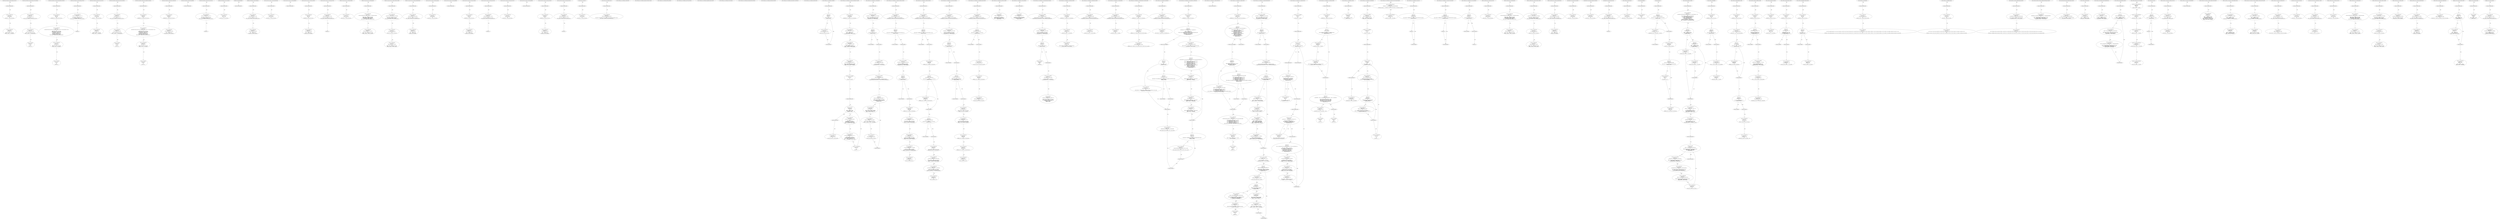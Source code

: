 digraph "" {
	node [label="\N"];
	0	[contract_name=MultiOwnable,
		function_fullname="constructor()",
		label="Node Type: ENTRY_POINT
",
		node_expression=None,
		node_info_vulnerabilities=None,
		node_irs=None,
		node_source_code_lines="[20, 21, 22, 23]",
		node_type=ENTRY_POINT,
		source_file="multiowned_vulnerable.sol"];
	1	[contract_name=MultiOwnable,
		function_fullname="constructor()",
		label="Node Type: EXPRESSION

EXPRESSION:
root = msg.sender

IRs:
root(address) := msg.sender(address)",
		node_expression="root = msg.sender",
		node_info_vulnerabilities=None,
		node_irs="root(address) := msg.sender(address)",
		node_source_code_lines="[21]",
		node_type=EXPRESSION,
		source_file="multiowned_vulnerable.sol"];
	0 -> 1	[key=0,
		edge_type=next,
		label=Next];
	2	[contract_name=MultiOwnable,
		function_fullname="constructor()",
		label="Node Type: EXPRESSION

EXPRESSION:
owners[root] = root

IRs:
REF_0(address) -> owners[root]
REF_0 (->owners) := root(address)",
		node_expression="owners[root] = root",
		node_info_vulnerabilities=None,
		node_irs="REF_0(address) -> owners[root]
REF_0 (->owners) := root(address)",
		node_source_code_lines="[22]",
		node_type=EXPRESSION,
		source_file="multiowned_vulnerable.sol"];
	1 -> 2	[key=0,
		edge_type=next,
		label=Next];
	3	[contract_name=MultiOwnable,
		function_fullname="constructor()",
		label="multiowned_vulnerable.sol_MultiOwnable_constructor()",
		node_expression=None,
		node_info_vulnerabilities=None,
		node_irs=None,
		node_source_code_lines="[20, 21, 22, 23]",
		node_type=FUNCTION_NAME,
		source_file="multiowned_vulnerable.sol"];
	3 -> 0	[key=0,
		edge_type=next,
		label=Next];
	4	[contract_name=MultiOwnable,
		function_fullname="newOwner(address)",
		label="Node Type: ENTRY_POINT
",
		node_expression=None,
		node_info_vulnerabilities="[{'lines': [38], 'category': 'access_control'}]",
		node_irs=None,
		node_source_code_lines="[38, 39, 40, 41, 42]",
		node_type=ENTRY_POINT,
		source_file="multiowned_vulnerable.sol"];
	5	[contract_name=MultiOwnable,
		function_fullname="newOwner(address)",
		label="Node Type: EXPRESSION

EXPRESSION:
require(bool)(_owner != 0)

IRs:
TMP_0(bool) = _owner != 0
TMP_1(None) = SOLIDITY_CALL require(\
bool)(TMP_0)",
		node_expression="require(bool)(_owner != 0)",
		node_info_vulnerabilities=None,
		node_irs="TMP_0(bool) = _owner != 0
TMP_1(None) = SOLIDITY_CALL require(bool)(TMP_0)",
		node_source_code_lines="[39]",
		node_type=EXPRESSION,
		source_file="multiowned_vulnerable.sol"];
	4 -> 5	[key=0,
		edge_type=next,
		label=Next];
	6	[contract_name=MultiOwnable,
		function_fullname="newOwner(address)",
		label="Node Type: EXPRESSION

EXPRESSION:
owners[_owner] = msg.sender

IRs:
REF_1(address) -> owners[_owner]
REF_1 (->owners) := msg.sender(\
address)",
		node_expression="owners[_owner] = msg.sender",
		node_info_vulnerabilities=None,
		node_irs="REF_1(address) -> owners[_owner]
REF_1 (->owners) := msg.sender(address)",
		node_source_code_lines="[40]",
		node_type=EXPRESSION,
		source_file="multiowned_vulnerable.sol"];
	5 -> 6	[key=0,
		edge_type=next,
		label=Next];
	7	[contract_name=MultiOwnable,
		function_fullname="newOwner(address)",
		label="Node Type: RETURN

EXPRESSION:
true

IRs:
RETURN True",
		node_expression=true,
		node_info_vulnerabilities=None,
		node_irs="RETURN True",
		node_source_code_lines="[41]",
		node_type=RETURN,
		source_file="multiowned_vulnerable.sol"];
	6 -> 7	[key=0,
		edge_type=next,
		label=Next];
	8	[contract_name=MultiOwnable,
		function_fullname="newOwner(address)",
		label="multiowned_vulnerable.sol_MultiOwnable_newOwner(address)",
		node_expression=None,
		node_info_vulnerabilities="[{'lines': [38], 'category': 'access_control'}]",
		node_irs=None,
		node_source_code_lines="[38, 39, 40, 41, 42]",
		node_type=FUNCTION_NAME,
		source_file="multiowned_vulnerable.sol"];
	8 -> 4	[key=0,
		edge_type=next,
		label=Next];
	9	[contract_name=MultiOwnable,
		function_fullname="deleteOwner(address)",
		label="Node Type: ENTRY_POINT
",
		node_expression=None,
		node_info_vulnerabilities=None,
		node_irs=None,
		node_source_code_lines="[47, 48, 49, 50, 51]",
		node_type=ENTRY_POINT,
		source_file="multiowned_vulnerable.sol"];
	13	[contract_name=MultiOwnable,
		function_fullname="deleteOwner(address)",
		label="Node Type: EXPRESSION

EXPRESSION:
onlyOwner()

IRs:
MODIFIER_CALL, MultiOwnable.onlyOwner()()",
		node_expression="onlyOwner()",
		node_info_vulnerabilities=None,
		node_irs="MODIFIER_CALL, MultiOwnable.onlyOwner()()",
		node_source_code_lines="[47]",
		node_type=EXPRESSION,
		source_file="multiowned_vulnerable.sol"];
	9 -> 13	[key=0,
		edge_type=next,
		label=Next];
	10	[contract_name=MultiOwnable,
		function_fullname="deleteOwner(address)",
		label="Node Type: EXPRESSION

EXPRESSION:
require(bool)(owners[_owner] == msg.sender || (owners[_owner] != 0 && msg.sender == root))

IRs:
\
REF_2(address) -> owners[_owner]
TMP_2(bool) = REF_2 == msg.sender
REF_3(address) -> owners[_owner]
TMP_3(bool) = REF_3 != 0
TMP_\
4(bool) = msg.sender == root
TMP_5(bool) = TMP_3 && TMP_4
TMP_6(bool) = TMP_2 || TMP_5
TMP_7(None) = SOLIDITY_CALL require(bool)(\
TMP_6)",
		node_expression="require(bool)(owners[_owner] == msg.sender || (owners[_owner] != 0 && msg.sender == root))",
		node_info_vulnerabilities=None,
		node_irs="REF_2(address) -> owners[_owner]
TMP_2(bool) = REF_2 == msg.sender
REF_3(address) -> owners[_owner]
TMP_3(bool) = REF_3 != 0
TMP_\
4(bool) = msg.sender == root
TMP_5(bool) = TMP_3 && TMP_4
TMP_6(bool) = TMP_2 || TMP_5
TMP_7(None) = SOLIDITY_CALL require(bool)(\
TMP_6)",
		node_source_code_lines="[48]",
		node_type=EXPRESSION,
		source_file="multiowned_vulnerable.sol"];
	11	[contract_name=MultiOwnable,
		function_fullname="deleteOwner(address)",
		label="Node Type: EXPRESSION

EXPRESSION:
owners[_owner] = 0

IRs:
REF_4(address) -> owners[_owner]
REF_4 (->owners) := 0(uint256)",
		node_expression="owners[_owner] = 0",
		node_info_vulnerabilities=None,
		node_irs="REF_4(address) -> owners[_owner]
REF_4 (->owners) := 0(uint256)",
		node_source_code_lines="[49]",
		node_type=EXPRESSION,
		source_file="multiowned_vulnerable.sol"];
	10 -> 11	[key=0,
		edge_type=next,
		label=Next];
	12	[contract_name=MultiOwnable,
		function_fullname="deleteOwner(address)",
		label="Node Type: RETURN

EXPRESSION:
true

IRs:
RETURN True",
		node_expression=true,
		node_info_vulnerabilities=None,
		node_irs="RETURN True",
		node_source_code_lines="[50]",
		node_type=RETURN,
		source_file="multiowned_vulnerable.sol"];
	11 -> 12	[key=0,
		edge_type=next,
		label=Next];
	13 -> 10	[key=0,
		edge_type=next,
		label=Next];
	14	[contract_name=MultiOwnable,
		function_fullname="deleteOwner(address)",
		label="multiowned_vulnerable.sol_MultiOwnable_deleteOwner(address)",
		node_expression=None,
		node_info_vulnerabilities=None,
		node_irs=None,
		node_source_code_lines="[47, 48, 49, 50, 51]",
		node_type=FUNCTION_NAME,
		source_file="multiowned_vulnerable.sol"];
	14 -> 9	[key=0,
		edge_type=next,
		label=Next];
	15	[contract_name=MultiOwnable,
		function_fullname="onlyOwner()",
		label="Node Type: ENTRY_POINT
",
		node_expression=None,
		node_info_vulnerabilities=None,
		node_irs=None,
		node_source_code_lines="[28, 29, 30, 31]",
		node_type=ENTRY_POINT,
		source_file="multiowned_vulnerable.sol"];
	16	[contract_name=MultiOwnable,
		function_fullname="onlyOwner()",
		label="Node Type: EXPRESSION

EXPRESSION:
require(bool)(owners[msg.sender] != 0)

IRs:
REF_5(address) -> owners[msg.sender]
TMP_9(bool) = \
REF_5 != 0
TMP_10(None) = SOLIDITY_CALL require(bool)(TMP_9)",
		node_expression="require(bool)(owners[msg.sender] != 0)",
		node_info_vulnerabilities=None,
		node_irs="REF_5(address) -> owners[msg.sender]
TMP_9(bool) = REF_5 != 0
TMP_10(None) = SOLIDITY_CALL require(bool)(TMP_9)",
		node_source_code_lines="[29]",
		node_type=EXPRESSION,
		source_file="multiowned_vulnerable.sol"];
	15 -> 16	[key=0,
		edge_type=next,
		label=Next];
	17	[contract_name=MultiOwnable,
		function_fullname="onlyOwner()",
		label="Node Type: _
",
		node_expression=None,
		node_info_vulnerabilities=None,
		node_irs=None,
		node_source_code_lines="[30]",
		node_type=_,
		source_file="multiowned_vulnerable.sol"];
	16 -> 17	[key=0,
		edge_type=next,
		label=Next];
	18	[contract_name=MultiOwnable,
		function_fullname="onlyOwner()",
		label="multiowned_vulnerable.sol_MultiOwnable_onlyOwner()",
		node_expression=None,
		node_info_vulnerabilities=None,
		node_irs=None,
		node_source_code_lines="[28, 29, 30, 31]",
		node_type=FUNCTION_NAME,
		source_file="multiowned_vulnerable.sol"];
	18 -> 15	[key=0,
		edge_type=next,
		label=Next];
	19	[contract_name=TestContract,
		function_fullname="constructor()",
		label="Node Type: ENTRY_POINT
",
		node_expression=None,
		node_info_vulnerabilities=None,
		node_irs=None,
		node_source_code_lines="[20, 21, 22, 23]",
		node_type=ENTRY_POINT,
		source_file="multiowned_vulnerable.sol"];
	20	[contract_name=TestContract,
		function_fullname="constructor()",
		label="Node Type: EXPRESSION

EXPRESSION:
root = msg.sender

IRs:
root(address) := msg.sender(address)",
		node_expression="root = msg.sender",
		node_info_vulnerabilities=None,
		node_irs="root(address) := msg.sender(address)",
		node_source_code_lines="[21]",
		node_type=EXPRESSION,
		source_file="multiowned_vulnerable.sol"];
	19 -> 20	[key=0,
		edge_type=next,
		label=Next];
	21	[contract_name=TestContract,
		function_fullname="constructor()",
		label="Node Type: EXPRESSION

EXPRESSION:
owners[root] = root

IRs:
REF_6(address) -> owners[root]
REF_6 (->owners) := root(address)",
		node_expression="owners[root] = root",
		node_info_vulnerabilities=None,
		node_irs="REF_6(address) -> owners[root]
REF_6 (->owners) := root(address)",
		node_source_code_lines="[22]",
		node_type=EXPRESSION,
		source_file="multiowned_vulnerable.sol"];
	20 -> 21	[key=0,
		edge_type=next,
		label=Next];
	22	[contract_name=TestContract,
		function_fullname="constructor()",
		label="multiowned_vulnerable.sol_TestContract_constructor()",
		node_expression=None,
		node_info_vulnerabilities=None,
		node_irs=None,
		node_source_code_lines="[20, 21, 22, 23]",
		node_type=FUNCTION_NAME,
		source_file="multiowned_vulnerable.sol"];
	22 -> 19	[key=0,
		edge_type=next,
		label=Next];
	23	[contract_name=TestContract,
		function_fullname="newOwner(address)",
		label="Node Type: ENTRY_POINT
",
		node_expression=None,
		node_info_vulnerabilities="[{'lines': [38], 'category': 'access_control'}]",
		node_irs=None,
		node_source_code_lines="[38, 39, 40, 41, 42]",
		node_type=ENTRY_POINT,
		source_file="multiowned_vulnerable.sol"];
	24	[contract_name=TestContract,
		function_fullname="newOwner(address)",
		label="Node Type: EXPRESSION

EXPRESSION:
require(bool)(_owner != 0)

IRs:
TMP_11(bool) = _owner != 0
TMP_12(None) = SOLIDITY_CALL require(\
bool)(TMP_11)",
		node_expression="require(bool)(_owner != 0)",
		node_info_vulnerabilities=None,
		node_irs="TMP_11(bool) = _owner != 0
TMP_12(None) = SOLIDITY_CALL require(bool)(TMP_11)",
		node_source_code_lines="[39]",
		node_type=EXPRESSION,
		source_file="multiowned_vulnerable.sol"];
	23 -> 24	[key=0,
		edge_type=next,
		label=Next];
	25	[contract_name=TestContract,
		function_fullname="newOwner(address)",
		label="Node Type: EXPRESSION

EXPRESSION:
owners[_owner] = msg.sender

IRs:
REF_7(address) -> owners[_owner]
REF_7 (->owners) := msg.sender(\
address)",
		node_expression="owners[_owner] = msg.sender",
		node_info_vulnerabilities=None,
		node_irs="REF_7(address) -> owners[_owner]
REF_7 (->owners) := msg.sender(address)",
		node_source_code_lines="[40]",
		node_type=EXPRESSION,
		source_file="multiowned_vulnerable.sol"];
	24 -> 25	[key=0,
		edge_type=next,
		label=Next];
	26	[contract_name=TestContract,
		function_fullname="newOwner(address)",
		label="Node Type: RETURN

EXPRESSION:
true

IRs:
RETURN True",
		node_expression=true,
		node_info_vulnerabilities=None,
		node_irs="RETURN True",
		node_source_code_lines="[41]",
		node_type=RETURN,
		source_file="multiowned_vulnerable.sol"];
	25 -> 26	[key=0,
		edge_type=next,
		label=Next];
	27	[contract_name=TestContract,
		function_fullname="newOwner(address)",
		label="multiowned_vulnerable.sol_TestContract_newOwner(address)",
		node_expression=None,
		node_info_vulnerabilities="[{'lines': [38], 'category': 'access_control'}]",
		node_irs=None,
		node_source_code_lines="[38, 39, 40, 41, 42]",
		node_type=FUNCTION_NAME,
		source_file="multiowned_vulnerable.sol"];
	27 -> 23	[key=0,
		edge_type=next,
		label=Next];
	28	[contract_name=TestContract,
		function_fullname="deleteOwner(address)",
		label="Node Type: ENTRY_POINT
",
		node_expression=None,
		node_info_vulnerabilities=None,
		node_irs=None,
		node_source_code_lines="[47, 48, 49, 50, 51]",
		node_type=ENTRY_POINT,
		source_file="multiowned_vulnerable.sol"];
	32	[contract_name=TestContract,
		function_fullname="deleteOwner(address)",
		label="Node Type: EXPRESSION

EXPRESSION:
onlyOwner()

IRs:
MODIFIER_CALL, MultiOwnable.onlyOwner()()",
		node_expression="onlyOwner()",
		node_info_vulnerabilities=None,
		node_irs="MODIFIER_CALL, MultiOwnable.onlyOwner()()",
		node_source_code_lines="[47]",
		node_type=EXPRESSION,
		source_file="multiowned_vulnerable.sol"];
	28 -> 32	[key=0,
		edge_type=next,
		label=Next];
	29	[contract_name=TestContract,
		function_fullname="deleteOwner(address)",
		label="Node Type: EXPRESSION

EXPRESSION:
require(bool)(owners[_owner] == msg.sender || (owners[_owner] != 0 && msg.sender == root))

IRs:
\
REF_8(address) -> owners[_owner]
TMP_13(bool) = REF_8 == msg.sender
REF_9(address) -> owners[_owner]
TMP_14(bool) = REF_9 != 0
TMP_\
15(bool) = msg.sender == root
TMP_16(bool) = TMP_14 && TMP_15
TMP_17(bool) = TMP_13 || TMP_16
TMP_18(None) = SOLIDITY_CALL require(\
bool)(TMP_17)",
		node_expression="require(bool)(owners[_owner] == msg.sender || (owners[_owner] != 0 && msg.sender == root))",
		node_info_vulnerabilities=None,
		node_irs="REF_8(address) -> owners[_owner]
TMP_13(bool) = REF_8 == msg.sender
REF_9(address) -> owners[_owner]
TMP_14(bool) = REF_9 != 0
TMP_\
15(bool) = msg.sender == root
TMP_16(bool) = TMP_14 && TMP_15
TMP_17(bool) = TMP_13 || TMP_16
TMP_18(None) = SOLIDITY_CALL require(\
bool)(TMP_17)",
		node_source_code_lines="[48]",
		node_type=EXPRESSION,
		source_file="multiowned_vulnerable.sol"];
	30	[contract_name=TestContract,
		function_fullname="deleteOwner(address)",
		label="Node Type: EXPRESSION

EXPRESSION:
owners[_owner] = 0

IRs:
REF_10(address) -> owners[_owner]
REF_10 (->owners) := 0(uint256)",
		node_expression="owners[_owner] = 0",
		node_info_vulnerabilities=None,
		node_irs="REF_10(address) -> owners[_owner]
REF_10 (->owners) := 0(uint256)",
		node_source_code_lines="[49]",
		node_type=EXPRESSION,
		source_file="multiowned_vulnerable.sol"];
	29 -> 30	[key=0,
		edge_type=next,
		label=Next];
	31	[contract_name=TestContract,
		function_fullname="deleteOwner(address)",
		label="Node Type: RETURN

EXPRESSION:
true

IRs:
RETURN True",
		node_expression=true,
		node_info_vulnerabilities=None,
		node_irs="RETURN True",
		node_source_code_lines="[50]",
		node_type=RETURN,
		source_file="multiowned_vulnerable.sol"];
	30 -> 31	[key=0,
		edge_type=next,
		label=Next];
	32 -> 29	[key=0,
		edge_type=next,
		label=Next];
	33	[contract_name=TestContract,
		function_fullname="deleteOwner(address)",
		label="multiowned_vulnerable.sol_TestContract_deleteOwner(address)",
		node_expression=None,
		node_info_vulnerabilities=None,
		node_irs=None,
		node_source_code_lines="[47, 48, 49, 50, 51]",
		node_type=FUNCTION_NAME,
		source_file="multiowned_vulnerable.sol"];
	33 -> 28	[key=0,
		edge_type=next,
		label=Next];
	34	[contract_name=TestContract,
		function_fullname="withdrawAll()",
		label="Node Type: ENTRY_POINT
",
		node_expression=None,
		node_info_vulnerabilities=None,
		node_irs=None,
		node_source_code_lines="[56, 57, 58]",
		node_type=ENTRY_POINT,
		source_file="multiowned_vulnerable.sol"];
	36	[contract_name=TestContract,
		function_fullname="withdrawAll()",
		label="Node Type: EXPRESSION

EXPRESSION:
onlyOwner()

IRs:
MODIFIER_CALL, MultiOwnable.onlyOwner()()",
		node_expression="onlyOwner()",
		node_info_vulnerabilities=None,
		node_irs="MODIFIER_CALL, MultiOwnable.onlyOwner()()",
		node_source_code_lines="[56]",
		node_type=EXPRESSION,
		source_file="multiowned_vulnerable.sol"];
	34 -> 36	[key=0,
		edge_type=next,
		label=Next];
	35	[contract_name=TestContract,
		function_fullname="withdrawAll()",
		label="Node Type: EXPRESSION

EXPRESSION:
msg.sender.transfer(this.balance)

IRs:
REF_12 -> BALANCE this
Transfer dest:msg.sender value:\
REF_12",
		node_expression="msg.sender.transfer(this.balance)",
		node_info_vulnerabilities=None,
		node_irs="REF_12 -> BALANCE this
Transfer dest:msg.sender value:REF_12",
		node_source_code_lines="[57]",
		node_type=EXPRESSION,
		source_file="multiowned_vulnerable.sol"];
	36 -> 35	[key=0,
		edge_type=next,
		label=Next];
	37	[contract_name=TestContract,
		function_fullname="withdrawAll()",
		label="multiowned_vulnerable.sol_TestContract_withdrawAll()",
		node_expression=None,
		node_info_vulnerabilities=None,
		node_irs=None,
		node_source_code_lines="[56, 57, 58]",
		node_type=FUNCTION_NAME,
		source_file="multiowned_vulnerable.sol"];
	37 -> 34	[key=0,
		edge_type=next,
		label=Next];
	38	[contract_name=TestContract,
		function_fullname="fallback()",
		label="Node Type: ENTRY_POINT
",
		node_expression=None,
		node_info_vulnerabilities=None,
		node_irs=None,
		node_source_code_lines="[60, 61]",
		node_type=ENTRY_POINT,
		source_file="multiowned_vulnerable.sol"];
	39	[contract_name=TestContract,
		function_fullname="fallback()",
		label="multiowned_vulnerable.sol_TestContract_fallback()",
		node_expression=None,
		node_info_vulnerabilities=None,
		node_irs=None,
		node_source_code_lines="[60, 61]",
		node_type=FUNCTION_NAME,
		source_file="multiowned_vulnerable.sol"];
	39 -> 38	[key=0,
		edge_type=next,
		label=Next];
	40	[contract_name=TestContract,
		function_fullname="onlyOwner()",
		label="Node Type: ENTRY_POINT
",
		node_expression=None,
		node_info_vulnerabilities=None,
		node_irs=None,
		node_source_code_lines="[28, 29, 30, 31]",
		node_type=ENTRY_POINT,
		source_file="multiowned_vulnerable.sol"];
	41	[contract_name=TestContract,
		function_fullname="onlyOwner()",
		label="Node Type: EXPRESSION

EXPRESSION:
require(bool)(owners[msg.sender] != 0)

IRs:
REF_13(address) -> owners[msg.sender]
TMP_22(bool) = \
REF_13 != 0
TMP_23(None) = SOLIDITY_CALL require(bool)(TMP_22)",
		node_expression="require(bool)(owners[msg.sender] != 0)",
		node_info_vulnerabilities=None,
		node_irs="REF_13(address) -> owners[msg.sender]
TMP_22(bool) = REF_13 != 0
TMP_23(None) = SOLIDITY_CALL require(bool)(TMP_22)",
		node_source_code_lines="[29]",
		node_type=EXPRESSION,
		source_file="multiowned_vulnerable.sol"];
	40 -> 41	[key=0,
		edge_type=next,
		label=Next];
	42	[contract_name=TestContract,
		function_fullname="onlyOwner()",
		label="Node Type: _
",
		node_expression=None,
		node_info_vulnerabilities=None,
		node_irs=None,
		node_source_code_lines="[30]",
		node_type=_,
		source_file="multiowned_vulnerable.sol"];
	41 -> 42	[key=0,
		edge_type=next,
		label=Next];
	43	[contract_name=TestContract,
		function_fullname="onlyOwner()",
		label="multiowned_vulnerable.sol_TestContract_onlyOwner()",
		node_expression=None,
		node_info_vulnerabilities=None,
		node_irs=None,
		node_source_code_lines="[28, 29, 30, 31]",
		node_type=FUNCTION_NAME,
		source_file="multiowned_vulnerable.sol"];
	43 -> 40	[key=0,
		edge_type=next,
		label=Next];
	44	[contract_name=Phishable,
		function_fullname="constructor(address)",
		label="Node Type: ENTRY_POINT
",
		node_expression=None,
		node_info_vulnerabilities=None,
		node_irs=None,
		node_source_code_lines="[12, 13, 14]",
		node_type=ENTRY_POINT,
		source_file="phishable.sol"];
	45	[contract_name=Phishable,
		function_fullname="constructor(address)",
		label="Node Type: EXPRESSION

EXPRESSION:
owner = _owner

IRs:
owner(address) := _owner(address)",
		node_expression="owner = _owner",
		node_info_vulnerabilities=None,
		node_irs="owner(address) := _owner(address)",
		node_source_code_lines="[13]",
		node_type=EXPRESSION,
		source_file="phishable.sol"];
	44 -> 45	[key=0,
		edge_type=next,
		label=Next];
	46	[contract_name=Phishable,
		function_fullname="constructor(address)",
		label="phishable.sol_Phishable_constructor(address)",
		node_expression=None,
		node_info_vulnerabilities=None,
		node_irs=None,
		node_source_code_lines="[12, 13, 14]",
		node_type=FUNCTION_NAME,
		source_file="phishable.sol"];
	46 -> 44	[key=0,
		edge_type=next,
		label=Next];
	47	[contract_name=Phishable,
		function_fullname="fallback()",
		label="Node Type: ENTRY_POINT
",
		node_expression=None,
		node_info_vulnerabilities=None,
		node_irs=None,
		node_source_code_lines="[16]",
		node_type=ENTRY_POINT,
		source_file="phishable.sol"];
	48	[contract_name=Phishable,
		function_fullname="fallback()",
		label="phishable.sol_Phishable_fallback()",
		node_expression=None,
		node_info_vulnerabilities=None,
		node_irs=None,
		node_source_code_lines="[16]",
		node_type=FUNCTION_NAME,
		source_file="phishable.sol"];
	48 -> 47	[key=0,
		edge_type=next,
		label=Next];
	49	[contract_name=Phishable,
		function_fullname="withdrawAll(address)",
		label="Node Type: ENTRY_POINT
",
		node_expression=None,
		node_info_vulnerabilities="[{'lines': [20], 'category': 'access_control'}]",
		node_irs=None,
		node_source_code_lines="[18, 19, 20, 21, 22]",
		node_type=ENTRY_POINT,
		source_file="phishable.sol"];
	50	[contract_name=Phishable,
		function_fullname="withdrawAll(address)",
		label="Node Type: EXPRESSION

EXPRESSION:
require(bool)(tx.origin == owner)

IRs:
TMP_0(bool) = tx.origin == owner
TMP_1(None) = SOLIDITY_\
CALL require(bool)(TMP_0)",
		node_expression="require(bool)(tx.origin == owner)",
		node_info_vulnerabilities="[{'lines': [20], 'category': 'access_control'}]",
		node_irs="TMP_0(bool) = tx.origin == owner
TMP_1(None) = SOLIDITY_CALL require(bool)(TMP_0)",
		node_source_code_lines="[20]",
		node_type=EXPRESSION,
		source_file="phishable.sol"];
	49 -> 50	[key=0,
		edge_type=next,
		label=Next];
	51	[contract_name=Phishable,
		function_fullname="withdrawAll(address)",
		label="Node Type: EXPRESSION

EXPRESSION:
_recipient.transfer(this.balance)

IRs:
REF_1 -> BALANCE this
Transfer dest:_recipient value:\
REF_1",
		node_expression="_recipient.transfer(this.balance)",
		node_info_vulnerabilities=None,
		node_irs="REF_1 -> BALANCE this
Transfer dest:_recipient value:REF_1",
		node_source_code_lines="[21]",
		node_type=EXPRESSION,
		source_file="phishable.sol"];
	50 -> 51	[key=0,
		edge_type=next,
		label=Next];
	52	[contract_name=Phishable,
		function_fullname="withdrawAll(address)",
		label="phishable.sol_Phishable_withdrawAll(address)",
		node_expression=None,
		node_info_vulnerabilities="[{'lines': [20], 'category': 'access_control'}]",
		node_irs=None,
		node_source_code_lines="[18, 19, 20, 21, 22]",
		node_type=FUNCTION_NAME,
		source_file="phishable.sol"];
	52 -> 49	[key=0,
		edge_type=next,
		label=Next];
	53	[contract_name=Missing,
		function_fullname="IamMissing()",
		label="Node Type: ENTRY_POINT
",
		node_expression=None,
		node_info_vulnerabilities=None,
		node_irs=None,
		node_source_code_lines="[22, 23, 24]",
		node_type=ENTRY_POINT,
		source_file="incorrect_constructor_name1.sol"];
	54	[contract_name=Missing,
		function_fullname="IamMissing()",
		label="Node Type: EXPRESSION

EXPRESSION:
owner = msg.sender

IRs:
owner(address) := msg.sender(address)",
		node_expression="owner = msg.sender",
		node_info_vulnerabilities=None,
		node_irs="owner(address) := msg.sender(address)",
		node_source_code_lines="[23]",
		node_type=EXPRESSION,
		source_file="incorrect_constructor_name1.sol"];
	53 -> 54	[key=0,
		edge_type=next,
		label=Next];
	55	[contract_name=Missing,
		function_fullname="IamMissing()",
		label="incorrect_constructor_name1.sol_Missing_IamMissing()",
		node_expression=None,
		node_info_vulnerabilities="[{'lines': [20], 'category': 'access_control'}]",
		node_irs=None,
		node_source_code_lines="[20, 21, 22, 23, 24]",
		node_type=FUNCTION_NAME,
		source_file="incorrect_constructor_name1.sol"];
	55 -> 53	[key=0,
		edge_type=next,
		label=Next];
	56	[contract_name=Missing,
		function_fullname="fallback()",
		label="Node Type: ENTRY_POINT
",
		node_expression=None,
		node_info_vulnerabilities=None,
		node_irs=None,
		node_source_code_lines="[26]",
		node_type=ENTRY_POINT,
		source_file="incorrect_constructor_name1.sol"];
	57	[contract_name=Missing,
		function_fullname="fallback()",
		label="incorrect_constructor_name1.sol_Missing_fallback()",
		node_expression=None,
		node_info_vulnerabilities=None,
		node_irs=None,
		node_source_code_lines="[26]",
		node_type=FUNCTION_NAME,
		source_file="incorrect_constructor_name1.sol"];
	57 -> 56	[key=0,
		edge_type=next,
		label=Next];
	58	[contract_name=Missing,
		function_fullname="withdraw()",
		label="Node Type: ENTRY_POINT
",
		node_expression=None,
		node_info_vulnerabilities=None,
		node_irs=None,
		node_source_code_lines="[31, 32, 33]",
		node_type=ENTRY_POINT,
		source_file="incorrect_constructor_name1.sol"];
	60	[contract_name=Missing,
		function_fullname="withdraw()",
		label="Node Type: EXPRESSION

EXPRESSION:
onlyowner()

IRs:
MODIFIER_CALL, Missing.onlyowner()()",
		node_expression="onlyowner()",
		node_info_vulnerabilities=None,
		node_irs="MODIFIER_CALL, Missing.onlyowner()()",
		node_source_code_lines="[30]",
		node_type=EXPRESSION,
		source_file="incorrect_constructor_name1.sol"];
	58 -> 60	[key=0,
		edge_type=next,
		label=Next];
	59	[contract_name=Missing,
		function_fullname="withdraw()",
		label="Node Type: EXPRESSION

EXPRESSION:
owner.transfer(this.balance)

IRs:
REF_1 -> BALANCE this
Transfer dest:owner value:REF_1",
		node_expression="owner.transfer(this.balance)",
		node_info_vulnerabilities=None,
		node_irs="REF_1 -> BALANCE this
Transfer dest:owner value:REF_1",
		node_source_code_lines="[32]",
		node_type=EXPRESSION,
		source_file="incorrect_constructor_name1.sol"];
	60 -> 59	[key=0,
		edge_type=next,
		label=Next];
	61	[contract_name=Missing,
		function_fullname="withdraw()",
		label="incorrect_constructor_name1.sol_Missing_withdraw()",
		node_expression=None,
		node_info_vulnerabilities=None,
		node_irs=None,
		node_source_code_lines="[28, 29, 30, 31, 32, 33]",
		node_type=FUNCTION_NAME,
		source_file="incorrect_constructor_name1.sol"];
	61 -> 58	[key=0,
		edge_type=next,
		label=Next];
	62	[contract_name=Missing,
		function_fullname="onlyowner()",
		label="Node Type: ENTRY_POINT
",
		node_expression=None,
		node_info_vulnerabilities=None,
		node_irs=None,
		node_source_code_lines="[12, 13, 14, 15]",
		node_type=ENTRY_POINT,
		source_file="incorrect_constructor_name1.sol"];
	63	[contract_name=Missing,
		function_fullname="onlyowner()",
		label="Node Type: EXPRESSION

EXPRESSION:
require(bool)(msg.sender == owner)

IRs:
TMP_2(bool) = msg.sender == owner
TMP_3(None) = SOLIDITY_\
CALL require(bool)(TMP_2)",
		node_expression="require(bool)(msg.sender == owner)",
		node_info_vulnerabilities=None,
		node_irs="TMP_2(bool) = msg.sender == owner
TMP_3(None) = SOLIDITY_CALL require(bool)(TMP_2)",
		node_source_code_lines="[13]",
		node_type=EXPRESSION,
		source_file="incorrect_constructor_name1.sol"];
	62 -> 63	[key=0,
		edge_type=next,
		label=Next];
	64	[contract_name=Missing,
		function_fullname="onlyowner()",
		label="Node Type: _
",
		node_expression=None,
		node_info_vulnerabilities=None,
		node_irs=None,
		node_source_code_lines="[14]",
		node_type=_,
		source_file="incorrect_constructor_name1.sol"];
	63 -> 64	[key=0,
		edge_type=next,
		label=Next];
	65	[contract_name=Missing,
		function_fullname="onlyowner()",
		label="incorrect_constructor_name1.sol_Missing_onlyowner()",
		node_expression=None,
		node_info_vulnerabilities=None,
		node_irs=None,
		node_source_code_lines="[12, 13, 14, 15]",
		node_type=FUNCTION_NAME,
		source_file="incorrect_constructor_name1.sol"];
	65 -> 62	[key=0,
		edge_type=next,
		label=Next];
	66	[contract_name=Wallet,
		function_fullname="initWallet()",
		label="Node Type: ENTRY_POINT
",
		node_expression=None,
		node_info_vulnerabilities="[{'lines': [19, 20], 'category': 'access_control'}]",
		node_irs=None,
		node_source_code_lines="[19, 20, 21]",
		node_type=ENTRY_POINT,
		source_file="wallet_03_wrong_constructor.sol"];
	67	[contract_name=Wallet,
		function_fullname="initWallet()",
		label="Node Type: EXPRESSION

EXPRESSION:
creator = msg.sender

IRs:
creator(address) := msg.sender(address)",
		node_expression="creator = msg.sender",
		node_info_vulnerabilities="[{'lines': [19, 20], 'category': 'access_control'}]",
		node_irs="creator(address) := msg.sender(address)",
		node_source_code_lines="[20]",
		node_type=EXPRESSION,
		source_file="wallet_03_wrong_constructor.sol"];
	66 -> 67	[key=0,
		edge_type=next,
		label=Next];
	68	[contract_name=Wallet,
		function_fullname="initWallet()",
		label="wallet_03_wrong_constructor.sol_Wallet_initWallet()",
		node_expression=None,
		node_info_vulnerabilities="[{'lines': [19, 20], 'category': 'access_control'}]",
		node_irs=None,
		node_source_code_lines="[19, 20, 21]",
		node_type=FUNCTION_NAME,
		source_file="wallet_03_wrong_constructor.sol"];
	68 -> 66	[key=0,
		edge_type=next,
		label=Next];
	69	[contract_name=Wallet,
		function_fullname="deposit()",
		label="Node Type: ENTRY_POINT
",
		node_expression=None,
		node_info_vulnerabilities=None,
		node_irs=None,
		node_source_code_lines="[23, 24, 25, 26]",
		node_type=ENTRY_POINT,
		source_file="wallet_03_wrong_constructor.sol"];
	70	[contract_name=Wallet,
		function_fullname="deposit()",
		label="Node Type: EXPRESSION

EXPRESSION:
assert(bool)(balances[msg.sender] + msg.value > balances[msg.sender])

IRs:
REF_0(uint256) -> \
balances[msg.sender]
TMP_0(uint256) = REF_0 + msg.value
REF_1(uint256) -> balances[msg.sender]
TMP_1(bool) = TMP_0 > REF_1
TMP_2(\
None) = SOLIDITY_CALL assert(bool)(TMP_1)",
		node_expression="assert(bool)(balances[msg.sender] + msg.value > balances[msg.sender])",
		node_info_vulnerabilities=None,
		node_irs="REF_0(uint256) -> balances[msg.sender]
TMP_0(uint256) = REF_0 + msg.value
REF_1(uint256) -> balances[msg.sender]
TMP_1(bool) = TMP_\
0 > REF_1
TMP_2(None) = SOLIDITY_CALL assert(bool)(TMP_1)",
		node_source_code_lines="[24]",
		node_type=EXPRESSION,
		source_file="wallet_03_wrong_constructor.sol"];
	69 -> 70	[key=0,
		edge_type=next,
		label=Next];
	71	[contract_name=Wallet,
		function_fullname="deposit()",
		label="Node Type: EXPRESSION

EXPRESSION:
balances[msg.sender] += msg.value

IRs:
REF_2(uint256) -> balances[msg.sender]
REF_2(-> balances) = \
REF_2 + msg.value",
		node_expression="balances[msg.sender] += msg.value",
		node_info_vulnerabilities=None,
		node_irs="REF_2(uint256) -> balances[msg.sender]
REF_2(-> balances) = REF_2 + msg.value",
		node_source_code_lines="[25]",
		node_type=EXPRESSION,
		source_file="wallet_03_wrong_constructor.sol"];
	70 -> 71	[key=0,
		edge_type=next,
		label=Next];
	72	[contract_name=Wallet,
		function_fullname="deposit()",
		label="wallet_03_wrong_constructor.sol_Wallet_deposit()",
		node_expression=None,
		node_info_vulnerabilities=None,
		node_irs=None,
		node_source_code_lines="[23, 24, 25, 26]",
		node_type=FUNCTION_NAME,
		source_file="wallet_03_wrong_constructor.sol"];
	72 -> 69	[key=0,
		edge_type=next,
		label=Next];
	73	[contract_name=Wallet,
		function_fullname="withdraw(uint256)",
		label="Node Type: ENTRY_POINT
",
		node_expression=None,
		node_info_vulnerabilities=None,
		node_irs=None,
		node_source_code_lines="[28, 29, 30, 31, 32]",
		node_type=ENTRY_POINT,
		source_file="wallet_03_wrong_constructor.sol"];
	74	[contract_name=Wallet,
		function_fullname="withdraw(uint256)",
		label="Node Type: EXPRESSION

EXPRESSION:
require(bool)(amount <= balances[msg.sender])

IRs:
REF_3(uint256) -> balances[msg.sender]
TMP_\
3(bool) = amount <= REF_3
TMP_4(None) = SOLIDITY_CALL require(bool)(TMP_3)",
		node_expression="require(bool)(amount <= balances[msg.sender])",
		node_info_vulnerabilities=None,
		node_irs="REF_3(uint256) -> balances[msg.sender]
TMP_3(bool) = amount <= REF_3
TMP_4(None) = SOLIDITY_CALL require(bool)(TMP_3)",
		node_source_code_lines="[29]",
		node_type=EXPRESSION,
		source_file="wallet_03_wrong_constructor.sol"];
	73 -> 74	[key=0,
		edge_type=next,
		label=Next];
	75	[contract_name=Wallet,
		function_fullname="withdraw(uint256)",
		label="Node Type: EXPRESSION

EXPRESSION:
msg.sender.transfer(amount)

IRs:
Transfer dest:msg.sender value:amount",
		node_expression="msg.sender.transfer(amount)",
		node_info_vulnerabilities=None,
		node_irs="Transfer dest:msg.sender value:amount",
		node_source_code_lines="[30]",
		node_type=EXPRESSION,
		source_file="wallet_03_wrong_constructor.sol"];
	74 -> 75	[key=0,
		edge_type=next,
		label=Next];
	76	[contract_name=Wallet,
		function_fullname="withdraw(uint256)",
		label="Node Type: EXPRESSION

EXPRESSION:
balances[msg.sender] -= amount

IRs:
REF_5(uint256) -> balances[msg.sender]
REF_5(-> balances) = \
REF_5 - amount",
		node_expression="balances[msg.sender] -= amount",
		node_info_vulnerabilities=None,
		node_irs="REF_5(uint256) -> balances[msg.sender]
REF_5(-> balances) = REF_5 - amount",
		node_source_code_lines="[31]",
		node_type=EXPRESSION,
		source_file="wallet_03_wrong_constructor.sol"];
	75 -> 76	[key=0,
		edge_type=next,
		label=Next];
	77	[contract_name=Wallet,
		function_fullname="withdraw(uint256)",
		label="wallet_03_wrong_constructor.sol_Wallet_withdraw(uint256)",
		node_expression=None,
		node_info_vulnerabilities=None,
		node_irs=None,
		node_source_code_lines="[28, 29, 30, 31, 32]",
		node_type=FUNCTION_NAME,
		source_file="wallet_03_wrong_constructor.sol"];
	77 -> 73	[key=0,
		edge_type=next,
		label=Next];
	78	[contract_name=Wallet,
		function_fullname="migrateTo(address)",
		label="Node Type: ENTRY_POINT
",
		node_expression=None,
		node_info_vulnerabilities=None,
		node_irs=None,
		node_source_code_lines="[36, 37, 38, 39]",
		node_type=ENTRY_POINT,
		source_file="wallet_03_wrong_constructor.sol"];
	79	[contract_name=Wallet,
		function_fullname="migrateTo(address)",
		label="Node Type: EXPRESSION

EXPRESSION:
require(bool)(creator == msg.sender)

IRs:
TMP_6(bool) = creator == msg.sender
TMP_7(None) = \
SOLIDITY_CALL require(bool)(TMP_6)",
		node_expression="require(bool)(creator == msg.sender)",
		node_info_vulnerabilities=None,
		node_irs="TMP_6(bool) = creator == msg.sender
TMP_7(None) = SOLIDITY_CALL require(bool)(TMP_6)",
		node_source_code_lines="[37]",
		node_type=EXPRESSION,
		source_file="wallet_03_wrong_constructor.sol"];
	78 -> 79	[key=0,
		edge_type=next,
		label=Next];
	80	[contract_name=Wallet,
		function_fullname="migrateTo(address)",
		label="Node Type: EXPRESSION

EXPRESSION:
to.transfer(this.balance)

IRs:
REF_7 -> BALANCE this
Transfer dest:to value:REF_7",
		node_expression="to.transfer(this.balance)",
		node_info_vulnerabilities=None,
		node_irs="REF_7 -> BALANCE this
Transfer dest:to value:REF_7",
		node_source_code_lines="[38]",
		node_type=EXPRESSION,
		source_file="wallet_03_wrong_constructor.sol"];
	79 -> 80	[key=0,
		edge_type=next,
		label=Next];
	81	[contract_name=Wallet,
		function_fullname="migrateTo(address)",
		label="wallet_03_wrong_constructor.sol_Wallet_migrateTo(address)",
		node_expression=None,
		node_info_vulnerabilities=None,
		node_irs=None,
		node_source_code_lines="[36, 37, 38, 39]",
		node_type=FUNCTION_NAME,
		source_file="wallet_03_wrong_constructor.sol"];
	81 -> 78	[key=0,
		edge_type=next,
		label=Next];
	82	[contract_name=Missing,
		function_fullname="missing()",
		label="Node Type: ENTRY_POINT
",
		node_expression=None,
		node_info_vulnerabilities=None,
		node_irs=None,
		node_source_code_lines="[20, 21, 22]",
		node_type=ENTRY_POINT,
		source_file="incorrect_constructor_name2.sol"];
	83	[contract_name=Missing,
		function_fullname="missing()",
		label="Node Type: EXPRESSION

EXPRESSION:
owner = msg.sender

IRs:
owner(address) := msg.sender(address)",
		node_expression="owner = msg.sender",
		node_info_vulnerabilities=None,
		node_irs="owner(address) := msg.sender(address)",
		node_source_code_lines="[21]",
		node_type=EXPRESSION,
		source_file="incorrect_constructor_name2.sol"];
	82 -> 83	[key=0,
		edge_type=next,
		label=Next];
	84	[contract_name=Missing,
		function_fullname="missing()",
		label="incorrect_constructor_name2.sol_Missing_missing()",
		node_expression=None,
		node_info_vulnerabilities="[{'lines': [18], 'category': 'access_control'}]",
		node_irs=None,
		node_source_code_lines="[18, 19, 20, 21, 22]",
		node_type=FUNCTION_NAME,
		source_file="incorrect_constructor_name2.sol"];
	84 -> 82	[key=0,
		edge_type=next,
		label=Next];
	85	[contract_name=Missing,
		function_fullname="fallback()",
		label="Node Type: ENTRY_POINT
",
		node_expression=None,
		node_info_vulnerabilities=None,
		node_irs=None,
		node_source_code_lines="[24]",
		node_type=ENTRY_POINT,
		source_file="incorrect_constructor_name2.sol"];
	86	[contract_name=Missing,
		function_fullname="fallback()",
		label="incorrect_constructor_name2.sol_Missing_fallback()",
		node_expression=None,
		node_info_vulnerabilities=None,
		node_irs=None,
		node_source_code_lines="[24]",
		node_type=FUNCTION_NAME,
		source_file="incorrect_constructor_name2.sol"];
	86 -> 85	[key=0,
		edge_type=next,
		label=Next];
	87	[contract_name=Missing,
		function_fullname="withdraw()",
		label="Node Type: ENTRY_POINT
",
		node_expression=None,
		node_info_vulnerabilities=None,
		node_irs=None,
		node_source_code_lines="[29, 30, 31]",
		node_type=ENTRY_POINT,
		source_file="incorrect_constructor_name2.sol"];
	89	[contract_name=Missing,
		function_fullname="withdraw()",
		label="Node Type: EXPRESSION

EXPRESSION:
onlyowner()

IRs:
MODIFIER_CALL, Missing.onlyowner()()",
		node_expression="onlyowner()",
		node_info_vulnerabilities=None,
		node_irs="MODIFIER_CALL, Missing.onlyowner()()",
		node_source_code_lines="[28]",
		node_type=EXPRESSION,
		source_file="incorrect_constructor_name2.sol"];
	87 -> 89	[key=0,
		edge_type=next,
		label=Next];
	88	[contract_name=Missing,
		function_fullname="withdraw()",
		label="Node Type: EXPRESSION

EXPRESSION:
owner.transfer(this.balance)

IRs:
REF_1 -> BALANCE this
Transfer dest:owner value:REF_1",
		node_expression="owner.transfer(this.balance)",
		node_info_vulnerabilities=None,
		node_irs="REF_1 -> BALANCE this
Transfer dest:owner value:REF_1",
		node_source_code_lines="[30]",
		node_type=EXPRESSION,
		source_file="incorrect_constructor_name2.sol"];
	89 -> 88	[key=0,
		edge_type=next,
		label=Next];
	90	[contract_name=Missing,
		function_fullname="withdraw()",
		label="incorrect_constructor_name2.sol_Missing_withdraw()",
		node_expression=None,
		node_info_vulnerabilities=None,
		node_irs=None,
		node_source_code_lines="[26, 27, 28, 29, 30, 31]",
		node_type=FUNCTION_NAME,
		source_file="incorrect_constructor_name2.sol"];
	90 -> 87	[key=0,
		edge_type=next,
		label=Next];
	91	[contract_name=Missing,
		function_fullname="onlyowner()",
		label="Node Type: ENTRY_POINT
",
		node_expression=None,
		node_info_vulnerabilities=None,
		node_irs=None,
		node_source_code_lines="[13, 14, 15, 16]",
		node_type=ENTRY_POINT,
		source_file="incorrect_constructor_name2.sol"];
	92	[contract_name=Missing,
		function_fullname="onlyowner()",
		label="Node Type: EXPRESSION

EXPRESSION:
require(bool)(msg.sender == owner)

IRs:
TMP_2(bool) = msg.sender == owner
TMP_3(None) = SOLIDITY_\
CALL require(bool)(TMP_2)",
		node_expression="require(bool)(msg.sender == owner)",
		node_info_vulnerabilities=None,
		node_irs="TMP_2(bool) = msg.sender == owner
TMP_3(None) = SOLIDITY_CALL require(bool)(TMP_2)",
		node_source_code_lines="[14]",
		node_type=EXPRESSION,
		source_file="incorrect_constructor_name2.sol"];
	91 -> 92	[key=0,
		edge_type=next,
		label=Next];
	93	[contract_name=Missing,
		function_fullname="onlyowner()",
		label="Node Type: _
",
		node_expression=None,
		node_info_vulnerabilities=None,
		node_irs=None,
		node_source_code_lines="[15]",
		node_type=_,
		source_file="incorrect_constructor_name2.sol"];
	92 -> 93	[key=0,
		edge_type=next,
		label=Next];
	94	[contract_name=Missing,
		function_fullname="onlyowner()",
		label="incorrect_constructor_name2.sol_Missing_onlyowner()",
		node_expression=None,
		node_info_vulnerabilities=None,
		node_irs=None,
		node_source_code_lines="[13, 14, 15, 16]",
		node_type=FUNCTION_NAME,
		source_file="incorrect_constructor_name2.sol"];
	94 -> 91	[key=0,
		edge_type=next,
		label=Next];
	95	[contract_name=Missing,
		function_fullname="Constructor()",
		label="Node Type: ENTRY_POINT
",
		node_expression=None,
		node_info_vulnerabilities=None,
		node_irs=None,
		node_source_code_lines="[19, 20, 21]",
		node_type=ENTRY_POINT,
		source_file="incorrect_constructor_name3.sol"];
	96	[contract_name=Missing,
		function_fullname="Constructor()",
		label="Node Type: EXPRESSION

EXPRESSION:
owner = msg.sender

IRs:
owner(address) := msg.sender(address)",
		node_expression="owner = msg.sender",
		node_info_vulnerabilities=None,
		node_irs="owner(address) := msg.sender(address)",
		node_source_code_lines="[20]",
		node_type=EXPRESSION,
		source_file="incorrect_constructor_name3.sol"];
	95 -> 96	[key=0,
		edge_type=next,
		label=Next];
	97	[contract_name=Missing,
		function_fullname="Constructor()",
		label="incorrect_constructor_name3.sol_Missing_Constructor()",
		node_expression=None,
		node_info_vulnerabilities="[{'lines': [17], 'category': 'access_control'}]",
		node_irs=None,
		node_source_code_lines="[17, 18, 19, 20, 21]",
		node_type=FUNCTION_NAME,
		source_file="incorrect_constructor_name3.sol"];
	97 -> 95	[key=0,
		edge_type=next,
		label=Next];
	98	[contract_name=Missing,
		function_fullname="fallback()",
		label="Node Type: ENTRY_POINT
",
		node_expression=None,
		node_info_vulnerabilities=None,
		node_irs=None,
		node_source_code_lines="[23]",
		node_type=ENTRY_POINT,
		source_file="incorrect_constructor_name3.sol"];
	99	[contract_name=Missing,
		function_fullname="fallback()",
		label="incorrect_constructor_name3.sol_Missing_fallback()",
		node_expression=None,
		node_info_vulnerabilities=None,
		node_irs=None,
		node_source_code_lines="[23]",
		node_type=FUNCTION_NAME,
		source_file="incorrect_constructor_name3.sol"];
	99 -> 98	[key=0,
		edge_type=next,
		label=Next];
	100	[contract_name=Missing,
		function_fullname="withdraw()",
		label="Node Type: ENTRY_POINT
",
		node_expression=None,
		node_info_vulnerabilities=None,
		node_irs=None,
		node_source_code_lines="[28, 29, 30]",
		node_type=ENTRY_POINT,
		source_file="incorrect_constructor_name3.sol"];
	102	[contract_name=Missing,
		function_fullname="withdraw()",
		label="Node Type: EXPRESSION

EXPRESSION:
onlyowner()

IRs:
MODIFIER_CALL, Missing.onlyowner()()",
		node_expression="onlyowner()",
		node_info_vulnerabilities=None,
		node_irs="MODIFIER_CALL, Missing.onlyowner()()",
		node_source_code_lines="[27]",
		node_type=EXPRESSION,
		source_file="incorrect_constructor_name3.sol"];
	100 -> 102	[key=0,
		edge_type=next,
		label=Next];
	101	[contract_name=Missing,
		function_fullname="withdraw()",
		label="Node Type: EXPRESSION

EXPRESSION:
owner.transfer(this.balance)

IRs:
REF_1 -> BALANCE this
Transfer dest:owner value:REF_1",
		node_expression="owner.transfer(this.balance)",
		node_info_vulnerabilities=None,
		node_irs="REF_1 -> BALANCE this
Transfer dest:owner value:REF_1",
		node_source_code_lines="[29]",
		node_type=EXPRESSION,
		source_file="incorrect_constructor_name3.sol"];
	102 -> 101	[key=0,
		edge_type=next,
		label=Next];
	103	[contract_name=Missing,
		function_fullname="withdraw()",
		label="incorrect_constructor_name3.sol_Missing_withdraw()",
		node_expression=None,
		node_info_vulnerabilities=None,
		node_irs=None,
		node_source_code_lines="[25, 26, 27, 28, 29, 30]",
		node_type=FUNCTION_NAME,
		source_file="incorrect_constructor_name3.sol"];
	103 -> 100	[key=0,
		edge_type=next,
		label=Next];
	104	[contract_name=Missing,
		function_fullname="onlyowner()",
		label="Node Type: ENTRY_POINT
",
		node_expression=None,
		node_info_vulnerabilities=None,
		node_irs=None,
		node_source_code_lines="[12, 13, 14, 15]",
		node_type=ENTRY_POINT,
		source_file="incorrect_constructor_name3.sol"];
	105	[contract_name=Missing,
		function_fullname="onlyowner()",
		label="Node Type: EXPRESSION

EXPRESSION:
require(bool)(msg.sender == owner)

IRs:
TMP_2(bool) = msg.sender == owner
TMP_3(None) = SOLIDITY_\
CALL require(bool)(TMP_2)",
		node_expression="require(bool)(msg.sender == owner)",
		node_info_vulnerabilities=None,
		node_irs="TMP_2(bool) = msg.sender == owner
TMP_3(None) = SOLIDITY_CALL require(bool)(TMP_2)",
		node_source_code_lines="[13]",
		node_type=EXPRESSION,
		source_file="incorrect_constructor_name3.sol"];
	104 -> 105	[key=0,
		edge_type=next,
		label=Next];
	106	[contract_name=Missing,
		function_fullname="onlyowner()",
		label="Node Type: _
",
		node_expression=None,
		node_info_vulnerabilities=None,
		node_irs=None,
		node_source_code_lines="[14]",
		node_type=_,
		source_file="incorrect_constructor_name3.sol"];
	105 -> 106	[key=0,
		edge_type=next,
		label=Next];
	107	[contract_name=Missing,
		function_fullname="onlyowner()",
		label="incorrect_constructor_name3.sol_Missing_onlyowner()",
		node_expression=None,
		node_info_vulnerabilities=None,
		node_irs=None,
		node_source_code_lines="[12, 13, 14, 15]",
		node_type=FUNCTION_NAME,
		source_file="incorrect_constructor_name3.sol"];
	107 -> 104	[key=0,
		edge_type=next,
		label=Next];
	108	[contract_name=Proxy,
		function_fullname="constructor()",
		label="Node Type: ENTRY_POINT
",
		node_expression=None,
		node_info_vulnerabilities=None,
		node_irs=None,
		node_source_code_lines="[13, 14, 15]",
		node_type=ENTRY_POINT,
		source_file="proxy.sol"];
	109	[contract_name=Proxy,
		function_fullname="constructor()",
		label="Node Type: EXPRESSION

EXPRESSION:
owner = msg.sender

IRs:
owner(address) := msg.sender(address)",
		node_expression="owner = msg.sender",
		node_info_vulnerabilities=None,
		node_irs="owner(address) := msg.sender(address)",
		node_source_code_lines="[14]",
		node_type=EXPRESSION,
		source_file="proxy.sol"];
	108 -> 109	[key=0,
		edge_type=next,
		label=Next];
	110	[contract_name=Proxy,
		function_fullname="constructor()",
		label="proxy.sol_Proxy_constructor()",
		node_expression=None,
		node_info_vulnerabilities=None,
		node_irs=None,
		node_source_code_lines="[13, 14, 15]",
		node_type=FUNCTION_NAME,
		source_file="proxy.sol"];
	110 -> 108	[key=0,
		edge_type=next,
		label=Next];
	111	[contract_name=Proxy,
		function_fullname="forward(address,bytes)",
		label="Node Type: ENTRY_POINT
",
		node_expression=None,
		node_info_vulnerabilities="[{'lines': [19], 'category': 'access_control'}]",
		node_irs=None,
		node_source_code_lines="[17, 18, 19, 20]",
		node_type=ENTRY_POINT,
		source_file="proxy.sol"];
	112	[contract_name=Proxy,
		function_fullname="forward(address,bytes)",
		label="Node Type: EXPRESSION

EXPRESSION:
require(bool)(callee.delegatecall(_data))

IRs:
TMP_0(bool) = LOW_LEVEL_CALL, dest:callee, function:\
delegatecall, arguments:['_data']  
TMP_1(None) = SOLIDITY_CALL require(bool)(TMP_0)",
		node_expression="require(bool)(callee.delegatecall(_data))",
		node_info_vulnerabilities="[{'lines': [19], 'category': 'access_control'}]",
		node_irs="TMP_0(bool) = LOW_LEVEL_CALL, dest:callee, function:delegatecall, arguments:['_data']  
TMP_1(None) = SOLIDITY_CALL require(bool)(\
TMP_0)",
		node_source_code_lines="[19]",
		node_type=EXPRESSION,
		source_file="proxy.sol"];
	111 -> 112	[key=0,
		edge_type=next,
		label=Next];
	113	[contract_name=Proxy,
		function_fullname="forward(address,bytes)",
		label="proxy.sol_Proxy_forward(address,bytes)",
		node_expression=None,
		node_info_vulnerabilities="[{'lines': [19], 'category': 'access_control'}]",
		node_irs=None,
		node_source_code_lines="[17, 18, 19, 20]",
		node_type=FUNCTION_NAME,
		source_file="proxy.sol"];
	113 -> 111	[key=0,
		edge_type=next,
		label=Next];
	114	[contract_name=WalletAbi,
		function_fullname="revoke(bytes32)",
		label="parity_wallet_bug_2.sol_WalletAbi_revoke(bytes32)",
		node_expression=None,
		node_info_vulnerabilities=None,
		node_irs=None,
		node_source_code_lines="[48]",
		node_type=FUNCTION_NAME,
		source_file="parity_wallet_bug_2.sol"];
	115	[contract_name=WalletAbi,
		function_fullname="changeOwner(address,address)",
		label="parity_wallet_bug_2.sol_WalletAbi_changeOwner(address,address)",
		node_expression=None,
		node_info_vulnerabilities=None,
		node_irs=None,
		node_source_code_lines="[51]",
		node_type=FUNCTION_NAME,
		source_file="parity_wallet_bug_2.sol"];
	116	[contract_name=WalletAbi,
		function_fullname="addOwner(address)",
		label="parity_wallet_bug_2.sol_WalletAbi_addOwner(address)",
		node_expression=None,
		node_info_vulnerabilities=None,
		node_irs=None,
		node_source_code_lines="[53]",
		node_type=FUNCTION_NAME,
		source_file="parity_wallet_bug_2.sol"];
	117	[contract_name=WalletAbi,
		function_fullname="removeOwner(address)",
		label="parity_wallet_bug_2.sol_WalletAbi_removeOwner(address)",
		node_expression=None,
		node_info_vulnerabilities=None,
		node_irs=None,
		node_source_code_lines="[55]",
		node_type=FUNCTION_NAME,
		source_file="parity_wallet_bug_2.sol"];
	118	[contract_name=WalletAbi,
		function_fullname="changeRequirement(uint256)",
		label="parity_wallet_bug_2.sol_WalletAbi_changeRequirement(uint256)",
		node_expression=None,
		node_info_vulnerabilities=None,
		node_irs=None,
		node_source_code_lines="[57]",
		node_type=FUNCTION_NAME,
		source_file="parity_wallet_bug_2.sol"];
	119	[contract_name=WalletAbi,
		function_fullname="isOwner(address)",
		label="parity_wallet_bug_2.sol_WalletAbi_isOwner(address)",
		node_expression=None,
		node_info_vulnerabilities=None,
		node_irs=None,
		node_source_code_lines="[59]",
		node_type=FUNCTION_NAME,
		source_file="parity_wallet_bug_2.sol"];
	120	[contract_name=WalletAbi,
		function_fullname="hasConfirmed(bytes32,address)",
		label="parity_wallet_bug_2.sol_WalletAbi_hasConfirmed(bytes32,address)",
		node_expression=None,
		node_info_vulnerabilities=None,
		node_irs=None,
		node_source_code_lines="[61]",
		node_type=FUNCTION_NAME,
		source_file="parity_wallet_bug_2.sol"];
	121	[contract_name=WalletAbi,
		function_fullname="setDailyLimit(uint256)",
		label="parity_wallet_bug_2.sol_WalletAbi_setDailyLimit(uint256)",
		node_expression=None,
		node_info_vulnerabilities=None,
		node_irs=None,
		node_source_code_lines="[64]",
		node_type=FUNCTION_NAME,
		source_file="parity_wallet_bug_2.sol"];
	122	[contract_name=WalletAbi,
		function_fullname="execute(address,uint256,bytes)",
		label="parity_wallet_bug_2.sol_WalletAbi_execute(address,uint256,bytes)",
		node_expression=None,
		node_info_vulnerabilities=None,
		node_irs=None,
		node_source_code_lines="[66]",
		node_type=FUNCTION_NAME,
		source_file="parity_wallet_bug_2.sol"];
	123	[contract_name=WalletAbi,
		function_fullname="confirm(bytes32)",
		label="parity_wallet_bug_2.sol_WalletAbi_confirm(bytes32)",
		node_expression=None,
		node_info_vulnerabilities=None,
		node_irs=None,
		node_source_code_lines="[67]",
		node_type=FUNCTION_NAME,
		source_file="parity_wallet_bug_2.sol"];
	124	[contract_name=WalletLibrary,
		function_fullname="fallback()",
		label="Node Type: ENTRY_POINT
",
		node_expression=None,
		node_info_vulnerabilities=None,
		node_irs=None,
		node_source_code_lines="[105, 106, 107, 108, 109]",
		node_type=ENTRY_POINT,
		source_file="parity_wallet_bug_2.sol"];
	125	[contract_name=WalletLibrary,
		function_fullname="fallback()",
		label="Node Type: IF

EXPRESSION:
msg.value > 0

IRs:
TMP_0(bool) = msg.value > 0
CONDITION TMP_0",
		node_expression="msg.value > 0",
		node_info_vulnerabilities=None,
		node_irs="TMP_0(bool) = msg.value > 0
CONDITION TMP_0",
		node_source_code_lines="[107]",
		node_type=IF,
		source_file="parity_wallet_bug_2.sol"];
	124 -> 125	[key=0,
		edge_type=next,
		label=Next];
	126	[contract_name=WalletLibrary,
		function_fullname="fallback()",
		label="Node Type: EXPRESSION

EXPRESSION:
Deposit(msg.sender,msg.value)

IRs:
Emit Deposit(msg.sender.msg.value)",
		node_expression="Deposit(msg.sender,msg.value)",
		node_info_vulnerabilities=None,
		node_irs="Emit Deposit(msg.sender.msg.value)",
		node_source_code_lines="[108]",
		node_type=EXPRESSION,
		source_file="parity_wallet_bug_2.sol"];
	125 -> 126	[key=0,
		edge_type=if_true,
		label=True];
	127	[contract_name=WalletLibrary,
		function_fullname="fallback()",
		label="Node Type: END_IF
",
		node_expression=None,
		node_info_vulnerabilities=None,
		node_irs=None,
		node_source_code_lines="[107, 108]",
		node_type=END_IF,
		source_file="parity_wallet_bug_2.sol"];
	125 -> 127	[key=0,
		edge_type=if_false,
		label=False];
	126 -> 127	[key=0,
		edge_type=next,
		label=Next];
	128	[contract_name=WalletLibrary,
		function_fullname="fallback()",
		label="parity_wallet_bug_2.sol_WalletLibrary_fallback()",
		node_expression=None,
		node_info_vulnerabilities=None,
		node_irs=None,
		node_source_code_lines="[105, 106, 107, 108, 109]",
		node_type=FUNCTION_NAME,
		source_file="parity_wallet_bug_2.sol"];
	128 -> 124	[key=0,
		edge_type=next,
		label=Next];
	129	[contract_name=WalletLibrary,
		function_fullname="initMultiowned(address[],uint256)",
		label="Node Type: ENTRY_POINT
",
		node_expression=None,
		node_info_vulnerabilities=None,
		node_irs=None,
		node_source_code_lines="[113, 114, 115, 116, 117, 118, 119, 120, 121, 122, 123]",
		node_type=ENTRY_POINT,
		source_file="parity_wallet_bug_2.sol"];
	141	[contract_name=WalletLibrary,
		function_fullname="initMultiowned(address[],uint256)",
		label="Node Type: EXPRESSION

EXPRESSION:
only_uninitialized()

IRs:
MODIFIER_CALL, WalletLibrary.only_uninitialized()()",
		node_expression="only_uninitialized()",
		node_info_vulnerabilities=None,
		node_irs="MODIFIER_CALL, WalletLibrary.only_uninitialized()()",
		node_source_code_lines="[113]",
		node_type=EXPRESSION,
		source_file="parity_wallet_bug_2.sol"];
	129 -> 141	[key=0,
		edge_type=next,
		label=Next];
	130	[contract_name=WalletLibrary,
		function_fullname="initMultiowned(address[],uint256)",
		label="Node Type: EXPRESSION

EXPRESSION:
m_numOwners = _owners.length + 1

IRs:
REF_0 -> LENGTH _owners
TMP_2(uint256) = REF_0 + 1
m_numOwners(\
uint256) := TMP_2(uint256)",
		node_expression="m_numOwners = _owners.length + 1",
		node_info_vulnerabilities=None,
		node_irs="REF_0 -> LENGTH _owners
TMP_2(uint256) = REF_0 + 1
m_numOwners(uint256) := TMP_2(uint256)",
		node_source_code_lines="[114]",
		node_type=EXPRESSION,
		source_file="parity_wallet_bug_2.sol"];
	131	[contract_name=WalletLibrary,
		function_fullname="initMultiowned(address[],uint256)",
		label="Node Type: EXPRESSION

EXPRESSION:
m_owners[1] = uint256(msg.sender)

IRs:
REF_1(uint256) -> m_owners[1]
TMP_3 = CONVERT msg.sender \
to uint256
REF_1 (->m_owners) := TMP_3(uint256)",
		node_expression="m_owners[1] = uint256(msg.sender)",
		node_info_vulnerabilities=None,
		node_irs="REF_1(uint256) -> m_owners[1]
TMP_3 = CONVERT msg.sender to uint256
REF_1 (->m_owners) := TMP_3(uint256)",
		node_source_code_lines="[115]",
		node_type=EXPRESSION,
		source_file="parity_wallet_bug_2.sol"];
	130 -> 131	[key=0,
		edge_type=next,
		label=Next];
	132	[contract_name=WalletLibrary,
		function_fullname="initMultiowned(address[],uint256)",
		label="Node Type: EXPRESSION

EXPRESSION:
m_ownerIndex[uint256(msg.sender)] = 1

IRs:
TMP_4 = CONVERT msg.sender to uint256
REF_2(uint256) \
-> m_ownerIndex[TMP_4]
REF_2 (->m_ownerIndex) := 1(uint256)",
		node_expression="m_ownerIndex[uint256(msg.sender)] = 1",
		node_info_vulnerabilities=None,
		node_irs="TMP_4 = CONVERT msg.sender to uint256
REF_2(uint256) -> m_ownerIndex[TMP_4]
REF_2 (->m_ownerIndex) := 1(uint256)",
		node_source_code_lines="[116]",
		node_type=EXPRESSION,
		source_file="parity_wallet_bug_2.sol"];
	131 -> 132	[key=0,
		edge_type=next,
		label=Next];
	135	[contract_name=WalletLibrary,
		function_fullname="initMultiowned(address[],uint256)",
		label="Node Type: NEW VARIABLE

EXPRESSION:
i = 0

IRs:
i(uint256) := 0(uint256)",
		node_expression="i = 0",
		node_info_vulnerabilities=None,
		node_irs="i(uint256) := 0(uint256)",
		node_source_code_lines="[117]",
		node_type="NEW VARIABLE",
		source_file="parity_wallet_bug_2.sol"];
	132 -> 135	[key=0,
		edge_type=next,
		label=Next];
	133	[contract_name=WalletLibrary,
		function_fullname="initMultiowned(address[],uint256)",
		label="Node Type: BEGIN_LOOP
",
		node_expression=None,
		node_info_vulnerabilities=None,
		node_irs=None,
		node_source_code_lines="[117, 118, 119, 120, 121]",
		node_type=BEGIN_LOOP,
		source_file="parity_wallet_bug_2.sol"];
	136	[contract_name=WalletLibrary,
		function_fullname="initMultiowned(address[],uint256)",
		label="Node Type: IF_LOOP

EXPRESSION:
i < _owners.length

IRs:
REF_3 -> LENGTH _owners
TMP_5(bool) = i < REF_3
CONDITION TMP_5",
		node_expression="i < _owners.length",
		node_info_vulnerabilities=None,
		node_irs="REF_3 -> LENGTH _owners
TMP_5(bool) = i < REF_3
CONDITION TMP_5",
		node_source_code_lines="[117]",
		node_type=IF_LOOP,
		source_file="parity_wallet_bug_2.sol"];
	133 -> 136	[key=0,
		edge_type=next,
		label=Next];
	134	[contract_name=WalletLibrary,
		function_fullname="initMultiowned(address[],uint256)",
		label="Node Type: END_LOOP
",
		node_expression=None,
		node_info_vulnerabilities=None,
		node_irs=None,
		node_source_code_lines="[117, 118, 119, 120, 121]",
		node_type=END_LOOP,
		source_file="parity_wallet_bug_2.sol"];
	140	[contract_name=WalletLibrary,
		function_fullname="initMultiowned(address[],uint256)",
		label="Node Type: EXPRESSION

EXPRESSION:
m_required = _required

IRs:
m_required(uint256) := _required(uint256)",
		node_expression="m_required = _required",
		node_info_vulnerabilities=None,
		node_irs="m_required(uint256) := _required(uint256)",
		node_source_code_lines="[122]",
		node_type=EXPRESSION,
		source_file="parity_wallet_bug_2.sol"];
	134 -> 140	[key=0,
		edge_type=next,
		label=Next];
	135 -> 133	[key=0,
		edge_type=next,
		label=Next];
	136 -> 134	[key=0,
		edge_type=if_false,
		label=False];
	137	[contract_name=WalletLibrary,
		function_fullname="initMultiowned(address[],uint256)",
		label="Node Type: EXPRESSION

EXPRESSION:
m_owners[2 + i] = uint256(_owners[i])

IRs:
TMP_6(uint256) = 2 + i
REF_4(uint256) -> m_owners[\
TMP_6]
REF_5(address) -> _owners[i]
TMP_7 = CONVERT REF_5 to uint256
REF_4 (->m_owners) := TMP_7(uint256)",
		node_expression="m_owners[2 + i] = uint256(_owners[i])",
		node_info_vulnerabilities=None,
		node_irs="TMP_6(uint256) = 2 + i
REF_4(uint256) -> m_owners[TMP_6]
REF_5(address) -> _owners[i]
TMP_7 = CONVERT REF_5 to uint256
REF_4 (->\
m_owners) := TMP_7(uint256)",
		node_source_code_lines="[119]",
		node_type=EXPRESSION,
		source_file="parity_wallet_bug_2.sol"];
	136 -> 137	[key=0,
		edge_type=if_true,
		label=True];
	138	[contract_name=WalletLibrary,
		function_fullname="initMultiowned(address[],uint256)",
		label="Node Type: EXPRESSION

EXPRESSION:
m_ownerIndex[uint256(_owners[i])] = 2 + i

IRs:
REF_6(address) -> _owners[i]
TMP_8 = CONVERT \
REF_6 to uint256
REF_7(uint256) -> m_ownerIndex[TMP_8]
TMP_9(uint256) = 2 + i
REF_7 (->m_ownerIndex) := TMP_9(uint256)",
		node_expression="m_ownerIndex[uint256(_owners[i])] = 2 + i",
		node_info_vulnerabilities=None,
		node_irs="REF_6(address) -> _owners[i]
TMP_8 = CONVERT REF_6 to uint256
REF_7(uint256) -> m_ownerIndex[TMP_8]
TMP_9(uint256) = 2 + i
REF_7 (\
->m_ownerIndex) := TMP_9(uint256)",
		node_source_code_lines="[120]",
		node_type=EXPRESSION,
		source_file="parity_wallet_bug_2.sol"];
	137 -> 138	[key=0,
		edge_type=next,
		label=Next];
	139	[contract_name=WalletLibrary,
		function_fullname="initMultiowned(address[],uint256)",
		label="Node Type: EXPRESSION

EXPRESSION:
++ i

IRs:
i(uint256) = i + 1",
		node_expression="++ i",
		node_info_vulnerabilities=None,
		node_irs="i(uint256) = i + 1",
		node_source_code_lines="[117]",
		node_type=EXPRESSION,
		source_file="parity_wallet_bug_2.sol"];
	138 -> 139	[key=0,
		edge_type=next,
		label=Next];
	139 -> 136	[key=0,
		edge_type=next,
		label=Next];
	141 -> 130	[key=0,
		edge_type=next,
		label=Next];
	142	[contract_name=WalletLibrary,
		function_fullname="initMultiowned(address[],uint256)",
		label="parity_wallet_bug_2.sol_WalletLibrary_initMultiowned(address[],uint256)",
		node_expression=None,
		node_info_vulnerabilities=None,
		node_irs=None,
		node_source_code_lines="[113, 114, 115, 116, 117, 118, 119, 120, 121, 122, 123]",
		node_type=FUNCTION_NAME,
		source_file="parity_wallet_bug_2.sol"];
	142 -> 129	[key=0,
		edge_type=next,
		label=Next];
	143	[contract_name=WalletLibrary,
		function_fullname="revoke(bytes32)",
		label="Node Type: ENTRY_POINT
",
		node_expression=None,
		node_info_vulnerabilities=None,
		node_irs=None,
		node_source_code_lines="[126, 127, 128, 129, 130, 131, 132, 133, 134, 135, 136, 137]",
		node_type=ENTRY_POINT,
		source_file="parity_wallet_bug_2.sol"];
	144	[contract_name=WalletLibrary,
		function_fullname="revoke(bytes32)",
		label="Node Type: NEW VARIABLE

EXPRESSION:
ownerIndex = m_ownerIndex[uint256(msg.sender)]

IRs:
TMP_11 = CONVERT msg.sender to uint256
\
REF_8(uint256) -> m_ownerIndex[TMP_11]
ownerIndex(uint256) := REF_8(uint256)",
		node_expression="ownerIndex = m_ownerIndex[uint256(msg.sender)]",
		node_info_vulnerabilities=None,
		node_irs="TMP_11 = CONVERT msg.sender to uint256
REF_8(uint256) -> m_ownerIndex[TMP_11]
ownerIndex(uint256) := REF_8(uint256)",
		node_source_code_lines="[127]",
		node_type="NEW VARIABLE",
		source_file="parity_wallet_bug_2.sol"];
	143 -> 144	[key=0,
		edge_type=next,
		label=Next];
	145	[contract_name=WalletLibrary,
		function_fullname="revoke(bytes32)",
		label="Node Type: IF

EXPRESSION:
ownerIndex == 0

IRs:
TMP_12(bool) = ownerIndex == 0
CONDITION TMP_12",
		node_expression="ownerIndex == 0",
		node_info_vulnerabilities=None,
		node_irs="TMP_12(bool) = ownerIndex == 0
CONDITION TMP_12",
		node_source_code_lines="[129]",
		node_type=IF,
		source_file="parity_wallet_bug_2.sol"];
	144 -> 145	[key=0,
		edge_type=next,
		label=Next];
	146	[contract_name=WalletLibrary,
		function_fullname="revoke(bytes32)",
		label="Node Type: RETURN
",
		node_expression=None,
		node_info_vulnerabilities=None,
		node_irs=None,
		node_source_code_lines="[129]",
		node_type=RETURN,
		source_file="parity_wallet_bug_2.sol"];
	145 -> 146	[key=0,
		edge_type=if_true,
		label=True];
	147	[contract_name=WalletLibrary,
		function_fullname="revoke(bytes32)",
		label="Node Type: END_IF
",
		node_expression=None,
		node_info_vulnerabilities=None,
		node_irs=None,
		node_source_code_lines="[129]",
		node_type=END_IF,
		source_file="parity_wallet_bug_2.sol"];
	145 -> 147	[key=0,
		edge_type=if_false,
		label=False];
	148	[contract_name=WalletLibrary,
		function_fullname="revoke(bytes32)",
		label="Node Type: NEW VARIABLE

EXPRESSION:
ownerIndexBit = 2 ** ownerIndex

IRs:
TMP_13(uint256) = 2 ** ownerIndex
ownerIndexBit(uint256) := \
TMP_13(uint256)",
		node_expression="ownerIndexBit = 2 ** ownerIndex",
		node_info_vulnerabilities=None,
		node_irs="TMP_13(uint256) = 2 ** ownerIndex
ownerIndexBit(uint256) := TMP_13(uint256)",
		node_source_code_lines="[130]",
		node_type="NEW VARIABLE",
		source_file="parity_wallet_bug_2.sol"];
	147 -> 148	[key=0,
		edge_type=next,
		label=Next];
	149	[contract_name=WalletLibrary,
		function_fullname="revoke(bytes32)",
		label="Node Type: NEW VARIABLE

EXPRESSION:
pending = m_pending[_operation]

IRs:
REF_9(WalletLibrary.PendingState) -> m_pending[_operation]
\
pending(WalletLibrary.PendingState) := REF_9(WalletLibrary.PendingState)",
		node_expression="pending = m_pending[_operation]",
		node_info_vulnerabilities=None,
		node_irs="REF_9(WalletLibrary.PendingState) -> m_pending[_operation]
pending(WalletLibrary.PendingState) := REF_9(WalletLibrary.PendingState)",
		node_source_code_lines="[131]",
		node_type="NEW VARIABLE",
		source_file="parity_wallet_bug_2.sol"];
	148 -> 149	[key=0,
		edge_type=next,
		label=Next];
	150	[contract_name=WalletLibrary,
		function_fullname="revoke(bytes32)",
		label="Node Type: IF

EXPRESSION:
pending.ownersDone & ownerIndexBit > 0

IRs:
REF_10(uint256) -> pending.ownersDone
TMP_14(uint256) = \
REF_10 & ownerIndexBit
TMP_15(bool) = TMP_14 > 0
CONDITION TMP_15",
		node_expression="pending.ownersDone & ownerIndexBit > 0",
		node_info_vulnerabilities=None,
		node_irs="REF_10(uint256) -> pending.ownersDone
TMP_14(uint256) = REF_10 & ownerIndexBit
TMP_15(bool) = TMP_14 > 0
CONDITION TMP_15",
		node_source_code_lines="[132]",
		node_type=IF,
		source_file="parity_wallet_bug_2.sol"];
	149 -> 150	[key=0,
		edge_type=next,
		label=Next];
	151	[contract_name=WalletLibrary,
		function_fullname="revoke(bytes32)",
		label="Node Type: EXPRESSION

EXPRESSION:
pending.yetNeeded ++

IRs:
REF_11(uint256) -> pending.yetNeeded
TMP_16(uint256) := REF_11(uint256)
\
REF_11(-> pending) = REF_11 + 1",
		node_expression="pending.yetNeeded ++",
		node_info_vulnerabilities=None,
		node_irs="REF_11(uint256) -> pending.yetNeeded
TMP_16(uint256) := REF_11(uint256)
REF_11(-> pending) = REF_11 + 1",
		node_source_code_lines="[133]",
		node_type=EXPRESSION,
		source_file="parity_wallet_bug_2.sol"];
	150 -> 151	[key=0,
		edge_type=if_true,
		label=True];
	154	[contract_name=WalletLibrary,
		function_fullname="revoke(bytes32)",
		label="Node Type: END_IF
",
		node_expression=None,
		node_info_vulnerabilities=None,
		node_irs=None,
		node_source_code_lines="[132, 133, 134, 135, 136]",
		node_type=END_IF,
		source_file="parity_wallet_bug_2.sol"];
	150 -> 154	[key=0,
		edge_type=if_false,
		label=False];
	152	[contract_name=WalletLibrary,
		function_fullname="revoke(bytes32)",
		label="Node Type: EXPRESSION

EXPRESSION:
pending.ownersDone -= ownerIndexBit

IRs:
REF_12(uint256) -> pending.ownersDone
REF_12(-> pending) = \
REF_12 - ownerIndexBit",
		node_expression="pending.ownersDone -= ownerIndexBit",
		node_info_vulnerabilities=None,
		node_irs="REF_12(uint256) -> pending.ownersDone
REF_12(-> pending) = REF_12 - ownerIndexBit",
		node_source_code_lines="[134]",
		node_type=EXPRESSION,
		source_file="parity_wallet_bug_2.sol"];
	151 -> 152	[key=0,
		edge_type=next,
		label=Next];
	153	[contract_name=WalletLibrary,
		function_fullname="revoke(bytes32)",
		label="Node Type: EXPRESSION

EXPRESSION:
Revoke(msg.sender,_operation)

IRs:
Emit Revoke(msg.sender._operation)",
		node_expression="Revoke(msg.sender,_operation)",
		node_info_vulnerabilities=None,
		node_irs="Emit Revoke(msg.sender._operation)",
		node_source_code_lines="[135]",
		node_type=EXPRESSION,
		source_file="parity_wallet_bug_2.sol"];
	152 -> 153	[key=0,
		edge_type=next,
		label=Next];
	153 -> 154	[key=0,
		edge_type=next,
		label=Next];
	155	[contract_name=WalletLibrary,
		function_fullname="revoke(bytes32)",
		label="parity_wallet_bug_2.sol_WalletLibrary_revoke(bytes32)",
		node_expression=None,
		node_info_vulnerabilities=None,
		node_irs=None,
		node_source_code_lines="[126, 127, 128, 129, 130, 131, 132, 133, 134, 135, 136, 137]",
		node_type=FUNCTION_NAME,
		source_file="parity_wallet_bug_2.sol"];
	155 -> 143	[key=0,
		edge_type=next,
		label=Next];
	156	[contract_name=WalletLibrary,
		function_fullname="changeOwner(address,address)",
		label="Node Type: ENTRY_POINT
",
		node_expression=None,
		node_info_vulnerabilities=None,
		node_irs=None,
		node_source_code_lines="[140, 141, 142, 143, 144, 145, 146, 147, 148, 149, 150]",
		node_type=ENTRY_POINT,
		source_file="parity_wallet_bug_2.sol"];
	169	[contract_name=WalletLibrary,
		function_fullname="changeOwner(address,address)",
		label="Node Type: EXPRESSION

EXPRESSION:
onlymanyowners(sha3()(msg.data))

IRs:
TMP_26(bytes32) = SOLIDITY_CALL sha3()(msg.data)
MODIFIER_\
CALL, WalletLibrary.onlymanyowners(bytes32)(TMP_26)",
		node_expression="onlymanyowners(sha3()(msg.data))",
		node_info_vulnerabilities=None,
		node_irs="TMP_26(bytes32) = SOLIDITY_CALL sha3()(msg.data)
MODIFIER_CALL, WalletLibrary.onlymanyowners(bytes32)(TMP_26)",
		node_source_code_lines="[140]",
		node_type=EXPRESSION,
		source_file="parity_wallet_bug_2.sol"];
	156 -> 169	[key=0,
		edge_type=next,
		label=Next];
	157	[contract_name=WalletLibrary,
		function_fullname="changeOwner(address,address)",
		label="Node Type: IF

EXPRESSION:
isOwner(_to)

IRs:
TMP_18(bool) = INTERNAL_CALL, WalletLibrary.isOwner(address)(_to)
CONDITION TMP_18",
		node_expression="isOwner(_to)",
		node_info_vulnerabilities=None,
		node_irs="TMP_18(bool) = INTERNAL_CALL, WalletLibrary.isOwner(address)(_to)
CONDITION TMP_18",
		node_source_code_lines="[141]",
		node_type=IF,
		source_file="parity_wallet_bug_2.sol"];
	158	[contract_name=WalletLibrary,
		function_fullname="changeOwner(address,address)",
		label="Node Type: RETURN
",
		node_expression=None,
		node_info_vulnerabilities=None,
		node_irs=None,
		node_source_code_lines="[141]",
		node_type=RETURN,
		source_file="parity_wallet_bug_2.sol"];
	157 -> 158	[key=0,
		edge_type=if_true,
		label=True];
	159	[contract_name=WalletLibrary,
		function_fullname="changeOwner(address,address)",
		label="Node Type: END_IF
",
		node_expression=None,
		node_info_vulnerabilities=None,
		node_irs=None,
		node_source_code_lines="[141]",
		node_type=END_IF,
		source_file="parity_wallet_bug_2.sol"];
	157 -> 159	[key=0,
		edge_type=if_false,
		label=False];
	160	[contract_name=WalletLibrary,
		function_fullname="changeOwner(address,address)",
		label="Node Type: NEW VARIABLE

EXPRESSION:
ownerIndex = m_ownerIndex[uint256(_from)]

IRs:
TMP_19 = CONVERT _from to uint256
REF_13(uint256) \
-> m_ownerIndex[TMP_19]
ownerIndex(uint256) := REF_13(uint256)",
		node_expression="ownerIndex = m_ownerIndex[uint256(_from)]",
		node_info_vulnerabilities=None,
		node_irs="TMP_19 = CONVERT _from to uint256
REF_13(uint256) -> m_ownerIndex[TMP_19]
ownerIndex(uint256) := REF_13(uint256)",
		node_source_code_lines="[142]",
		node_type="NEW VARIABLE",
		source_file="parity_wallet_bug_2.sol"];
	159 -> 160	[key=0,
		edge_type=next,
		label=Next];
	161	[contract_name=WalletLibrary,
		function_fullname="changeOwner(address,address)",
		label="Node Type: IF

EXPRESSION:
ownerIndex == 0

IRs:
TMP_20(bool) = ownerIndex == 0
CONDITION TMP_20",
		node_expression="ownerIndex == 0",
		node_info_vulnerabilities=None,
		node_irs="TMP_20(bool) = ownerIndex == 0
CONDITION TMP_20",
		node_source_code_lines="[143]",
		node_type=IF,
		source_file="parity_wallet_bug_2.sol"];
	160 -> 161	[key=0,
		edge_type=next,
		label=Next];
	162	[contract_name=WalletLibrary,
		function_fullname="changeOwner(address,address)",
		label="Node Type: RETURN
",
		node_expression=None,
		node_info_vulnerabilities=None,
		node_irs=None,
		node_source_code_lines="[143]",
		node_type=RETURN,
		source_file="parity_wallet_bug_2.sol"];
	161 -> 162	[key=0,
		edge_type=if_true,
		label=True];
	163	[contract_name=WalletLibrary,
		function_fullname="changeOwner(address,address)",
		label="Node Type: END_IF
",
		node_expression=None,
		node_info_vulnerabilities=None,
		node_irs=None,
		node_source_code_lines="[143]",
		node_type=END_IF,
		source_file="parity_wallet_bug_2.sol"];
	161 -> 163	[key=0,
		edge_type=if_false,
		label=False];
	164	[contract_name=WalletLibrary,
		function_fullname="changeOwner(address,address)",
		label="Node Type: EXPRESSION

EXPRESSION:
clearPending()

IRs:
INTERNAL_CALL, WalletLibrary.clearPending()()",
		node_expression="clearPending()",
		node_info_vulnerabilities=None,
		node_irs="INTERNAL_CALL, WalletLibrary.clearPending()()",
		node_source_code_lines="[145]",
		node_type=EXPRESSION,
		source_file="parity_wallet_bug_2.sol"];
	163 -> 164	[key=0,
		edge_type=next,
		label=Next];
	165	[contract_name=WalletLibrary,
		function_fullname="changeOwner(address,address)",
		label="Node Type: EXPRESSION

EXPRESSION:
m_owners[ownerIndex] = uint256(_to)

IRs:
REF_14(uint256) -> m_owners[ownerIndex]
TMP_22 = CONVERT _\
to to uint256
REF_14 (->m_owners) := TMP_22(uint256)",
		node_expression="m_owners[ownerIndex] = uint256(_to)",
		node_info_vulnerabilities=None,
		node_irs="REF_14(uint256) -> m_owners[ownerIndex]
TMP_22 = CONVERT _to to uint256
REF_14 (->m_owners) := TMP_22(uint256)",
		node_source_code_lines="[146]",
		node_type=EXPRESSION,
		source_file="parity_wallet_bug_2.sol"];
	164 -> 165	[key=0,
		edge_type=next,
		label=Next];
	166	[contract_name=WalletLibrary,
		function_fullname="changeOwner(address,address)",
		label="Node Type: EXPRESSION

EXPRESSION:
m_ownerIndex[uint256(_from)] = 0

IRs:
TMP_23 = CONVERT _from to uint256
REF_15(uint256) -> m_\
ownerIndex[TMP_23]
REF_15 (->m_ownerIndex) := 0(uint256)",
		node_expression="m_ownerIndex[uint256(_from)] = 0",
		node_info_vulnerabilities=None,
		node_irs="TMP_23 = CONVERT _from to uint256
REF_15(uint256) -> m_ownerIndex[TMP_23]
REF_15 (->m_ownerIndex) := 0(uint256)",
		node_source_code_lines="[147]",
		node_type=EXPRESSION,
		source_file="parity_wallet_bug_2.sol"];
	165 -> 166	[key=0,
		edge_type=next,
		label=Next];
	167	[contract_name=WalletLibrary,
		function_fullname="changeOwner(address,address)",
		label="Node Type: EXPRESSION

EXPRESSION:
m_ownerIndex[uint256(_to)] = ownerIndex

IRs:
TMP_24 = CONVERT _to to uint256
REF_16(uint256) \
-> m_ownerIndex[TMP_24]
REF_16 (->m_ownerIndex) := ownerIndex(uint256)",
		node_expression="m_ownerIndex[uint256(_to)] = ownerIndex",
		node_info_vulnerabilities=None,
		node_irs="TMP_24 = CONVERT _to to uint256
REF_16(uint256) -> m_ownerIndex[TMP_24]
REF_16 (->m_ownerIndex) := ownerIndex(uint256)",
		node_source_code_lines="[148]",
		node_type=EXPRESSION,
		source_file="parity_wallet_bug_2.sol"];
	166 -> 167	[key=0,
		edge_type=next,
		label=Next];
	168	[contract_name=WalletLibrary,
		function_fullname="changeOwner(address,address)",
		label="Node Type: EXPRESSION

EXPRESSION:
OwnerChanged(_from,_to)

IRs:
Emit OwnerChanged(_from._to)",
		node_expression="OwnerChanged(_from,_to)",
		node_info_vulnerabilities=None,
		node_irs="Emit OwnerChanged(_from._to)",
		node_source_code_lines="[149]",
		node_type=EXPRESSION,
		source_file="parity_wallet_bug_2.sol"];
	167 -> 168	[key=0,
		edge_type=next,
		label=Next];
	169 -> 157	[key=0,
		edge_type=next,
		label=Next];
	170	[contract_name=WalletLibrary,
		function_fullname="changeOwner(address,address)",
		label="parity_wallet_bug_2.sol_WalletLibrary_changeOwner(address,address)",
		node_expression=None,
		node_info_vulnerabilities=None,
		node_irs=None,
		node_source_code_lines="[140, 141, 142, 143, 144, 145, 146, 147, 148, 149, 150]",
		node_type=FUNCTION_NAME,
		source_file="parity_wallet_bug_2.sol"];
	170 -> 156	[key=0,
		edge_type=next,
		label=Next];
	171	[contract_name=WalletLibrary,
		function_fullname="addOwner(address)",
		label="Node Type: ENTRY_POINT
",
		node_expression=None,
		node_info_vulnerabilities=None,
		node_irs=None,
		node_source_code_lines="[152, 153, 154, 155, 156, 157, 158, 159, 160, 161, 162, 163, 164]",
		node_type=ENTRY_POINT,
		source_file="parity_wallet_bug_2.sol"];
	186	[contract_name=WalletLibrary,
		function_fullname="addOwner(address)",
		label="Node Type: EXPRESSION

EXPRESSION:
onlymanyowners(sha3()(msg.data))

IRs:
TMP_37(bytes32) = SOLIDITY_CALL sha3()(msg.data)
MODIFIER_\
CALL, WalletLibrary.onlymanyowners(bytes32)(TMP_37)",
		node_expression="onlymanyowners(sha3()(msg.data))",
		node_info_vulnerabilities=None,
		node_irs="TMP_37(bytes32) = SOLIDITY_CALL sha3()(msg.data)
MODIFIER_CALL, WalletLibrary.onlymanyowners(bytes32)(TMP_37)",
		node_source_code_lines="[152]",
		node_type=EXPRESSION,
		source_file="parity_wallet_bug_2.sol"];
	171 -> 186	[key=0,
		edge_type=next,
		label=Next];
	172	[contract_name=WalletLibrary,
		function_fullname="addOwner(address)",
		label="Node Type: IF

EXPRESSION:
isOwner(_owner)

IRs:
TMP_28(bool) = INTERNAL_CALL, WalletLibrary.isOwner(address)(_owner)
CONDITION \
TMP_28",
		node_expression="isOwner(_owner)",
		node_info_vulnerabilities=None,
		node_irs="TMP_28(bool) = INTERNAL_CALL, WalletLibrary.isOwner(address)(_owner)
CONDITION TMP_28",
		node_source_code_lines="[153]",
		node_type=IF,
		source_file="parity_wallet_bug_2.sol"];
	173	[contract_name=WalletLibrary,
		function_fullname="addOwner(address)",
		label="Node Type: RETURN
",
		node_expression=None,
		node_info_vulnerabilities=None,
		node_irs=None,
		node_source_code_lines="[153]",
		node_type=RETURN,
		source_file="parity_wallet_bug_2.sol"];
	172 -> 173	[key=0,
		edge_type=if_true,
		label=True];
	174	[contract_name=WalletLibrary,
		function_fullname="addOwner(address)",
		label="Node Type: END_IF
",
		node_expression=None,
		node_info_vulnerabilities=None,
		node_irs=None,
		node_source_code_lines="[153]",
		node_type=END_IF,
		source_file="parity_wallet_bug_2.sol"];
	172 -> 174	[key=0,
		edge_type=if_false,
		label=False];
	175	[contract_name=WalletLibrary,
		function_fullname="addOwner(address)",
		label="Node Type: EXPRESSION

EXPRESSION:
clearPending()

IRs:
INTERNAL_CALL, WalletLibrary.clearPending()()",
		node_expression="clearPending()",
		node_info_vulnerabilities=None,
		node_irs="INTERNAL_CALL, WalletLibrary.clearPending()()",
		node_source_code_lines="[155]",
		node_type=EXPRESSION,
		source_file="parity_wallet_bug_2.sol"];
	174 -> 175	[key=0,
		edge_type=next,
		label=Next];
	176	[contract_name=WalletLibrary,
		function_fullname="addOwner(address)",
		label="Node Type: IF

EXPRESSION:
m_numOwners >= c_maxOwners

IRs:
TMP_30(bool) = m_numOwners >= c_maxOwners
CONDITION TMP_30",
		node_expression="m_numOwners >= c_maxOwners",
		node_info_vulnerabilities=None,
		node_irs="TMP_30(bool) = m_numOwners >= c_maxOwners
CONDITION TMP_30",
		node_source_code_lines="[156]",
		node_type=IF,
		source_file="parity_wallet_bug_2.sol"];
	175 -> 176	[key=0,
		edge_type=next,
		label=Next];
	177	[contract_name=WalletLibrary,
		function_fullname="addOwner(address)",
		label="Node Type: EXPRESSION

EXPRESSION:
reorganizeOwners()

IRs:
INTERNAL_CALL, WalletLibrary.reorganizeOwners()()",
		node_expression="reorganizeOwners()",
		node_info_vulnerabilities=None,
		node_irs="INTERNAL_CALL, WalletLibrary.reorganizeOwners()()",
		node_source_code_lines="[157]",
		node_type=EXPRESSION,
		source_file="parity_wallet_bug_2.sol"];
	176 -> 177	[key=0,
		edge_type=if_true,
		label=True];
	178	[contract_name=WalletLibrary,
		function_fullname="addOwner(address)",
		label="Node Type: END_IF
",
		node_expression=None,
		node_info_vulnerabilities=None,
		node_irs=None,
		node_source_code_lines="[156, 157]",
		node_type=END_IF,
		source_file="parity_wallet_bug_2.sol"];
	176 -> 178	[key=0,
		edge_type=if_false,
		label=False];
	177 -> 178	[key=0,
		edge_type=next,
		label=Next];
	179	[contract_name=WalletLibrary,
		function_fullname="addOwner(address)",
		label="Node Type: IF

EXPRESSION:
m_numOwners >= c_maxOwners

IRs:
TMP_32(bool) = m_numOwners >= c_maxOwners
CONDITION TMP_32",
		node_expression="m_numOwners >= c_maxOwners",
		node_info_vulnerabilities=None,
		node_irs="TMP_32(bool) = m_numOwners >= c_maxOwners
CONDITION TMP_32",
		node_source_code_lines="[158]",
		node_type=IF,
		source_file="parity_wallet_bug_2.sol"];
	178 -> 179	[key=0,
		edge_type=next,
		label=Next];
	180	[contract_name=WalletLibrary,
		function_fullname="addOwner(address)",
		label="Node Type: RETURN
",
		node_expression=None,
		node_info_vulnerabilities=None,
		node_irs=None,
		node_source_code_lines="[159]",
		node_type=RETURN,
		source_file="parity_wallet_bug_2.sol"];
	179 -> 180	[key=0,
		edge_type=if_true,
		label=True];
	181	[contract_name=WalletLibrary,
		function_fullname="addOwner(address)",
		label="Node Type: END_IF
",
		node_expression=None,
		node_info_vulnerabilities=None,
		node_irs=None,
		node_source_code_lines="[158, 159]",
		node_type=END_IF,
		source_file="parity_wallet_bug_2.sol"];
	179 -> 181	[key=0,
		edge_type=if_false,
		label=False];
	182	[contract_name=WalletLibrary,
		function_fullname="addOwner(address)",
		label="Node Type: EXPRESSION

EXPRESSION:
m_numOwners ++

IRs:
TMP_33(uint256) := m_numOwners(uint256)
m_numOwners(uint256) = m_numOwners + \
1",
		node_expression="m_numOwners ++",
		node_info_vulnerabilities=None,
		node_irs="TMP_33(uint256) := m_numOwners(uint256)
m_numOwners(uint256) = m_numOwners + 1",
		node_source_code_lines="[160]",
		node_type=EXPRESSION,
		source_file="parity_wallet_bug_2.sol"];
	181 -> 182	[key=0,
		edge_type=next,
		label=Next];
	183	[contract_name=WalletLibrary,
		function_fullname="addOwner(address)",
		label="Node Type: EXPRESSION

EXPRESSION:
m_owners[m_numOwners] = uint256(_owner)

IRs:
REF_17(uint256) -> m_owners[m_numOwners]
TMP_34 = \
CONVERT _owner to uint256
REF_17 (->m_owners) := TMP_34(uint256)",
		node_expression="m_owners[m_numOwners] = uint256(_owner)",
		node_info_vulnerabilities=None,
		node_irs="REF_17(uint256) -> m_owners[m_numOwners]
TMP_34 = CONVERT _owner to uint256
REF_17 (->m_owners) := TMP_34(uint256)",
		node_source_code_lines="[161]",
		node_type=EXPRESSION,
		source_file="parity_wallet_bug_2.sol"];
	182 -> 183	[key=0,
		edge_type=next,
		label=Next];
	184	[contract_name=WalletLibrary,
		function_fullname="addOwner(address)",
		label="Node Type: EXPRESSION

EXPRESSION:
m_ownerIndex[uint256(_owner)] = m_numOwners

IRs:
TMP_35 = CONVERT _owner to uint256
REF_18(uint256) \
-> m_ownerIndex[TMP_35]
REF_18 (->m_ownerIndex) := m_numOwners(uint256)",
		node_expression="m_ownerIndex[uint256(_owner)] = m_numOwners",
		node_info_vulnerabilities=None,
		node_irs="TMP_35 = CONVERT _owner to uint256
REF_18(uint256) -> m_ownerIndex[TMP_35]
REF_18 (->m_ownerIndex) := m_numOwners(uint256)",
		node_source_code_lines="[162]",
		node_type=EXPRESSION,
		source_file="parity_wallet_bug_2.sol"];
	183 -> 184	[key=0,
		edge_type=next,
		label=Next];
	185	[contract_name=WalletLibrary,
		function_fullname="addOwner(address)",
		label="Node Type: EXPRESSION

EXPRESSION:
OwnerAdded(_owner)

IRs:
Emit OwnerAdded(_owner)",
		node_expression="OwnerAdded(_owner)",
		node_info_vulnerabilities=None,
		node_irs="Emit OwnerAdded(_owner)",
		node_source_code_lines="[163]",
		node_type=EXPRESSION,
		source_file="parity_wallet_bug_2.sol"];
	184 -> 185	[key=0,
		edge_type=next,
		label=Next];
	186 -> 172	[key=0,
		edge_type=next,
		label=Next];
	187	[contract_name=WalletLibrary,
		function_fullname="addOwner(address)",
		label="parity_wallet_bug_2.sol_WalletLibrary_addOwner(address)",
		node_expression=None,
		node_info_vulnerabilities=None,
		node_irs=None,
		node_source_code_lines="[152, 153, 154, 155, 156, 157, 158, 159, 160, 161, 162, 163, 164]",
		node_type=FUNCTION_NAME,
		source_file="parity_wallet_bug_2.sol"];
	187 -> 171	[key=0,
		edge_type=next,
		label=Next];
	188	[contract_name=WalletLibrary,
		function_fullname="removeOwner(address)",
		label="Node Type: ENTRY_POINT
",
		node_expression=None,
		node_info_vulnerabilities=None,
		node_irs=None,
		node_source_code_lines="[166, 167, 168, 169, 170, 171, 172, 173, 174, 175, 176]",
		node_type=ENTRY_POINT,
		source_file="parity_wallet_bug_2.sol"];
	201	[contract_name=WalletLibrary,
		function_fullname="removeOwner(address)",
		label="Node Type: EXPRESSION

EXPRESSION:
onlymanyowners(sha3()(msg.data))

IRs:
TMP_47(bytes32) = SOLIDITY_CALL sha3()(msg.data)
MODIFIER_\
CALL, WalletLibrary.onlymanyowners(bytes32)(TMP_47)",
		node_expression="onlymanyowners(sha3()(msg.data))",
		node_info_vulnerabilities=None,
		node_irs="TMP_47(bytes32) = SOLIDITY_CALL sha3()(msg.data)
MODIFIER_CALL, WalletLibrary.onlymanyowners(bytes32)(TMP_47)",
		node_source_code_lines="[166]",
		node_type=EXPRESSION,
		source_file="parity_wallet_bug_2.sol"];
	188 -> 201	[key=0,
		edge_type=next,
		label=Next];
	189	[contract_name=WalletLibrary,
		function_fullname="removeOwner(address)",
		label="Node Type: NEW VARIABLE

EXPRESSION:
ownerIndex = m_ownerIndex[uint256(_owner)]

IRs:
TMP_39 = CONVERT _owner to uint256
REF_19(\
uint256) -> m_ownerIndex[TMP_39]
ownerIndex(uint256) := REF_19(uint256)",
		node_expression="ownerIndex = m_ownerIndex[uint256(_owner)]",
		node_info_vulnerabilities=None,
		node_irs="TMP_39 = CONVERT _owner to uint256
REF_19(uint256) -> m_ownerIndex[TMP_39]
ownerIndex(uint256) := REF_19(uint256)",
		node_source_code_lines="[167]",
		node_type="NEW VARIABLE",
		source_file="parity_wallet_bug_2.sol"];
	190	[contract_name=WalletLibrary,
		function_fullname="removeOwner(address)",
		label="Node Type: IF

EXPRESSION:
ownerIndex == 0

IRs:
TMP_40(bool) = ownerIndex == 0
CONDITION TMP_40",
		node_expression="ownerIndex == 0",
		node_info_vulnerabilities=None,
		node_irs="TMP_40(bool) = ownerIndex == 0
CONDITION TMP_40",
		node_source_code_lines="[168]",
		node_type=IF,
		source_file="parity_wallet_bug_2.sol"];
	189 -> 190	[key=0,
		edge_type=next,
		label=Next];
	191	[contract_name=WalletLibrary,
		function_fullname="removeOwner(address)",
		label="Node Type: RETURN
",
		node_expression=None,
		node_info_vulnerabilities=None,
		node_irs=None,
		node_source_code_lines="[168]",
		node_type=RETURN,
		source_file="parity_wallet_bug_2.sol"];
	190 -> 191	[key=0,
		edge_type=if_true,
		label=True];
	192	[contract_name=WalletLibrary,
		function_fullname="removeOwner(address)",
		label="Node Type: END_IF
",
		node_expression=None,
		node_info_vulnerabilities=None,
		node_irs=None,
		node_source_code_lines="[168]",
		node_type=END_IF,
		source_file="parity_wallet_bug_2.sol"];
	190 -> 192	[key=0,
		edge_type=if_false,
		label=False];
	193	[contract_name=WalletLibrary,
		function_fullname="removeOwner(address)",
		label="Node Type: IF

EXPRESSION:
m_required > m_numOwners - 1

IRs:
TMP_41(uint256) = m_numOwners - 1
TMP_42(bool) = m_required > TMP_\
41
CONDITION TMP_42",
		node_expression="m_required > m_numOwners - 1",
		node_info_vulnerabilities=None,
		node_irs="TMP_41(uint256) = m_numOwners - 1
TMP_42(bool) = m_required > TMP_41
CONDITION TMP_42",
		node_source_code_lines="[169]",
		node_type=IF,
		source_file="parity_wallet_bug_2.sol"];
	192 -> 193	[key=0,
		edge_type=next,
		label=Next];
	194	[contract_name=WalletLibrary,
		function_fullname="removeOwner(address)",
		label="Node Type: RETURN
",
		node_expression=None,
		node_info_vulnerabilities=None,
		node_irs=None,
		node_source_code_lines="[169]",
		node_type=RETURN,
		source_file="parity_wallet_bug_2.sol"];
	193 -> 194	[key=0,
		edge_type=if_true,
		label=True];
	195	[contract_name=WalletLibrary,
		function_fullname="removeOwner(address)",
		label="Node Type: END_IF
",
		node_expression=None,
		node_info_vulnerabilities=None,
		node_irs=None,
		node_source_code_lines="[169]",
		node_type=END_IF,
		source_file="parity_wallet_bug_2.sol"];
	193 -> 195	[key=0,
		edge_type=if_false,
		label=False];
	196	[contract_name=WalletLibrary,
		function_fullname="removeOwner(address)",
		label="Node Type: EXPRESSION

EXPRESSION:
m_owners[ownerIndex] = 0

IRs:
REF_20(uint256) -> m_owners[ownerIndex]
REF_20 (->m_owners) := \
0(uint256)",
		node_expression="m_owners[ownerIndex] = 0",
		node_info_vulnerabilities=None,
		node_irs="REF_20(uint256) -> m_owners[ownerIndex]
REF_20 (->m_owners) := 0(uint256)",
		node_source_code_lines="[171]",
		node_type=EXPRESSION,
		source_file="parity_wallet_bug_2.sol"];
	195 -> 196	[key=0,
		edge_type=next,
		label=Next];
	197	[contract_name=WalletLibrary,
		function_fullname="removeOwner(address)",
		label="Node Type: EXPRESSION

EXPRESSION:
m_ownerIndex[uint256(_owner)] = 0

IRs:
TMP_43 = CONVERT _owner to uint256
REF_21(uint256) -> \
m_ownerIndex[TMP_43]
REF_21 (->m_ownerIndex) := 0(uint256)",
		node_expression="m_ownerIndex[uint256(_owner)] = 0",
		node_info_vulnerabilities=None,
		node_irs="TMP_43 = CONVERT _owner to uint256
REF_21(uint256) -> m_ownerIndex[TMP_43]
REF_21 (->m_ownerIndex) := 0(uint256)",
		node_source_code_lines="[172]",
		node_type=EXPRESSION,
		source_file="parity_wallet_bug_2.sol"];
	196 -> 197	[key=0,
		edge_type=next,
		label=Next];
	198	[contract_name=WalletLibrary,
		function_fullname="removeOwner(address)",
		label="Node Type: EXPRESSION

EXPRESSION:
clearPending()

IRs:
INTERNAL_CALL, WalletLibrary.clearPending()()",
		node_expression="clearPending()",
		node_info_vulnerabilities=None,
		node_irs="INTERNAL_CALL, WalletLibrary.clearPending()()",
		node_source_code_lines="[173]",
		node_type=EXPRESSION,
		source_file="parity_wallet_bug_2.sol"];
	197 -> 198	[key=0,
		edge_type=next,
		label=Next];
	199	[contract_name=WalletLibrary,
		function_fullname="removeOwner(address)",
		label="Node Type: EXPRESSION

EXPRESSION:
reorganizeOwners()

IRs:
INTERNAL_CALL, WalletLibrary.reorganizeOwners()()",
		node_expression="reorganizeOwners()",
		node_info_vulnerabilities=None,
		node_irs="INTERNAL_CALL, WalletLibrary.reorganizeOwners()()",
		node_source_code_lines="[174]",
		node_type=EXPRESSION,
		source_file="parity_wallet_bug_2.sol"];
	198 -> 199	[key=0,
		edge_type=next,
		label=Next];
	200	[contract_name=WalletLibrary,
		function_fullname="removeOwner(address)",
		label="Node Type: EXPRESSION

EXPRESSION:
OwnerRemoved(_owner)

IRs:
Emit OwnerRemoved(_owner)",
		node_expression="OwnerRemoved(_owner)",
		node_info_vulnerabilities=None,
		node_irs="Emit OwnerRemoved(_owner)",
		node_source_code_lines="[175]",
		node_type=EXPRESSION,
		source_file="parity_wallet_bug_2.sol"];
	199 -> 200	[key=0,
		edge_type=next,
		label=Next];
	201 -> 189	[key=0,
		edge_type=next,
		label=Next];
	202	[contract_name=WalletLibrary,
		function_fullname="removeOwner(address)",
		label="parity_wallet_bug_2.sol_WalletLibrary_removeOwner(address)",
		node_expression=None,
		node_info_vulnerabilities=None,
		node_irs=None,
		node_source_code_lines="[166, 167, 168, 169, 170, 171, 172, 173, 174, 175, 176]",
		node_type=FUNCTION_NAME,
		source_file="parity_wallet_bug_2.sol"];
	202 -> 188	[key=0,
		edge_type=next,
		label=Next];
	203	[contract_name=WalletLibrary,
		function_fullname="changeRequirement(uint256)",
		label="Node Type: ENTRY_POINT
",
		node_expression=None,
		node_info_vulnerabilities=None,
		node_irs=None,
		node_source_code_lines="[178, 179, 180, 181, 182, 183]",
		node_type=ENTRY_POINT,
		source_file="parity_wallet_bug_2.sol"];
	210	[contract_name=WalletLibrary,
		function_fullname="changeRequirement(uint256)",
		label="Node Type: EXPRESSION

EXPRESSION:
onlymanyowners(sha3()(msg.data))

IRs:
TMP_52(bytes32) = SOLIDITY_CALL sha3()(msg.data)
MODIFIER_\
CALL, WalletLibrary.onlymanyowners(bytes32)(TMP_52)",
		node_expression="onlymanyowners(sha3()(msg.data))",
		node_info_vulnerabilities=None,
		node_irs="TMP_52(bytes32) = SOLIDITY_CALL sha3()(msg.data)
MODIFIER_CALL, WalletLibrary.onlymanyowners(bytes32)(TMP_52)",
		node_source_code_lines="[178]",
		node_type=EXPRESSION,
		source_file="parity_wallet_bug_2.sol"];
	203 -> 210	[key=0,
		edge_type=next,
		label=Next];
	204	[contract_name=WalletLibrary,
		function_fullname="changeRequirement(uint256)",
		label="Node Type: IF

EXPRESSION:
_newRequired > m_numOwners

IRs:
TMP_49(bool) = _newRequired > m_numOwners
CONDITION TMP_49",
		node_expression="_newRequired > m_numOwners",
		node_info_vulnerabilities=None,
		node_irs="TMP_49(bool) = _newRequired > m_numOwners
CONDITION TMP_49",
		node_source_code_lines="[179]",
		node_type=IF,
		source_file="parity_wallet_bug_2.sol"];
	205	[contract_name=WalletLibrary,
		function_fullname="changeRequirement(uint256)",
		label="Node Type: RETURN
",
		node_expression=None,
		node_info_vulnerabilities=None,
		node_irs=None,
		node_source_code_lines="[179]",
		node_type=RETURN,
		source_file="parity_wallet_bug_2.sol"];
	204 -> 205	[key=0,
		edge_type=if_true,
		label=True];
	206	[contract_name=WalletLibrary,
		function_fullname="changeRequirement(uint256)",
		label="Node Type: END_IF
",
		node_expression=None,
		node_info_vulnerabilities=None,
		node_irs=None,
		node_source_code_lines="[179]",
		node_type=END_IF,
		source_file="parity_wallet_bug_2.sol"];
	204 -> 206	[key=0,
		edge_type=if_false,
		label=False];
	207	[contract_name=WalletLibrary,
		function_fullname="changeRequirement(uint256)",
		label="Node Type: EXPRESSION

EXPRESSION:
m_required = _newRequired

IRs:
m_required(uint256) := _newRequired(uint256)",
		node_expression="m_required = _newRequired",
		node_info_vulnerabilities=None,
		node_irs="m_required(uint256) := _newRequired(uint256)",
		node_source_code_lines="[180]",
		node_type=EXPRESSION,
		source_file="parity_wallet_bug_2.sol"];
	206 -> 207	[key=0,
		edge_type=next,
		label=Next];
	208	[contract_name=WalletLibrary,
		function_fullname="changeRequirement(uint256)",
		label="Node Type: EXPRESSION

EXPRESSION:
clearPending()

IRs:
INTERNAL_CALL, WalletLibrary.clearPending()()",
		node_expression="clearPending()",
		node_info_vulnerabilities=None,
		node_irs="INTERNAL_CALL, WalletLibrary.clearPending()()",
		node_source_code_lines="[181]",
		node_type=EXPRESSION,
		source_file="parity_wallet_bug_2.sol"];
	207 -> 208	[key=0,
		edge_type=next,
		label=Next];
	209	[contract_name=WalletLibrary,
		function_fullname="changeRequirement(uint256)",
		label="Node Type: EXPRESSION

EXPRESSION:
RequirementChanged(_newRequired)

IRs:
Emit RequirementChanged(_newRequired)",
		node_expression="RequirementChanged(_newRequired)",
		node_info_vulnerabilities=None,
		node_irs="Emit RequirementChanged(_newRequired)",
		node_source_code_lines="[182]",
		node_type=EXPRESSION,
		source_file="parity_wallet_bug_2.sol"];
	208 -> 209	[key=0,
		edge_type=next,
		label=Next];
	210 -> 204	[key=0,
		edge_type=next,
		label=Next];
	211	[contract_name=WalletLibrary,
		function_fullname="changeRequirement(uint256)",
		label="parity_wallet_bug_2.sol_WalletLibrary_changeRequirement(uint256)",
		node_expression=None,
		node_info_vulnerabilities=None,
		node_irs=None,
		node_source_code_lines="[178, 179, 180, 181, 182, 183]",
		node_type=FUNCTION_NAME,
		source_file="parity_wallet_bug_2.sol"];
	211 -> 203	[key=0,
		edge_type=next,
		label=Next];
	212	[contract_name=WalletLibrary,
		function_fullname="getOwner(uint256)",
		label="Node Type: ENTRY_POINT
",
		node_expression=None,
		node_info_vulnerabilities=None,
		node_irs=None,
		node_source_code_lines="[186, 187, 188]",
		node_type=ENTRY_POINT,
		source_file="parity_wallet_bug_2.sol"];
	213	[contract_name=WalletLibrary,
		function_fullname="getOwner(uint256)",
		label="Node Type: RETURN

EXPRESSION:
address(m_owners[ownerIndex + 1])

IRs:
TMP_54(uint256) = ownerIndex + 1
REF_22(uint256) -> m_owners[\
TMP_54]
TMP_55 = CONVERT REF_22 to address
RETURN TMP_55",
		node_expression="address(m_owners[ownerIndex + 1])",
		node_info_vulnerabilities=None,
		node_irs="TMP_54(uint256) = ownerIndex + 1
REF_22(uint256) -> m_owners[TMP_54]
TMP_55 = CONVERT REF_22 to address
RETURN TMP_55",
		node_source_code_lines="[187]",
		node_type=RETURN,
		source_file="parity_wallet_bug_2.sol"];
	212 -> 213	[key=0,
		edge_type=next,
		label=Next];
	214	[contract_name=WalletLibrary,
		function_fullname="getOwner(uint256)",
		label="parity_wallet_bug_2.sol_WalletLibrary_getOwner(uint256)",
		node_expression=None,
		node_info_vulnerabilities=None,
		node_irs=None,
		node_source_code_lines="[186, 187, 188]",
		node_type=FUNCTION_NAME,
		source_file="parity_wallet_bug_2.sol"];
	214 -> 212	[key=0,
		edge_type=next,
		label=Next];
	215	[contract_name=WalletLibrary,
		function_fullname="isOwner(address)",
		label="Node Type: ENTRY_POINT
",
		node_expression=None,
		node_info_vulnerabilities=None,
		node_irs=None,
		node_source_code_lines="[190, 191, 192]",
		node_type=ENTRY_POINT,
		source_file="parity_wallet_bug_2.sol"];
	216	[contract_name=WalletLibrary,
		function_fullname="isOwner(address)",
		label="Node Type: RETURN

EXPRESSION:
m_ownerIndex[uint256(_addr)] > 0

IRs:
TMP_56 = CONVERT _addr to uint256
REF_23(uint256) -> m_ownerIndex[\
TMP_56]
TMP_57(bool) = REF_23 > 0
RETURN TMP_57",
		node_expression="m_ownerIndex[uint256(_addr)] > 0",
		node_info_vulnerabilities=None,
		node_irs="TMP_56 = CONVERT _addr to uint256
REF_23(uint256) -> m_ownerIndex[TMP_56]
TMP_57(bool) = REF_23 > 0
RETURN TMP_57",
		node_source_code_lines="[191]",
		node_type=RETURN,
		source_file="parity_wallet_bug_2.sol"];
	215 -> 216	[key=0,
		edge_type=next,
		label=Next];
	217	[contract_name=WalletLibrary,
		function_fullname="isOwner(address)",
		label="parity_wallet_bug_2.sol_WalletLibrary_isOwner(address)",
		node_expression=None,
		node_info_vulnerabilities=None,
		node_irs=None,
		node_source_code_lines="[190, 191, 192]",
		node_type=FUNCTION_NAME,
		source_file="parity_wallet_bug_2.sol"];
	217 -> 215	[key=0,
		edge_type=next,
		label=Next];
	218	[contract_name=WalletLibrary,
		function_fullname="hasConfirmed(bytes32,address)",
		label="Node Type: ENTRY_POINT
",
		node_expression=None,
		node_info_vulnerabilities=None,
		node_irs=None,
		node_source_code_lines="[194, 195, 196, 197, 198, 199, 200, 201, 202, 203, 204]",
		node_type=ENTRY_POINT,
		source_file="parity_wallet_bug_2.sol"];
	219	[contract_name=WalletLibrary,
		function_fullname="hasConfirmed(bytes32,address)",
		label="Node Type: NEW VARIABLE

EXPRESSION:
pending = m_pending[_operation]

IRs:
REF_24(WalletLibrary.PendingState) -> m_pending[_operation]
\
pending(WalletLibrary.PendingState) := REF_24(WalletLibrary.PendingState)",
		node_expression="pending = m_pending[_operation]",
		node_info_vulnerabilities=None,
		node_irs="REF_24(WalletLibrary.PendingState) -> m_pending[_operation]
pending(WalletLibrary.PendingState) := REF_24(WalletLibrary.PendingState)",
		node_source_code_lines="[195]",
		node_type="NEW VARIABLE",
		source_file="parity_wallet_bug_2.sol"];
	218 -> 219	[key=0,
		edge_type=next,
		label=Next];
	220	[contract_name=WalletLibrary,
		function_fullname="hasConfirmed(bytes32,address)",
		label="Node Type: NEW VARIABLE

EXPRESSION:
ownerIndex = m_ownerIndex[uint256(_owner)]

IRs:
TMP_58 = CONVERT _owner to uint256
REF_25(\
uint256) -> m_ownerIndex[TMP_58]
ownerIndex(uint256) := REF_25(uint256)",
		node_expression="ownerIndex = m_ownerIndex[uint256(_owner)]",
		node_info_vulnerabilities=None,
		node_irs="TMP_58 = CONVERT _owner to uint256
REF_25(uint256) -> m_ownerIndex[TMP_58]
ownerIndex(uint256) := REF_25(uint256)",
		node_source_code_lines="[196]",
		node_type="NEW VARIABLE",
		source_file="parity_wallet_bug_2.sol"];
	219 -> 220	[key=0,
		edge_type=next,
		label=Next];
	221	[contract_name=WalletLibrary,
		function_fullname="hasConfirmed(bytes32,address)",
		label="Node Type: IF

EXPRESSION:
ownerIndex == 0

IRs:
TMP_59(bool) = ownerIndex == 0
CONDITION TMP_59",
		node_expression="ownerIndex == 0",
		node_info_vulnerabilities=None,
		node_irs="TMP_59(bool) = ownerIndex == 0
CONDITION TMP_59",
		node_source_code_lines="[199]",
		node_type=IF,
		source_file="parity_wallet_bug_2.sol"];
	220 -> 221	[key=0,
		edge_type=next,
		label=Next];
	222	[contract_name=WalletLibrary,
		function_fullname="hasConfirmed(bytes32,address)",
		label="Node Type: RETURN

EXPRESSION:
false

IRs:
RETURN False",
		node_expression=false,
		node_info_vulnerabilities=None,
		node_irs="RETURN False",
		node_source_code_lines="[199]",
		node_type=RETURN,
		source_file="parity_wallet_bug_2.sol"];
	221 -> 222	[key=0,
		edge_type=if_true,
		label=True];
	223	[contract_name=WalletLibrary,
		function_fullname="hasConfirmed(bytes32,address)",
		label="Node Type: END_IF
",
		node_expression=None,
		node_info_vulnerabilities=None,
		node_irs=None,
		node_source_code_lines="[199]",
		node_type=END_IF,
		source_file="parity_wallet_bug_2.sol"];
	221 -> 223	[key=0,
		edge_type=if_false,
		label=False];
	224	[contract_name=WalletLibrary,
		function_fullname="hasConfirmed(bytes32,address)",
		label="Node Type: NEW VARIABLE

EXPRESSION:
ownerIndexBit = 2 ** ownerIndex

IRs:
TMP_60(uint256) = 2 ** ownerIndex
ownerIndexBit(uint256) := \
TMP_60(uint256)",
		node_expression="ownerIndexBit = 2 ** ownerIndex",
		node_info_vulnerabilities=None,
		node_irs="TMP_60(uint256) = 2 ** ownerIndex
ownerIndexBit(uint256) := TMP_60(uint256)",
		node_source_code_lines="[202]",
		node_type="NEW VARIABLE",
		source_file="parity_wallet_bug_2.sol"];
	223 -> 224	[key=0,
		edge_type=next,
		label=Next];
	225	[contract_name=WalletLibrary,
		function_fullname="hasConfirmed(bytes32,address)",
		label="Node Type: RETURN

EXPRESSION:
! (pending.ownersDone & ownerIndexBit == 0)

IRs:
REF_26(uint256) -> pending.ownersDone
TMP_61(uint256) = \
REF_26 & ownerIndexBit
TMP_62(bool) = TMP_61 == 0
TMP_63 = ! TMP_62 
RETURN TMP_63",
		node_expression="! (pending.ownersDone & ownerIndexBit == 0)",
		node_info_vulnerabilities=None,
		node_irs="REF_26(uint256) -> pending.ownersDone
TMP_61(uint256) = REF_26 & ownerIndexBit
TMP_62(bool) = TMP_61 == 0
TMP_63 = ! TMP_62 
RETURN \
TMP_63",
		node_source_code_lines="[203]",
		node_type=RETURN,
		source_file="parity_wallet_bug_2.sol"];
	224 -> 225	[key=0,
		edge_type=next,
		label=Next];
	226	[contract_name=WalletLibrary,
		function_fullname="hasConfirmed(bytes32,address)",
		label="parity_wallet_bug_2.sol_WalletLibrary_hasConfirmed(bytes32,address)",
		node_expression=None,
		node_info_vulnerabilities=None,
		node_irs=None,
		node_source_code_lines="[194, 195, 196, 197, 198, 199, 200, 201, 202, 203, 204]",
		node_type=FUNCTION_NAME,
		source_file="parity_wallet_bug_2.sol"];
	226 -> 218	[key=0,
		edge_type=next,
		label=Next];
	227	[contract_name=WalletLibrary,
		function_fullname="initDaylimit(uint256)",
		label="Node Type: ENTRY_POINT
",
		node_expression=None,
		node_info_vulnerabilities=None,
		node_irs=None,
		node_source_code_lines="[207, 208, 209, 210]",
		node_type=ENTRY_POINT,
		source_file="parity_wallet_bug_2.sol"];
	230	[contract_name=WalletLibrary,
		function_fullname="initDaylimit(uint256)",
		label="Node Type: EXPRESSION

EXPRESSION:
only_uninitialized()

IRs:
MODIFIER_CALL, WalletLibrary.only_uninitialized()()",
		node_expression="only_uninitialized()",
		node_info_vulnerabilities=None,
		node_irs="MODIFIER_CALL, WalletLibrary.only_uninitialized()()",
		node_source_code_lines="[207]",
		node_type=EXPRESSION,
		source_file="parity_wallet_bug_2.sol"];
	227 -> 230	[key=0,
		edge_type=next,
		label=Next];
	228	[contract_name=WalletLibrary,
		function_fullname="initDaylimit(uint256)",
		label="Node Type: EXPRESSION

EXPRESSION:
m_dailyLimit = _limit

IRs:
m_dailyLimit(uint256) := _limit(uint256)",
		node_expression="m_dailyLimit = _limit",
		node_info_vulnerabilities=None,
		node_irs="m_dailyLimit(uint256) := _limit(uint256)",
		node_source_code_lines="[208]",
		node_type=EXPRESSION,
		source_file="parity_wallet_bug_2.sol"];
	229	[contract_name=WalletLibrary,
		function_fullname="initDaylimit(uint256)",
		label="Node Type: EXPRESSION

EXPRESSION:
m_lastDay = today()

IRs:
TMP_64(uint256) = INTERNAL_CALL, WalletLibrary.today()()
m_lastDay(\
uint256) := TMP_64(uint256)",
		node_expression="m_lastDay = today()",
		node_info_vulnerabilities=None,
		node_irs="TMP_64(uint256) = INTERNAL_CALL, WalletLibrary.today()()
m_lastDay(uint256) := TMP_64(uint256)",
		node_source_code_lines="[209]",
		node_type=EXPRESSION,
		source_file="parity_wallet_bug_2.sol"];
	228 -> 229	[key=0,
		edge_type=next,
		label=Next];
	230 -> 228	[key=0,
		edge_type=next,
		label=Next];
	231	[contract_name=WalletLibrary,
		function_fullname="initDaylimit(uint256)",
		label="parity_wallet_bug_2.sol_WalletLibrary_initDaylimit(uint256)",
		node_expression=None,
		node_info_vulnerabilities=None,
		node_irs=None,
		node_source_code_lines="[207, 208, 209, 210]",
		node_type=FUNCTION_NAME,
		source_file="parity_wallet_bug_2.sol"];
	231 -> 227	[key=0,
		edge_type=next,
		label=Next];
	232	[contract_name=WalletLibrary,
		function_fullname="setDailyLimit(uint256)",
		label="Node Type: ENTRY_POINT
",
		node_expression=None,
		node_info_vulnerabilities=None,
		node_irs=None,
		node_source_code_lines="[212, 213, 214]",
		node_type=ENTRY_POINT,
		source_file="parity_wallet_bug_2.sol"];
	234	[contract_name=WalletLibrary,
		function_fullname="setDailyLimit(uint256)",
		label="Node Type: EXPRESSION

EXPRESSION:
onlymanyowners(sha3()(msg.data))

IRs:
TMP_66(bytes32) = SOLIDITY_CALL sha3()(msg.data)
MODIFIER_\
CALL, WalletLibrary.onlymanyowners(bytes32)(TMP_66)",
		node_expression="onlymanyowners(sha3()(msg.data))",
		node_info_vulnerabilities=None,
		node_irs="TMP_66(bytes32) = SOLIDITY_CALL sha3()(msg.data)
MODIFIER_CALL, WalletLibrary.onlymanyowners(bytes32)(TMP_66)",
		node_source_code_lines="[212]",
		node_type=EXPRESSION,
		source_file="parity_wallet_bug_2.sol"];
	232 -> 234	[key=0,
		edge_type=next,
		label=Next];
	233	[contract_name=WalletLibrary,
		function_fullname="setDailyLimit(uint256)",
		label="Node Type: EXPRESSION

EXPRESSION:
m_dailyLimit = _newLimit

IRs:
m_dailyLimit(uint256) := _newLimit(uint256)",
		node_expression="m_dailyLimit = _newLimit",
		node_info_vulnerabilities=None,
		node_irs="m_dailyLimit(uint256) := _newLimit(uint256)",
		node_source_code_lines="[213]",
		node_type=EXPRESSION,
		source_file="parity_wallet_bug_2.sol"];
	234 -> 233	[key=0,
		edge_type=next,
		label=Next];
	235	[contract_name=WalletLibrary,
		function_fullname="setDailyLimit(uint256)",
		label="parity_wallet_bug_2.sol_WalletLibrary_setDailyLimit(uint256)",
		node_expression=None,
		node_info_vulnerabilities=None,
		node_irs=None,
		node_source_code_lines="[212, 213, 214]",
		node_type=FUNCTION_NAME,
		source_file="parity_wallet_bug_2.sol"];
	235 -> 232	[key=0,
		edge_type=next,
		label=Next];
	236	[contract_name=WalletLibrary,
		function_fullname="resetSpentToday()",
		label="Node Type: ENTRY_POINT
",
		node_expression=None,
		node_info_vulnerabilities=None,
		node_irs=None,
		node_source_code_lines="[216, 217, 218]",
		node_type=ENTRY_POINT,
		source_file="parity_wallet_bug_2.sol"];
	238	[contract_name=WalletLibrary,
		function_fullname="resetSpentToday()",
		label="Node Type: EXPRESSION

EXPRESSION:
onlymanyowners(sha3()(msg.data))

IRs:
TMP_68(bytes32) = SOLIDITY_CALL sha3()(msg.data)
MODIFIER_\
CALL, WalletLibrary.onlymanyowners(bytes32)(TMP_68)",
		node_expression="onlymanyowners(sha3()(msg.data))",
		node_info_vulnerabilities=None,
		node_irs="TMP_68(bytes32) = SOLIDITY_CALL sha3()(msg.data)
MODIFIER_CALL, WalletLibrary.onlymanyowners(bytes32)(TMP_68)",
		node_source_code_lines="[216]",
		node_type=EXPRESSION,
		source_file="parity_wallet_bug_2.sol"];
	236 -> 238	[key=0,
		edge_type=next,
		label=Next];
	237	[contract_name=WalletLibrary,
		function_fullname="resetSpentToday()",
		label="Node Type: EXPRESSION

EXPRESSION:
m_spentToday = 0

IRs:
m_spentToday(uint256) := 0(uint256)",
		node_expression="m_spentToday = 0",
		node_info_vulnerabilities=None,
		node_irs="m_spentToday(uint256) := 0(uint256)",
		node_source_code_lines="[217]",
		node_type=EXPRESSION,
		source_file="parity_wallet_bug_2.sol"];
	238 -> 237	[key=0,
		edge_type=next,
		label=Next];
	239	[contract_name=WalletLibrary,
		function_fullname="resetSpentToday()",
		label="parity_wallet_bug_2.sol_WalletLibrary_resetSpentToday()",
		node_expression=None,
		node_info_vulnerabilities=None,
		node_irs=None,
		node_source_code_lines="[216, 217, 218]",
		node_type=FUNCTION_NAME,
		source_file="parity_wallet_bug_2.sol"];
	239 -> 236	[key=0,
		edge_type=next,
		label=Next];
	240	[contract_name=WalletLibrary,
		function_fullname="initWallet(address[],uint256,uint256)",
		label="Node Type: ENTRY_POINT
",
		node_expression=None,
		node_info_vulnerabilities="[{'lines': [226], 'category': 'access_control'}]",
		node_irs=None,
		node_source_code_lines="[226, 227, 228, 229]",
		node_type=ENTRY_POINT,
		source_file="parity_wallet_bug_2.sol"];
	243	[contract_name=WalletLibrary,
		function_fullname="initWallet(address[],uint256,uint256)",
		label="Node Type: EXPRESSION

EXPRESSION:
only_uninitialized()

IRs:
MODIFIER_CALL, WalletLibrary.only_uninitialized()()",
		node_expression="only_uninitialized()",
		node_info_vulnerabilities="[{'lines': [226], 'category': 'access_control'}]",
		node_irs="MODIFIER_CALL, WalletLibrary.only_uninitialized()()",
		node_source_code_lines="[226]",
		node_type=EXPRESSION,
		source_file="parity_wallet_bug_2.sol"];
	240 -> 243	[key=0,
		edge_type=next,
		label=Next];
	241	[contract_name=WalletLibrary,
		function_fullname="initWallet(address[],uint256,uint256)",
		label="Node Type: EXPRESSION

EXPRESSION:
initDaylimit(_daylimit)

IRs:
INTERNAL_CALL, WalletLibrary.initDaylimit(uint256)(_daylimit)",
		node_expression="initDaylimit(_daylimit)",
		node_info_vulnerabilities=None,
		node_irs="INTERNAL_CALL, WalletLibrary.initDaylimit(uint256)(_daylimit)",
		node_source_code_lines="[227]",
		node_type=EXPRESSION,
		source_file="parity_wallet_bug_2.sol"];
	242	[contract_name=WalletLibrary,
		function_fullname="initWallet(address[],uint256,uint256)",
		label="Node Type: EXPRESSION

EXPRESSION:
initMultiowned(_owners,_required)

IRs:
INTERNAL_CALL, WalletLibrary.initMultiowned(address[],\
uint256)(_owners,_required)",
		node_expression="initMultiowned(_owners,_required)",
		node_info_vulnerabilities=None,
		node_irs="INTERNAL_CALL, WalletLibrary.initMultiowned(address[],uint256)(_owners,_required)",
		node_source_code_lines="[228]",
		node_type=EXPRESSION,
		source_file="parity_wallet_bug_2.sol"];
	241 -> 242	[key=0,
		edge_type=next,
		label=Next];
	243 -> 241	[key=0,
		edge_type=next,
		label=Next];
	244	[contract_name=WalletLibrary,
		function_fullname="initWallet(address[],uint256,uint256)",
		label="parity_wallet_bug_2.sol_WalletLibrary_initWallet(address[],uint256,uint256)",
		node_expression=None,
		node_info_vulnerabilities="[{'lines': [226], 'category': 'access_control'}]",
		node_irs=None,
		node_source_code_lines="[226, 227, 228, 229]",
		node_type=FUNCTION_NAME,
		source_file="parity_wallet_bug_2.sol"];
	244 -> 240	[key=0,
		edge_type=next,
		label=Next];
	245	[contract_name=WalletLibrary,
		function_fullname="kill(address)",
		label="Node Type: ENTRY_POINT
",
		node_expression=None,
		node_info_vulnerabilities="[{'lines': [233], 'category': 'access_control'}]",
		node_irs=None,
		node_source_code_lines="[233, 234, 235]",
		node_type=ENTRY_POINT,
		source_file="parity_wallet_bug_2.sol"];
	247	[contract_name=WalletLibrary,
		function_fullname="kill(address)",
		label="Node Type: EXPRESSION

EXPRESSION:
onlymanyowners(sha3()(msg.data))

IRs:
TMP_74(bytes32) = SOLIDITY_CALL sha3()(msg.data)
MODIFIER_\
CALL, WalletLibrary.onlymanyowners(bytes32)(TMP_74)",
		node_expression="onlymanyowners(sha3()(msg.data))",
		node_info_vulnerabilities="[{'lines': [233], 'category': 'access_control'}]",
		node_irs="TMP_74(bytes32) = SOLIDITY_CALL sha3()(msg.data)
MODIFIER_CALL, WalletLibrary.onlymanyowners(bytes32)(TMP_74)",
		node_source_code_lines="[233]",
		node_type=EXPRESSION,
		source_file="parity_wallet_bug_2.sol"];
	245 -> 247	[key=0,
		edge_type=next,
		label=Next];
	246	[contract_name=WalletLibrary,
		function_fullname="kill(address)",
		label="Node Type: EXPRESSION

EXPRESSION:
suicide(address)(_to)

IRs:
TMP_73(None) = SOLIDITY_CALL suicide(address)(_to)",
		node_expression="suicide(address)(_to)",
		node_info_vulnerabilities=None,
		node_irs="TMP_73(None) = SOLIDITY_CALL suicide(address)(_to)",
		node_source_code_lines="[234]",
		node_type=EXPRESSION,
		source_file="parity_wallet_bug_2.sol"];
	247 -> 246	[key=0,
		edge_type=next,
		label=Next];
	248	[contract_name=WalletLibrary,
		function_fullname="kill(address)",
		label="parity_wallet_bug_2.sol_WalletLibrary_kill(address)",
		node_expression=None,
		node_info_vulnerabilities="[{'lines': [233], 'category': 'access_control'}]",
		node_irs=None,
		node_source_code_lines="[233, 234, 235]",
		node_type=FUNCTION_NAME,
		source_file="parity_wallet_bug_2.sol"];
	248 -> 245	[key=0,
		edge_type=next,
		label=Next];
	249	[contract_name=WalletLibrary,
		function_fullname="execute(address,uint256,bytes)",
		label="Node Type: ENTRY_POINT
",
		node_expression=None,
		node_info_vulnerabilities=None,
		node_irs=None,
		node_source_code_lines="[241, 242, 243, 244, 245, 246, 247, 248, 249, 250, 251, 252, 253, 254, 255, 256, 257, 258, 259, 260, 261, 262, 263, 264, 265, 266]",
		node_type=ENTRY_POINT,
		source_file="parity_wallet_bug_2.sol"];
	269	[contract_name=WalletLibrary,
		function_fullname="execute(address,uint256,bytes)",
		label="Node Type: EXPRESSION

EXPRESSION:
onlyowner()

IRs:
MODIFIER_CALL, WalletLibrary.onlyowner()()",
		node_expression="onlyowner()",
		node_info_vulnerabilities=None,
		node_irs="MODIFIER_CALL, WalletLibrary.onlyowner()()",
		node_source_code_lines="[241]",
		node_type=EXPRESSION,
		source_file="parity_wallet_bug_2.sol"];
	249 -> 269	[key=0,
		edge_type=next,
		label=Next];
	250	[contract_name=WalletLibrary,
		function_fullname="execute(address,uint256,bytes)",
		label="Node Type: IF

EXPRESSION:
(_data.length == 0 && underLimit(_value)) || m_required == 1

IRs:
REF_27 -> LENGTH _data
TMP_76(bool) = \
REF_27 == 0
TMP_77(bool) = INTERNAL_CALL, WalletLibrary.underLimit(uint256)(_value)
TMP_78(bool) = TMP_76 && TMP_77
TMP_79(bool) = \
m_required == 1
TMP_80(bool) = TMP_78 || TMP_79
CONDITION TMP_80",
		node_expression="(_data.length == 0 && underLimit(_value)) || m_required == 1",
		node_info_vulnerabilities=None,
		node_irs="REF_27 -> LENGTH _data
TMP_76(bool) = REF_27 == 0
TMP_77(bool) = INTERNAL_CALL, WalletLibrary.underLimit(uint256)(_value)
TMP_78(\
bool) = TMP_76 && TMP_77
TMP_79(bool) = m_required == 1
TMP_80(bool) = TMP_78 || TMP_79
CONDITION TMP_80",
		node_source_code_lines="[243]",
		node_type=IF,
		source_file="parity_wallet_bug_2.sol"];
	251	[contract_name=WalletLibrary,
		function_fullname="execute(address,uint256,bytes)",
		label="Node Type: NEW VARIABLE
",
		node_expression=None,
		node_info_vulnerabilities=None,
		node_irs=None,
		node_source_code_lines="[245]",
		node_type="NEW VARIABLE",
		source_file="parity_wallet_bug_2.sol"];
	250 -> 251	[key=0,
		edge_type=if_true,
		label=True];
	259	[contract_name=WalletLibrary,
		function_fullname="execute(address,uint256,bytes)",
		label="Node Type: EXPRESSION

EXPRESSION:
o_hash = sha3()(msg.data,block.number)

IRs:
TMP_87(bytes32) = SOLIDITY_CALL sha3()(msg.data,\
block.number)
o_hash(bytes32) := TMP_87(bytes32)",
		node_expression="o_hash = sha3()(msg.data,block.number)",
		node_info_vulnerabilities=None,
		node_irs="TMP_87(bytes32) = SOLIDITY_CALL sha3()(msg.data,block.number)
o_hash(bytes32) := TMP_87(bytes32)",
		node_source_code_lines="[255]",
		node_type=EXPRESSION,
		source_file="parity_wallet_bug_2.sol"];
	250 -> 259	[key=0,
		edge_type=if_false,
		label=False];
	252	[contract_name=WalletLibrary,
		function_fullname="execute(address,uint256,bytes)",
		label="Node Type: IF

EXPRESSION:
_to == 0

IRs:
TMP_81(bool) = _to == 0
CONDITION TMP_81",
		node_expression="_to == 0",
		node_info_vulnerabilities=None,
		node_irs="TMP_81(bool) = _to == 0
CONDITION TMP_81",
		node_source_code_lines="[246]",
		node_type=IF,
		source_file="parity_wallet_bug_2.sol"];
	251 -> 252	[key=0,
		edge_type=next,
		label=Next];
	253	[contract_name=WalletLibrary,
		function_fullname="execute(address,uint256,bytes)",
		label="Node Type: EXPRESSION

EXPRESSION:
created = create(_value,_data)

IRs:
TMP_82(address) = INTERNAL_CALL, WalletLibrary.create(uint256,\
bytes)(_value,_data)
created(address) := TMP_82(address)",
		node_expression="created = create(_value,_data)",
		node_info_vulnerabilities=None,
		node_irs="TMP_82(address) = INTERNAL_CALL, WalletLibrary.create(uint256,bytes)(_value,_data)
created(address) := TMP_82(address)",
		node_source_code_lines="[247]",
		node_type=EXPRESSION,
		source_file="parity_wallet_bug_2.sol"];
	252 -> 253	[key=0,
		edge_type=if_true,
		label=True];
	254	[contract_name=WalletLibrary,
		function_fullname="execute(address,uint256,bytes)",
		label="Node Type: IF

EXPRESSION:
! _to.call.value(_value)(_data)

IRs:
TMP_84(bool) = LOW_LEVEL_CALL, dest:_to, function:call, arguments:['_\
data'] value:_value 
TMP_85 = ! TMP_84 
CONDITION TMP_85",
		node_expression="! _to.call.value(_value)(_data)",
		node_info_vulnerabilities=None,
		node_irs="TMP_84(bool) = LOW_LEVEL_CALL, dest:_to, function:call, arguments:['_data'] value:_value 
TMP_85 = ! TMP_84 
CONDITION TMP_85",
		node_source_code_lines="[249]",
		node_type=IF,
		source_file="parity_wallet_bug_2.sol"];
	252 -> 254	[key=0,
		edge_type=if_false,
		label=False];
	257	[contract_name=WalletLibrary,
		function_fullname="execute(address,uint256,bytes)",
		label="Node Type: END_IF
",
		node_expression=None,
		node_info_vulnerabilities=None,
		node_irs=None,
		node_source_code_lines="[246, 247, 248, 249, 250, 251]",
		node_type=END_IF,
		source_file="parity_wallet_bug_2.sol"];
	253 -> 257	[key=0,
		edge_type=next,
		label=Next];
	255	[contract_name=WalletLibrary,
		function_fullname="execute(address,uint256,bytes)",
		label="Node Type: THROW
",
		node_expression=None,
		node_info_vulnerabilities=None,
		node_irs=None,
		node_source_code_lines="[250]",
		node_type=THROW,
		source_file="parity_wallet_bug_2.sol"];
	254 -> 255	[key=0,
		edge_type=if_true,
		label=True];
	256	[contract_name=WalletLibrary,
		function_fullname="execute(address,uint256,bytes)",
		label="Node Type: END_IF
",
		node_expression=None,
		node_info_vulnerabilities=None,
		node_irs=None,
		node_source_code_lines="[249, 250]",
		node_type=END_IF,
		source_file="parity_wallet_bug_2.sol"];
	254 -> 256	[key=0,
		edge_type=if_false,
		label=False];
	256 -> 257	[key=0,
		edge_type=next,
		label=Next];
	258	[contract_name=WalletLibrary,
		function_fullname="execute(address,uint256,bytes)",
		label="Node Type: EXPRESSION

EXPRESSION:
SingleTransact(msg.sender,_value,_to,_data,created)

IRs:
Emit SingleTransact(msg.sender._value._\
to._data.created)",
		node_expression="SingleTransact(msg.sender,_value,_to,_data,created)",
		node_info_vulnerabilities=None,
		node_irs="Emit SingleTransact(msg.sender._value._to._data.created)",
		node_source_code_lines="[252]",
		node_type=EXPRESSION,
		source_file="parity_wallet_bug_2.sol"];
	257 -> 258	[key=0,
		edge_type=next,
		label=Next];
	268	[contract_name=WalletLibrary,
		function_fullname="execute(address,uint256,bytes)",
		label="Node Type: END_IF
",
		node_expression=None,
		node_info_vulnerabilities=None,
		node_irs=None,
		node_source_code_lines="[243, 244, 245, 246, 247, 248, 249, 250, 251, 252, 253, 254, 255, 256, 257, 258, 259, 260, 261, 262, 263, 264, 265]",
		node_type=END_IF,
		source_file="parity_wallet_bug_2.sol"];
	258 -> 268	[key=0,
		edge_type=next,
		label=Next];
	260	[contract_name=WalletLibrary,
		function_fullname="execute(address,uint256,bytes)",
		label="Node Type: IF

EXPRESSION:
m_txs[o_hash].to == 0 && m_txs[o_hash].value == 0 && m_txs[o_hash].data.length == 0

IRs:
REF_30(WalletLibrary.Transaction) \
-> m_txs[o_hash]
REF_31(address) -> REF_30.to
TMP_88(bool) = REF_31 == 0
REF_32(WalletLibrary.Transaction) -> m_txs[o_hash]
REF_\
33(uint256) -> REF_32.value
TMP_89(bool) = REF_33 == 0
TMP_90(bool) = TMP_88 && TMP_89
REF_34(WalletLibrary.Transaction) -> m_txs[\
o_hash]
REF_35(bytes) -> REF_34.data
REF_36 -> LENGTH REF_35
TMP_91(bool) = REF_36 == 0
TMP_92(bool) = TMP_90 && TMP_91
CONDITION \
TMP_92",
		node_expression="m_txs[o_hash].to == 0 && m_txs[o_hash].value == 0 && m_txs[o_hash].data.length == 0",
		node_info_vulnerabilities=None,
		node_irs="REF_30(WalletLibrary.Transaction) -> m_txs[o_hash]
REF_31(address) -> REF_30.to
TMP_88(bool) = REF_31 == 0
REF_32(WalletLibrary.Transaction) \
-> m_txs[o_hash]
REF_33(uint256) -> REF_32.value
TMP_89(bool) = REF_33 == 0
TMP_90(bool) = TMP_88 && TMP_89
REF_34(WalletLibrary.Transaction) \
-> m_txs[o_hash]
REF_35(bytes) -> REF_34.data
REF_36 -> LENGTH REF_35
TMP_91(bool) = REF_36 == 0
TMP_92(bool) = TMP_90 && TMP_91
\
CONDITION TMP_92",
		node_source_code_lines="[257]",
		node_type=IF,
		source_file="parity_wallet_bug_2.sol"];
	259 -> 260	[key=0,
		edge_type=next,
		label=Next];
	261	[contract_name=WalletLibrary,
		function_fullname="execute(address,uint256,bytes)",
		label="Node Type: EXPRESSION

EXPRESSION:
m_txs[o_hash].to = _to

IRs:
REF_37(WalletLibrary.Transaction) -> m_txs[o_hash]
REF_38(address) \
-> REF_37.to
REF_38 (->m_txs) := _to(address)",
		node_expression="m_txs[o_hash].to = _to",
		node_info_vulnerabilities=None,
		node_irs="REF_37(WalletLibrary.Transaction) -> m_txs[o_hash]
REF_38(address) -> REF_37.to
REF_38 (->m_txs) := _to(address)",
		node_source_code_lines="[258]",
		node_type=EXPRESSION,
		source_file="parity_wallet_bug_2.sol"];
	260 -> 261	[key=0,
		edge_type=if_true,
		label=True];
	264	[contract_name=WalletLibrary,
		function_fullname="execute(address,uint256,bytes)",
		label="Node Type: END_IF
",
		node_expression=None,
		node_info_vulnerabilities=None,
		node_irs=None,
		node_source_code_lines="[257, 258, 259, 260, 261]",
		node_type=END_IF,
		source_file="parity_wallet_bug_2.sol"];
	260 -> 264	[key=0,
		edge_type=if_false,
		label=False];
	262	[contract_name=WalletLibrary,
		function_fullname="execute(address,uint256,bytes)",
		label="Node Type: EXPRESSION

EXPRESSION:
m_txs[o_hash].value = _value

IRs:
REF_39(WalletLibrary.Transaction) -> m_txs[o_hash]
REF_40(\
uint256) -> REF_39.value
REF_40 (->m_txs) := _value(uint256)",
		node_expression="m_txs[o_hash].value = _value",
		node_info_vulnerabilities=None,
		node_irs="REF_39(WalletLibrary.Transaction) -> m_txs[o_hash]
REF_40(uint256) -> REF_39.value
REF_40 (->m_txs) := _value(uint256)",
		node_source_code_lines="[259]",
		node_type=EXPRESSION,
		source_file="parity_wallet_bug_2.sol"];
	261 -> 262	[key=0,
		edge_type=next,
		label=Next];
	263	[contract_name=WalletLibrary,
		function_fullname="execute(address,uint256,bytes)",
		label="Node Type: EXPRESSION

EXPRESSION:
m_txs[o_hash].data = _data

IRs:
REF_41(WalletLibrary.Transaction) -> m_txs[o_hash]
REF_42(bytes) \
-> REF_41.data
REF_42 (->m_txs) := _data(bytes)",
		node_expression="m_txs[o_hash].data = _data",
		node_info_vulnerabilities=None,
		node_irs="REF_41(WalletLibrary.Transaction) -> m_txs[o_hash]
REF_42(bytes) -> REF_41.data
REF_42 (->m_txs) := _data(bytes)",
		node_source_code_lines="[260]",
		node_type=EXPRESSION,
		source_file="parity_wallet_bug_2.sol"];
	262 -> 263	[key=0,
		edge_type=next,
		label=Next];
	263 -> 264	[key=0,
		edge_type=next,
		label=Next];
	265	[contract_name=WalletLibrary,
		function_fullname="execute(address,uint256,bytes)",
		label="Node Type: IF

EXPRESSION:
! confirm(o_hash)

IRs:
TMP_93(bool) = INTERNAL_CALL, WalletLibrary.confirm(bytes32)(o_hash)
TMP_94 = ! \
TMP_93 
CONDITION TMP_94",
		node_expression="! confirm(o_hash)",
		node_info_vulnerabilities=None,
		node_irs="TMP_93(bool) = INTERNAL_CALL, WalletLibrary.confirm(bytes32)(o_hash)
TMP_94 = ! TMP_93 
CONDITION TMP_94",
		node_source_code_lines="[262]",
		node_type=IF,
		source_file="parity_wallet_bug_2.sol"];
	264 -> 265	[key=0,
		edge_type=next,
		label=Next];
	266	[contract_name=WalletLibrary,
		function_fullname="execute(address,uint256,bytes)",
		label="Node Type: EXPRESSION

EXPRESSION:
ConfirmationNeeded(o_hash,msg.sender,_value,_to,_data)

IRs:
Emit ConfirmationNeeded(o_hash.msg.sender._\
value._to._data)",
		node_expression="ConfirmationNeeded(o_hash,msg.sender,_value,_to,_data)",
		node_info_vulnerabilities=None,
		node_irs="Emit ConfirmationNeeded(o_hash.msg.sender._value._to._data)",
		node_source_code_lines="[263]",
		node_type=EXPRESSION,
		source_file="parity_wallet_bug_2.sol"];
	265 -> 266	[key=0,
		edge_type=if_true,
		label=True];
	267	[contract_name=WalletLibrary,
		function_fullname="execute(address,uint256,bytes)",
		label="Node Type: END_IF
",
		node_expression=None,
		node_info_vulnerabilities=None,
		node_irs=None,
		node_source_code_lines="[262, 263, 264]",
		node_type=END_IF,
		source_file="parity_wallet_bug_2.sol"];
	265 -> 267	[key=0,
		edge_type=if_false,
		label=False];
	266 -> 267	[key=0,
		edge_type=next,
		label=Next];
	267 -> 268	[key=0,
		edge_type=next,
		label=Next];
	269 -> 250	[key=0,
		edge_type=next,
		label=Next];
	270	[contract_name=WalletLibrary,
		function_fullname="execute(address,uint256,bytes)",
		label="parity_wallet_bug_2.sol_WalletLibrary_execute(address,uint256,bytes)",
		node_expression=None,
		node_info_vulnerabilities=None,
		node_irs=None,
		node_source_code_lines="[241, 242, 243, 244, 245, 246, 247, 248, 249, 250, 251, 252, 253, 254, 255, 256, 257, 258, 259, 260, 261, 262, 263, 264, 265, 266]",
		node_type=FUNCTION_NAME,
		source_file="parity_wallet_bug_2.sol"];
	270 -> 249	[key=0,
		edge_type=next,
		label=Next];
	271	[contract_name=WalletLibrary,
		function_fullname="create(uint256,bytes)",
		label="Node Type: ENTRY_POINT
",
		node_expression=None,
		node_info_vulnerabilities=None,
		node_irs=None,
		node_source_code_lines="[268, 269, 270, 271, 272, 273, 274, 275]",
		node_type=ENTRY_POINT,
		source_file="parity_wallet_bug_2.sol"];
	272	[contract_name=WalletLibrary,
		function_fullname="create(uint256,bytes)",
		label="parity_wallet_bug_2.sol_WalletLibrary_create(uint256,bytes)",
		node_expression=None,
		node_info_vulnerabilities=None,
		node_irs=None,
		node_source_code_lines="[268, 269, 270, 271, 272, 273, 274, 275]",
		node_type=FUNCTION_NAME,
		source_file="parity_wallet_bug_2.sol"];
	272 -> 271	[key=0,
		edge_type=next,
		label=Next];
	273	[contract_name=WalletLibrary,
		function_fullname="confirm(bytes32)",
		label="Node Type: ENTRY_POINT
",
		node_expression=None,
		node_info_vulnerabilities=None,
		node_irs=None,
		node_source_code_lines="[279, 280, 281, 282, 283, 284, 285, 286, 287, 288, 289, 290, 291, 292, 293]",
		node_type=ENTRY_POINT,
		source_file="parity_wallet_bug_2.sol"];
	286	[contract_name=WalletLibrary,
		function_fullname="confirm(bytes32)",
		label="Node Type: EXPRESSION

EXPRESSION:
onlymanyowners(_h)

IRs:
MODIFIER_CALL, WalletLibrary.onlymanyowners(bytes32)(_h)",
		node_expression="onlymanyowners(_h)",
		node_info_vulnerabilities=None,
		node_irs="MODIFIER_CALL, WalletLibrary.onlymanyowners(bytes32)(_h)",
		node_source_code_lines="[279]",
		node_type=EXPRESSION,
		source_file="parity_wallet_bug_2.sol"];
	273 -> 286	[key=0,
		edge_type=next,
		label=Next];
	274	[contract_name=WalletLibrary,
		function_fullname="confirm(bytes32)",
		label="Node Type: IF

EXPRESSION:
m_txs[_h].to != 0 || m_txs[_h].value != 0 || m_txs[_h].data.length != 0

IRs:
REF_43(WalletLibrary.Transaction) \
-> m_txs[_h]
REF_44(address) -> REF_43.to
TMP_97(bool) = REF_44 != 0
REF_45(WalletLibrary.Transaction) -> m_txs[_h]
REF_46(uint256) \
-> REF_45.value
TMP_98(bool) = REF_46 != 0
TMP_99(bool) = TMP_97 || TMP_98
REF_47(WalletLibrary.Transaction) -> m_txs[_h]
REF_48(\
bytes) -> REF_47.data
REF_49 -> LENGTH REF_48
TMP_100(bool) = REF_49 != 0
TMP_101(bool) = TMP_99 || TMP_100
CONDITION TMP_101",
		node_expression="m_txs[_h].to != 0 || m_txs[_h].value != 0 || m_txs[_h].data.length != 0",
		node_info_vulnerabilities=None,
		node_irs="REF_43(WalletLibrary.Transaction) -> m_txs[_h]
REF_44(address) -> REF_43.to
TMP_97(bool) = REF_44 != 0
REF_45(WalletLibrary.Transaction) \
-> m_txs[_h]
REF_46(uint256) -> REF_45.value
TMP_98(bool) = REF_46 != 0
TMP_99(bool) = TMP_97 || TMP_98
REF_47(WalletLibrary.Transaction) \
-> m_txs[_h]
REF_48(bytes) -> REF_47.data
REF_49 -> LENGTH REF_48
TMP_100(bool) = REF_49 != 0
TMP_101(bool) = TMP_99 || TMP_100
\
CONDITION TMP_101",
		node_source_code_lines="[280]",
		node_type=IF,
		source_file="parity_wallet_bug_2.sol"];
	275	[contract_name=WalletLibrary,
		function_fullname="confirm(bytes32)",
		label="Node Type: NEW VARIABLE
",
		node_expression=None,
		node_info_vulnerabilities=None,
		node_irs=None,
		node_source_code_lines="[281]",
		node_type="NEW VARIABLE",
		source_file="parity_wallet_bug_2.sol"];
	274 -> 275	[key=0,
		edge_type=if_true,
		label=True];
	285	[contract_name=WalletLibrary,
		function_fullname="confirm(bytes32)",
		label="Node Type: END_IF
",
		node_expression=None,
		node_info_vulnerabilities=None,
		node_irs=None,
		node_source_code_lines="[280, 281, 282, 283, 284, 285, 286, 287, 288, 289, 290, 291, 292]",
		node_type=END_IF,
		source_file="parity_wallet_bug_2.sol"];
	274 -> 285	[key=0,
		edge_type=if_false,
		label=False];
	276	[contract_name=WalletLibrary,
		function_fullname="confirm(bytes32)",
		label="Node Type: IF

EXPRESSION:
m_txs[_h].to == 0

IRs:
REF_50(WalletLibrary.Transaction) -> m_txs[_h]
REF_51(address) -> REF_50.to
TMP_\
102(bool) = REF_51 == 0
CONDITION TMP_102",
		node_expression="m_txs[_h].to == 0",
		node_info_vulnerabilities=None,
		node_irs="REF_50(WalletLibrary.Transaction) -> m_txs[_h]
REF_51(address) -> REF_50.to
TMP_102(bool) = REF_51 == 0
CONDITION TMP_102",
		node_source_code_lines="[282]",
		node_type=IF,
		source_file="parity_wallet_bug_2.sol"];
	275 -> 276	[key=0,
		edge_type=next,
		label=Next];
	277	[contract_name=WalletLibrary,
		function_fullname="confirm(bytes32)",
		label="Node Type: EXPRESSION

EXPRESSION:
created = create(m_txs[_h].value,m_txs[_h].data)

IRs:
REF_52(WalletLibrary.Transaction) -> m_\
txs[_h]
REF_53(uint256) -> REF_52.value
REF_54(WalletLibrary.Transaction) -> m_txs[_h]
REF_55(bytes) -> REF_54.data
TMP_103(address) = \
INTERNAL_CALL, WalletLibrary.create(uint256,bytes)(REF_53,REF_55)
created(address) := TMP_103(address)",
		node_expression="created = create(m_txs[_h].value,m_txs[_h].data)",
		node_info_vulnerabilities=None,
		node_irs="REF_52(WalletLibrary.Transaction) -> m_txs[_h]
REF_53(uint256) -> REF_52.value
REF_54(WalletLibrary.Transaction) -> m_txs[_h]
REF_\
55(bytes) -> REF_54.data
TMP_103(address) = INTERNAL_CALL, WalletLibrary.create(uint256,bytes)(REF_53,REF_55)
created(address) := \
TMP_103(address)",
		node_source_code_lines="[283]",
		node_type=EXPRESSION,
		source_file="parity_wallet_bug_2.sol"];
	276 -> 277	[key=0,
		edge_type=if_true,
		label=True];
	278	[contract_name=WalletLibrary,
		function_fullname="confirm(bytes32)",
		label="Node Type: IF

EXPRESSION:
! m_txs[_h].to.call.value(m_txs[_h].value)(m_txs[_h].data)

IRs:
REF_56(WalletLibrary.Transaction) -> \
m_txs[_h]
REF_57(address) -> REF_56.to
REF_60(WalletLibrary.Transaction) -> m_txs[_h]
REF_61(uint256) -> REF_60.value
REF_62(WalletLibrary.Transaction) \
-> m_txs[_h]
REF_63(bytes) -> REF_62.data
TMP_105(bool) = LOW_LEVEL_CALL, dest:REF_57, function:call, arguments:['REF_63'] value:\
REF_61 
TMP_106 = ! TMP_105 
CONDITION TMP_106",
		node_expression="! m_txs[_h].to.call.value(m_txs[_h].value)(m_txs[_h].data)",
		node_info_vulnerabilities=None,
		node_irs="REF_56(WalletLibrary.Transaction) -> m_txs[_h]
REF_57(address) -> REF_56.to
REF_60(WalletLibrary.Transaction) -> m_txs[_h]
REF_61(\
uint256) -> REF_60.value
REF_62(WalletLibrary.Transaction) -> m_txs[_h]
REF_63(bytes) -> REF_62.data
TMP_105(bool) = LOW_LEVEL_CALL, \
dest:REF_57, function:call, arguments:['REF_63'] value:REF_61 
TMP_106 = ! TMP_105 
CONDITION TMP_106",
		node_source_code_lines="[285]",
		node_type=IF,
		source_file="parity_wallet_bug_2.sol"];
	276 -> 278	[key=0,
		edge_type=if_false,
		label=False];
	281	[contract_name=WalletLibrary,
		function_fullname="confirm(bytes32)",
		label="Node Type: END_IF
",
		node_expression=None,
		node_info_vulnerabilities=None,
		node_irs=None,
		node_source_code_lines="[282, 283, 284, 285, 286, 287]",
		node_type=END_IF,
		source_file="parity_wallet_bug_2.sol"];
	277 -> 281	[key=0,
		edge_type=next,
		label=Next];
	279	[contract_name=WalletLibrary,
		function_fullname="confirm(bytes32)",
		label="Node Type: THROW
",
		node_expression=None,
		node_info_vulnerabilities=None,
		node_irs=None,
		node_source_code_lines="[286]",
		node_type=THROW,
		source_file="parity_wallet_bug_2.sol"];
	278 -> 279	[key=0,
		edge_type=if_true,
		label=True];
	280	[contract_name=WalletLibrary,
		function_fullname="confirm(bytes32)",
		label="Node Type: END_IF
",
		node_expression=None,
		node_info_vulnerabilities=None,
		node_irs=None,
		node_source_code_lines="[285, 286]",
		node_type=END_IF,
		source_file="parity_wallet_bug_2.sol"];
	278 -> 280	[key=0,
		edge_type=if_false,
		label=False];
	280 -> 281	[key=0,
		edge_type=next,
		label=Next];
	282	[contract_name=WalletLibrary,
		function_fullname="confirm(bytes32)",
		label="Node Type: EXPRESSION

EXPRESSION:
MultiTransact(msg.sender,_h,m_txs[_h].value,m_txs[_h].to,m_txs[_h].data,created)

IRs:
REF_64(\
WalletLibrary.Transaction) -> m_txs[_h]
REF_65(uint256) -> REF_64.value
REF_66(WalletLibrary.Transaction) -> m_txs[_h]
REF_67(address) \
-> REF_66.to
REF_68(WalletLibrary.Transaction) -> m_txs[_h]
REF_69(bytes) -> REF_68.data
Emit MultiTransact(msg.sender._h.REF_65.REF_\
67.REF_69.created)",
		node_expression="MultiTransact(msg.sender,_h,m_txs[_h].value,m_txs[_h].to,m_txs[_h].data,created)",
		node_info_vulnerabilities=None,
		node_irs="REF_64(WalletLibrary.Transaction) -> m_txs[_h]
REF_65(uint256) -> REF_64.value
REF_66(WalletLibrary.Transaction) -> m_txs[_h]
REF_\
67(address) -> REF_66.to
REF_68(WalletLibrary.Transaction) -> m_txs[_h]
REF_69(bytes) -> REF_68.data
Emit MultiTransact(msg.sender._\
h.REF_65.REF_67.REF_69.created)",
		node_source_code_lines="[289]",
		node_type=EXPRESSION,
		source_file="parity_wallet_bug_2.sol"];
	281 -> 282	[key=0,
		edge_type=next,
		label=Next];
	283	[contract_name=WalletLibrary,
		function_fullname="confirm(bytes32)",
		label="Node Type: EXPRESSION

EXPRESSION:
delete m_txs[_h]

IRs:
REF_70(WalletLibrary.Transaction) -> m_txs[_h]
m_txs = delete REF_70 ",
		node_expression="delete m_txs[_h]",
		node_info_vulnerabilities=None,
		node_irs="REF_70(WalletLibrary.Transaction) -> m_txs[_h]
m_txs = delete REF_70 ",
		node_source_code_lines="[290]",
		node_type=EXPRESSION,
		source_file="parity_wallet_bug_2.sol"];
	282 -> 283	[key=0,
		edge_type=next,
		label=Next];
	284	[contract_name=WalletLibrary,
		function_fullname="confirm(bytes32)",
		label="Node Type: RETURN

EXPRESSION:
true

IRs:
RETURN True",
		node_expression=true,
		node_info_vulnerabilities=None,
		node_irs="RETURN True",
		node_source_code_lines="[291]",
		node_type=RETURN,
		source_file="parity_wallet_bug_2.sol"];
	283 -> 284	[key=0,
		edge_type=next,
		label=Next];
	286 -> 274	[key=0,
		edge_type=next,
		label=Next];
	287	[contract_name=WalletLibrary,
		function_fullname="confirm(bytes32)",
		label="parity_wallet_bug_2.sol_WalletLibrary_confirm(bytes32)",
		node_expression=None,
		node_info_vulnerabilities=None,
		node_irs=None,
		node_source_code_lines="[279, 280, 281, 282, 283, 284, 285, 286, 287, 288, 289, 290, 291, 292, 293]",
		node_type=FUNCTION_NAME,
		source_file="parity_wallet_bug_2.sol"];
	287 -> 273	[key=0,
		edge_type=next,
		label=Next];
	288	[contract_name=WalletLibrary,
		function_fullname="confirmAndCheck(bytes32)",
		label="Node Type: ENTRY_POINT
",
		node_expression=None,
		node_info_vulnerabilities=None,
		node_irs=None,
		node_source_code_lines="[297, 298, 299, 300, 301, 302, 303, 304, 305, 306, 307, 308, 309, 310, 311, 312, 313, 314, 315, 316, 317, 318, 319, 320, 321, 322, \
323, 324, 325, 326, 327, 328, 329, 330, 331, 332]",
		node_type=ENTRY_POINT,
		source_file="parity_wallet_bug_2.sol"];
	289	[contract_name=WalletLibrary,
		function_fullname="confirmAndCheck(bytes32)",
		label="Node Type: NEW VARIABLE

EXPRESSION:
ownerIndex = m_ownerIndex[uint256(msg.sender)]

IRs:
TMP_109 = CONVERT msg.sender to uint256
\
REF_71(uint256) -> m_ownerIndex[TMP_109]
ownerIndex(uint256) := REF_71(uint256)",
		node_expression="ownerIndex = m_ownerIndex[uint256(msg.sender)]",
		node_info_vulnerabilities=None,
		node_irs="TMP_109 = CONVERT msg.sender to uint256
REF_71(uint256) -> m_ownerIndex[TMP_109]
ownerIndex(uint256) := REF_71(uint256)",
		node_source_code_lines="[299]",
		node_type="NEW VARIABLE",
		source_file="parity_wallet_bug_2.sol"];
	288 -> 289	[key=0,
		edge_type=next,
		label=Next];
	290	[contract_name=WalletLibrary,
		function_fullname="confirmAndCheck(bytes32)",
		label="Node Type: IF

EXPRESSION:
ownerIndex == 0

IRs:
TMP_110(bool) = ownerIndex == 0
CONDITION TMP_110",
		node_expression="ownerIndex == 0",
		node_info_vulnerabilities=None,
		node_irs="TMP_110(bool) = ownerIndex == 0
CONDITION TMP_110",
		node_source_code_lines="[301]",
		node_type=IF,
		source_file="parity_wallet_bug_2.sol"];
	289 -> 290	[key=0,
		edge_type=next,
		label=Next];
	291	[contract_name=WalletLibrary,
		function_fullname="confirmAndCheck(bytes32)",
		label="Node Type: RETURN
",
		node_expression=None,
		node_info_vulnerabilities=None,
		node_irs=None,
		node_source_code_lines="[301]",
		node_type=RETURN,
		source_file="parity_wallet_bug_2.sol"];
	290 -> 291	[key=0,
		edge_type=if_true,
		label=True];
	292	[contract_name=WalletLibrary,
		function_fullname="confirmAndCheck(bytes32)",
		label="Node Type: END_IF
",
		node_expression=None,
		node_info_vulnerabilities=None,
		node_irs=None,
		node_source_code_lines="[301]",
		node_type=END_IF,
		source_file="parity_wallet_bug_2.sol"];
	290 -> 292	[key=0,
		edge_type=if_false,
		label=False];
	293	[contract_name=WalletLibrary,
		function_fullname="confirmAndCheck(bytes32)",
		label="Node Type: NEW VARIABLE

EXPRESSION:
pending = m_pending[_operation]

IRs:
REF_72(WalletLibrary.PendingState) -> m_pending[_operation]
\
pending(WalletLibrary.PendingState) := REF_72(WalletLibrary.PendingState)",
		node_expression="pending = m_pending[_operation]",
		node_info_vulnerabilities=None,
		node_irs="REF_72(WalletLibrary.PendingState) -> m_pending[_operation]
pending(WalletLibrary.PendingState) := REF_72(WalletLibrary.PendingState)",
		node_source_code_lines="[303]",
		node_type="NEW VARIABLE",
		source_file="parity_wallet_bug_2.sol"];
	292 -> 293	[key=0,
		edge_type=next,
		label=Next];
	294	[contract_name=WalletLibrary,
		function_fullname="confirmAndCheck(bytes32)",
		label="Node Type: IF

EXPRESSION:
pending.yetNeeded == 0

IRs:
REF_73(uint256) -> pending.yetNeeded
TMP_111(bool) = REF_73 == 0
CONDITION \
TMP_111",
		node_expression="pending.yetNeeded == 0",
		node_info_vulnerabilities=None,
		node_irs="REF_73(uint256) -> pending.yetNeeded
TMP_111(bool) = REF_73 == 0
CONDITION TMP_111",
		node_source_code_lines="[305]",
		node_type=IF,
		source_file="parity_wallet_bug_2.sol"];
	293 -> 294	[key=0,
		edge_type=next,
		label=Next];
	295	[contract_name=WalletLibrary,
		function_fullname="confirmAndCheck(bytes32)",
		label="Node Type: EXPRESSION

EXPRESSION:
pending.yetNeeded = m_required

IRs:
REF_74(uint256) -> pending.yetNeeded
REF_74 (->pending) := \
m_required(uint256)",
		node_expression="pending.yetNeeded = m_required",
		node_info_vulnerabilities=None,
		node_irs="REF_74(uint256) -> pending.yetNeeded
REF_74 (->pending) := m_required(uint256)",
		node_source_code_lines="[307]",
		node_type=EXPRESSION,
		source_file="parity_wallet_bug_2.sol"];
	294 -> 295	[key=0,
		edge_type=if_true,
		label=True];
	299	[contract_name=WalletLibrary,
		function_fullname="confirmAndCheck(bytes32)",
		label="Node Type: END_IF
",
		node_expression=None,
		node_info_vulnerabilities=None,
		node_irs=None,
		node_source_code_lines="[305, 306, 307, 308, 309, 310, 311, 312]",
		node_type=END_IF,
		source_file="parity_wallet_bug_2.sol"];
	294 -> 299	[key=0,
		edge_type=if_false,
		label=False];
	296	[contract_name=WalletLibrary,
		function_fullname="confirmAndCheck(bytes32)",
		label="Node Type: EXPRESSION

EXPRESSION:
pending.ownersDone = 0

IRs:
REF_75(uint256) -> pending.ownersDone
REF_75 (->pending) := 0(uint256)",
		node_expression="pending.ownersDone = 0",
		node_info_vulnerabilities=None,
		node_irs="REF_75(uint256) -> pending.ownersDone
REF_75 (->pending) := 0(uint256)",
		node_source_code_lines="[309]",
		node_type=EXPRESSION,
		source_file="parity_wallet_bug_2.sol"];
	295 -> 296	[key=0,
		edge_type=next,
		label=Next];
	297	[contract_name=WalletLibrary,
		function_fullname="confirmAndCheck(bytes32)",
		label="Node Type: EXPRESSION

EXPRESSION:
pending.index = m_pendingIndex.length ++

IRs:
REF_76(uint256) -> pending.index
REF_77 -> LENGTH \
m_pendingIndex
TMP_112(uint256) := REF_77(uint256)
REF_77(-> m_pendingIndex) = REF_77 + 1
REF_76 (->pending) := TMP_112(uint256)",
		node_expression="pending.index = m_pendingIndex.length ++",
		node_info_vulnerabilities=None,
		node_irs="REF_76(uint256) -> pending.index
REF_77 -> LENGTH m_pendingIndex
TMP_112(uint256) := REF_77(uint256)
REF_77(-> m_pendingIndex) = \
REF_77 + 1
REF_76 (->pending) := TMP_112(uint256)",
		node_source_code_lines="[310]",
		node_type=EXPRESSION,
		source_file="parity_wallet_bug_2.sol"];
	296 -> 297	[key=0,
		edge_type=next,
		label=Next];
	298	[contract_name=WalletLibrary,
		function_fullname="confirmAndCheck(bytes32)",
		label="Node Type: EXPRESSION

EXPRESSION:
m_pendingIndex[pending.index] = _operation

IRs:
REF_78(uint256) -> pending.index
REF_79(bytes32) \
-> m_pendingIndex[REF_78]
REF_79 (->m_pendingIndex) := _operation(bytes32)",
		node_expression="m_pendingIndex[pending.index] = _operation",
		node_info_vulnerabilities=None,
		node_irs="REF_78(uint256) -> pending.index
REF_79(bytes32) -> m_pendingIndex[REF_78]
REF_79 (->m_pendingIndex) := _operation(bytes32)",
		node_source_code_lines="[311]",
		node_type=EXPRESSION,
		source_file="parity_wallet_bug_2.sol"];
	297 -> 298	[key=0,
		edge_type=next,
		label=Next];
	298 -> 299	[key=0,
		edge_type=next,
		label=Next];
	300	[contract_name=WalletLibrary,
		function_fullname="confirmAndCheck(bytes32)",
		label="Node Type: NEW VARIABLE

EXPRESSION:
ownerIndexBit = 2 ** ownerIndex

IRs:
TMP_113(uint256) = 2 ** ownerIndex
ownerIndexBit(uint256) := \
TMP_113(uint256)",
		node_expression="ownerIndexBit = 2 ** ownerIndex",
		node_info_vulnerabilities=None,
		node_irs="TMP_113(uint256) = 2 ** ownerIndex
ownerIndexBit(uint256) := TMP_113(uint256)",
		node_source_code_lines="[314]",
		node_type="NEW VARIABLE",
		source_file="parity_wallet_bug_2.sol"];
	299 -> 300	[key=0,
		edge_type=next,
		label=Next];
	301	[contract_name=WalletLibrary,
		function_fullname="confirmAndCheck(bytes32)",
		label="Node Type: IF

EXPRESSION:
pending.ownersDone & ownerIndexBit == 0

IRs:
REF_80(uint256) -> pending.ownersDone
TMP_114(uint256) = \
REF_80 & ownerIndexBit
TMP_115(bool) = TMP_114 == 0
CONDITION TMP_115",
		node_expression="pending.ownersDone & ownerIndexBit == 0",
		node_info_vulnerabilities=None,
		node_irs="REF_80(uint256) -> pending.ownersDone
TMP_114(uint256) = REF_80 & ownerIndexBit
TMP_115(bool) = TMP_114 == 0
CONDITION TMP_115",
		node_source_code_lines="[316]",
		node_type=IF,
		source_file="parity_wallet_bug_2.sol"];
	300 -> 301	[key=0,
		edge_type=next,
		label=Next];
	302	[contract_name=WalletLibrary,
		function_fullname="confirmAndCheck(bytes32)",
		label="Node Type: EXPRESSION

EXPRESSION:
Confirmation(msg.sender,_operation)

IRs:
Emit Confirmation(msg.sender._operation)",
		node_expression="Confirmation(msg.sender,_operation)",
		node_info_vulnerabilities=None,
		node_irs="Emit Confirmation(msg.sender._operation)",
		node_source_code_lines="[317]",
		node_type=EXPRESSION,
		source_file="parity_wallet_bug_2.sol"];
	301 -> 302	[key=0,
		edge_type=if_true,
		label=True];
	310	[contract_name=WalletLibrary,
		function_fullname="confirmAndCheck(bytes32)",
		label="Node Type: END_IF
",
		node_expression=None,
		node_info_vulnerabilities=None,
		node_irs=None,
		node_source_code_lines="[316, 317, 318, 319, 320, 321, 322, 323, 324, 325, 326, 327, 328, 329, 330, 331]",
		node_type=END_IF,
		source_file="parity_wallet_bug_2.sol"];
	301 -> 310	[key=0,
		edge_type=if_false,
		label=False];
	303	[contract_name=WalletLibrary,
		function_fullname="confirmAndCheck(bytes32)",
		label="Node Type: IF

EXPRESSION:
pending.yetNeeded <= 1

IRs:
REF_81(uint256) -> pending.yetNeeded
TMP_117(bool) = REF_81 <= 1
CONDITION \
TMP_117",
		node_expression="pending.yetNeeded <= 1",
		node_info_vulnerabilities=None,
		node_irs="REF_81(uint256) -> pending.yetNeeded
TMP_117(bool) = REF_81 <= 1
CONDITION TMP_117",
		node_source_code_lines="[319]",
		node_type=IF,
		source_file="parity_wallet_bug_2.sol"];
	302 -> 303	[key=0,
		edge_type=next,
		label=Next];
	304	[contract_name=WalletLibrary,
		function_fullname="confirmAndCheck(bytes32)",
		label="Node Type: EXPRESSION

EXPRESSION:
delete m_pendingIndex[m_pending[_operation].index]

IRs:
REF_82(WalletLibrary.PendingState) -> \
m_pending[_operation]
REF_83(uint256) -> REF_82.index
REF_84(bytes32) -> m_pendingIndex[REF_83]
m_pendingIndex = delete REF_84 ",
		node_expression="delete m_pendingIndex[m_pending[_operation].index]",
		node_info_vulnerabilities=None,
		node_irs="REF_82(WalletLibrary.PendingState) -> m_pending[_operation]
REF_83(uint256) -> REF_82.index
REF_84(bytes32) -> m_pendingIndex[REF_\
83]
m_pendingIndex = delete REF_84 ",
		node_source_code_lines="[321]",
		node_type=EXPRESSION,
		source_file="parity_wallet_bug_2.sol"];
	303 -> 304	[key=0,
		edge_type=if_true,
		label=True];
	307	[contract_name=WalletLibrary,
		function_fullname="confirmAndCheck(bytes32)",
		label="Node Type: EXPRESSION

EXPRESSION:
pending.yetNeeded --

IRs:
REF_86(uint256) -> pending.yetNeeded
TMP_118(uint256) := REF_86(uint256)
\
REF_86(-> pending) = REF_86 - 1",
		node_expression="pending.yetNeeded --",
		node_info_vulnerabilities=None,
		node_irs="REF_86(uint256) -> pending.yetNeeded
TMP_118(uint256) := REF_86(uint256)
REF_86(-> pending) = REF_86 - 1",
		node_source_code_lines="[328]",
		node_type=EXPRESSION,
		source_file="parity_wallet_bug_2.sol"];
	303 -> 307	[key=0,
		edge_type=if_false,
		label=False];
	305	[contract_name=WalletLibrary,
		function_fullname="confirmAndCheck(bytes32)",
		label="Node Type: EXPRESSION

EXPRESSION:
delete m_pending[_operation]

IRs:
REF_85(WalletLibrary.PendingState) -> m_pending[_operation]
\
m_pending = delete REF_85 ",
		node_expression="delete m_pending[_operation]",
		node_info_vulnerabilities=None,
		node_irs="REF_85(WalletLibrary.PendingState) -> m_pending[_operation]
m_pending = delete REF_85 ",
		node_source_code_lines="[322]",
		node_type=EXPRESSION,
		source_file="parity_wallet_bug_2.sol"];
	304 -> 305	[key=0,
		edge_type=next,
		label=Next];
	306	[contract_name=WalletLibrary,
		function_fullname="confirmAndCheck(bytes32)",
		label="Node Type: RETURN

EXPRESSION:
true

IRs:
RETURN True",
		node_expression=true,
		node_info_vulnerabilities=None,
		node_irs="RETURN True",
		node_source_code_lines="[323]",
		node_type=RETURN,
		source_file="parity_wallet_bug_2.sol"];
	305 -> 306	[key=0,
		edge_type=next,
		label=Next];
	308	[contract_name=WalletLibrary,
		function_fullname="confirmAndCheck(bytes32)",
		label="Node Type: EXPRESSION

EXPRESSION:
pending.ownersDone |= ownerIndexBit

IRs:
REF_87(uint256) -> pending.ownersDone
REF_87(-> pending) = \
REF_87 | ownerIndexBit",
		node_expression="pending.ownersDone |= ownerIndexBit",
		node_info_vulnerabilities=None,
		node_irs="REF_87(uint256) -> pending.ownersDone
REF_87(-> pending) = REF_87 | ownerIndexBit",
		node_source_code_lines="[329]",
		node_type=EXPRESSION,
		source_file="parity_wallet_bug_2.sol"];
	307 -> 308	[key=0,
		edge_type=next,
		label=Next];
	309	[contract_name=WalletLibrary,
		function_fullname="confirmAndCheck(bytes32)",
		label="Node Type: END_IF
",
		node_expression=None,
		node_info_vulnerabilities=None,
		node_irs=None,
		node_source_code_lines="[319, 320, 321, 322, 323, 324, 325, 326, 327, 328, 329, 330]",
		node_type=END_IF,
		source_file="parity_wallet_bug_2.sol"];
	308 -> 309	[key=0,
		edge_type=next,
		label=Next];
	309 -> 310	[key=0,
		edge_type=next,
		label=Next];
	311	[contract_name=WalletLibrary,
		function_fullname="confirmAndCheck(bytes32)",
		label="parity_wallet_bug_2.sol_WalletLibrary_confirmAndCheck(bytes32)",
		node_expression=None,
		node_info_vulnerabilities=None,
		node_irs=None,
		node_source_code_lines="[297, 298, 299, 300, 301, 302, 303, 304, 305, 306, 307, 308, 309, 310, 311, 312, 313, 314, 315, 316, 317, 318, 319, 320, 321, 322, \
323, 324, 325, 326, 327, 328, 329, 330, 331, 332]",
		node_type=FUNCTION_NAME,
		source_file="parity_wallet_bug_2.sol"];
	311 -> 288	[key=0,
		edge_type=next,
		label=Next];
	312	[contract_name=WalletLibrary,
		function_fullname="reorganizeOwners()",
		label="Node Type: ENTRY_POINT
",
		node_expression=None,
		node_info_vulnerabilities=None,
		node_irs=None,
		node_source_code_lines="[334, 335, 336, 337, 338, 339, 340, 341, 342, 343, 344, 345, 346, 347]",
		node_type=ENTRY_POINT,
		source_file="parity_wallet_bug_2.sol"];
	313	[contract_name=WalletLibrary,
		function_fullname="reorganizeOwners()",
		label="Node Type: NEW VARIABLE

EXPRESSION:
free = 1

IRs:
free(uint256) := 1(uint256)",
		node_expression="free = 1",
		node_info_vulnerabilities=None,
		node_irs="free(uint256) := 1(uint256)",
		node_source_code_lines="[335]",
		node_type="NEW VARIABLE",
		source_file="parity_wallet_bug_2.sol"];
	312 -> 313	[key=0,
		edge_type=next,
		label=Next];
	314	[contract_name=WalletLibrary,
		function_fullname="reorganizeOwners()",
		label="Node Type: BEGIN_LOOP
",
		node_expression=None,
		node_info_vulnerabilities=None,
		node_irs=None,
		node_source_code_lines="[336, 337, 338, 339, 340, 341, 342, 343, 344, 345, 346]",
		node_type=BEGIN_LOOP,
		source_file="parity_wallet_bug_2.sol"];
	313 -> 314	[key=0,
		edge_type=next,
		label=Next];
	315	[contract_name=WalletLibrary,
		function_fullname="reorganizeOwners()",
		label="Node Type: IF_LOOP

EXPRESSION:
free < m_numOwners

IRs:
TMP_119(bool) = free < m_numOwners
CONDITION TMP_119",
		node_expression="free < m_numOwners",
		node_info_vulnerabilities=None,
		node_irs="TMP_119(bool) = free < m_numOwners
CONDITION TMP_119",
		node_source_code_lines="[336]",
		node_type=IF_LOOP,
		source_file="parity_wallet_bug_2.sol"];
	314 -> 315	[key=0,
		edge_type=next,
		label=Next];
	316	[contract_name=WalletLibrary,
		function_fullname="reorganizeOwners()",
		label="Node Type: BEGIN_LOOP
",
		node_expression=None,
		node_info_vulnerabilities=None,
		node_irs=None,
		node_source_code_lines="[338]",
		node_type=BEGIN_LOOP,
		source_file="parity_wallet_bug_2.sol"];
	315 -> 316	[key=0,
		edge_type=if_true,
		label=True];
	329	[contract_name=WalletLibrary,
		function_fullname="reorganizeOwners()",
		label="Node Type: END_LOOP
",
		node_expression=None,
		node_info_vulnerabilities=None,
		node_irs=None,
		node_source_code_lines="[336, 337, 338, 339, 340, 341, 342, 343, 344, 345, 346]",
		node_type=END_LOOP,
		source_file="parity_wallet_bug_2.sol"];
	315 -> 329	[key=0,
		edge_type=if_false,
		label=False];
	317	[contract_name=WalletLibrary,
		function_fullname="reorganizeOwners()",
		label="Node Type: IF_LOOP

EXPRESSION:
free < m_numOwners && m_owners[free] != 0

IRs:
TMP_120(bool) = free < m_numOwners
REF_88(uint256) \
-> m_owners[free]
TMP_121(bool) = REF_88 != 0
TMP_122(bool) = TMP_120 && TMP_121
CONDITION TMP_122",
		node_expression="free < m_numOwners && m_owners[free] != 0",
		node_info_vulnerabilities=None,
		node_irs="TMP_120(bool) = free < m_numOwners
REF_88(uint256) -> m_owners[free]
TMP_121(bool) = REF_88 != 0
TMP_122(bool) = TMP_120 && TMP_\
121
CONDITION TMP_122",
		node_source_code_lines="[338]",
		node_type=IF_LOOP,
		source_file="parity_wallet_bug_2.sol"];
	316 -> 317	[key=0,
		edge_type=next,
		label=Next];
	318	[contract_name=WalletLibrary,
		function_fullname="reorganizeOwners()",
		label="Node Type: EXPRESSION

EXPRESSION:
free ++

IRs:
TMP_123(uint256) := free(uint256)
free(uint256) = free + 1",
		node_expression="free ++",
		node_info_vulnerabilities=None,
		node_irs="TMP_123(uint256) := free(uint256)
free(uint256) = free + 1",
		node_source_code_lines="[338]",
		node_type=EXPRESSION,
		source_file="parity_wallet_bug_2.sol"];
	317 -> 318	[key=0,
		edge_type=if_true,
		label=True];
	319	[contract_name=WalletLibrary,
		function_fullname="reorganizeOwners()",
		label="Node Type: END_LOOP
",
		node_expression=None,
		node_info_vulnerabilities=None,
		node_irs=None,
		node_source_code_lines="[338]",
		node_type=END_LOOP,
		source_file="parity_wallet_bug_2.sol"];
	317 -> 319	[key=0,
		edge_type=if_false,
		label=False];
	318 -> 317	[key=0,
		edge_type=next,
		label=Next];
	320	[contract_name=WalletLibrary,
		function_fullname="reorganizeOwners()",
		label="Node Type: BEGIN_LOOP
",
		node_expression=None,
		node_info_vulnerabilities=None,
		node_irs=None,
		node_source_code_lines="[339]",
		node_type=BEGIN_LOOP,
		source_file="parity_wallet_bug_2.sol"];
	319 -> 320	[key=0,
		edge_type=next,
		label=Next];
	321	[contract_name=WalletLibrary,
		function_fullname="reorganizeOwners()",
		label="Node Type: IF_LOOP

EXPRESSION:
m_numOwners > 1 && m_owners[m_numOwners] == 0

IRs:
TMP_124(bool) = m_numOwners > 1
REF_89(uint256) \
-> m_owners[m_numOwners]
TMP_125(bool) = REF_89 == 0
TMP_126(bool) = TMP_124 && TMP_125
CONDITION TMP_126",
		node_expression="m_numOwners > 1 && m_owners[m_numOwners] == 0",
		node_info_vulnerabilities=None,
		node_irs="TMP_124(bool) = m_numOwners > 1
REF_89(uint256) -> m_owners[m_numOwners]
TMP_125(bool) = REF_89 == 0
TMP_126(bool) = TMP_124 && \
TMP_125
CONDITION TMP_126",
		node_source_code_lines="[339]",
		node_type=IF_LOOP,
		source_file="parity_wallet_bug_2.sol"];
	320 -> 321	[key=0,
		edge_type=next,
		label=Next];
	322	[contract_name=WalletLibrary,
		function_fullname="reorganizeOwners()",
		label="Node Type: EXPRESSION

EXPRESSION:
m_numOwners --

IRs:
TMP_127(uint256) := m_numOwners(uint256)
m_numOwners(uint256) = m_numOwners \
- 1",
		node_expression="m_numOwners --",
		node_info_vulnerabilities=None,
		node_irs="TMP_127(uint256) := m_numOwners(uint256)
m_numOwners(uint256) = m_numOwners - 1",
		node_source_code_lines="[339]",
		node_type=EXPRESSION,
		source_file="parity_wallet_bug_2.sol"];
	321 -> 322	[key=0,
		edge_type=if_true,
		label=True];
	323	[contract_name=WalletLibrary,
		function_fullname="reorganizeOwners()",
		label="Node Type: END_LOOP
",
		node_expression=None,
		node_info_vulnerabilities=None,
		node_irs=None,
		node_source_code_lines="[339]",
		node_type=END_LOOP,
		source_file="parity_wallet_bug_2.sol"];
	321 -> 323	[key=0,
		edge_type=if_false,
		label=False];
	322 -> 321	[key=0,
		edge_type=next,
		label=Next];
	324	[contract_name=WalletLibrary,
		function_fullname="reorganizeOwners()",
		label="Node Type: IF

EXPRESSION:
free < m_numOwners && m_owners[m_numOwners] != 0 && m_owners[free] == 0

IRs:
TMP_128(bool) = free < \
m_numOwners
REF_90(uint256) -> m_owners[m_numOwners]
TMP_129(bool) = REF_90 != 0
TMP_130(bool) = TMP_128 && TMP_129
REF_91(uint256) \
-> m_owners[free]
TMP_131(bool) = REF_91 == 0
TMP_132(bool) = TMP_130 && TMP_131
CONDITION TMP_132",
		node_expression="free < m_numOwners && m_owners[m_numOwners] != 0 && m_owners[free] == 0",
		node_info_vulnerabilities=None,
		node_irs="TMP_128(bool) = free < m_numOwners
REF_90(uint256) -> m_owners[m_numOwners]
TMP_129(bool) = REF_90 != 0
TMP_130(bool) = TMP_128 && \
TMP_129
REF_91(uint256) -> m_owners[free]
TMP_131(bool) = REF_91 == 0
TMP_132(bool) = TMP_130 && TMP_131
CONDITION TMP_132",
		node_source_code_lines="[340]",
		node_type=IF,
		source_file="parity_wallet_bug_2.sol"];
	323 -> 324	[key=0,
		edge_type=next,
		label=Next];
	325	[contract_name=WalletLibrary,
		function_fullname="reorganizeOwners()",
		label="Node Type: EXPRESSION

EXPRESSION:
m_owners[free] = m_owners[m_numOwners]

IRs:
REF_92(uint256) -> m_owners[free]
REF_93(uint256) \
-> m_owners[m_numOwners]
REF_92 (->m_owners) := REF_93(uint256)",
		node_expression="m_owners[free] = m_owners[m_numOwners]",
		node_info_vulnerabilities=None,
		node_irs="REF_92(uint256) -> m_owners[free]
REF_93(uint256) -> m_owners[m_numOwners]
REF_92 (->m_owners) := REF_93(uint256)",
		node_source_code_lines="[342]",
		node_type=EXPRESSION,
		source_file="parity_wallet_bug_2.sol"];
	324 -> 325	[key=0,
		edge_type=if_true,
		label=True];
	328	[contract_name=WalletLibrary,
		function_fullname="reorganizeOwners()",
		label="Node Type: END_IF
",
		node_expression=None,
		node_info_vulnerabilities=None,
		node_irs=None,
		node_source_code_lines="[340, 341, 342, 343, 344, 345]",
		node_type=END_IF,
		source_file="parity_wallet_bug_2.sol"];
	324 -> 328	[key=0,
		edge_type=if_false,
		label=False];
	326	[contract_name=WalletLibrary,
		function_fullname="reorganizeOwners()",
		label="Node Type: EXPRESSION

EXPRESSION:
m_ownerIndex[m_owners[free]] = free

IRs:
REF_94(uint256) -> m_owners[free]
REF_95(uint256) -> \
m_ownerIndex[REF_94]
REF_95 (->m_ownerIndex) := free(uint256)",
		node_expression="m_ownerIndex[m_owners[free]] = free",
		node_info_vulnerabilities=None,
		node_irs="REF_94(uint256) -> m_owners[free]
REF_95(uint256) -> m_ownerIndex[REF_94]
REF_95 (->m_ownerIndex) := free(uint256)",
		node_source_code_lines="[343]",
		node_type=EXPRESSION,
		source_file="parity_wallet_bug_2.sol"];
	325 -> 326	[key=0,
		edge_type=next,
		label=Next];
	327	[contract_name=WalletLibrary,
		function_fullname="reorganizeOwners()",
		label="Node Type: EXPRESSION

EXPRESSION:
m_owners[m_numOwners] = 0

IRs:
REF_96(uint256) -> m_owners[m_numOwners]
REF_96 (->m_owners) := \
0(uint256)",
		node_expression="m_owners[m_numOwners] = 0",
		node_info_vulnerabilities=None,
		node_irs="REF_96(uint256) -> m_owners[m_numOwners]
REF_96 (->m_owners) := 0(uint256)",
		node_source_code_lines="[344]",
		node_type=EXPRESSION,
		source_file="parity_wallet_bug_2.sol"];
	326 -> 327	[key=0,
		edge_type=next,
		label=Next];
	327 -> 328	[key=0,
		edge_type=next,
		label=Next];
	328 -> 315	[key=0,
		edge_type=next,
		label=Next];
	330	[contract_name=WalletLibrary,
		function_fullname="reorganizeOwners()",
		label="parity_wallet_bug_2.sol_WalletLibrary_reorganizeOwners()",
		node_expression=None,
		node_info_vulnerabilities=None,
		node_irs=None,
		node_source_code_lines="[334, 335, 336, 337, 338, 339, 340, 341, 342, 343, 344, 345, 346, 347]",
		node_type=FUNCTION_NAME,
		source_file="parity_wallet_bug_2.sol"];
	330 -> 312	[key=0,
		edge_type=next,
		label=Next];
	331	[contract_name=WalletLibrary,
		function_fullname="underLimit(uint256)",
		label="Node Type: ENTRY_POINT
",
		node_expression=None,
		node_info_vulnerabilities=None,
		node_irs=None,
		node_source_code_lines="[351, 352, 353, 354, 355, 356, 357, 358, 359, 360, 361, 362, 363, 364]",
		node_type=ENTRY_POINT,
		source_file="parity_wallet_bug_2.sol"];
	341	[contract_name=WalletLibrary,
		function_fullname="underLimit(uint256)",
		label="Node Type: EXPRESSION

EXPRESSION:
onlyowner()

IRs:
MODIFIER_CALL, WalletLibrary.onlyowner()()",
		node_expression="onlyowner()",
		node_info_vulnerabilities=None,
		node_irs="MODIFIER_CALL, WalletLibrary.onlyowner()()",
		node_source_code_lines="[351]",
		node_type=EXPRESSION,
		source_file="parity_wallet_bug_2.sol"];
	331 -> 341	[key=0,
		edge_type=next,
		label=Next];
	332	[contract_name=WalletLibrary,
		function_fullname="underLimit(uint256)",
		label="Node Type: IF

EXPRESSION:
today() > m_lastDay

IRs:
TMP_133(uint256) = INTERNAL_CALL, WalletLibrary.today()()
TMP_134(bool) = TMP_\
133 > m_lastDay
CONDITION TMP_134",
		node_expression="today() > m_lastDay",
		node_info_vulnerabilities=None,
		node_irs="TMP_133(uint256) = INTERNAL_CALL, WalletLibrary.today()()
TMP_134(bool) = TMP_133 > m_lastDay
CONDITION TMP_134",
		node_source_code_lines="[353]",
		node_type=IF,
		source_file="parity_wallet_bug_2.sol"];
	333	[contract_name=WalletLibrary,
		function_fullname="underLimit(uint256)",
		label="Node Type: EXPRESSION

EXPRESSION:
m_spentToday = 0

IRs:
m_spentToday(uint256) := 0(uint256)",
		node_expression="m_spentToday = 0",
		node_info_vulnerabilities=None,
		node_irs="m_spentToday(uint256) := 0(uint256)",
		node_source_code_lines="[354]",
		node_type=EXPRESSION,
		source_file="parity_wallet_bug_2.sol"];
	332 -> 333	[key=0,
		edge_type=if_true,
		label=True];
	335	[contract_name=WalletLibrary,
		function_fullname="underLimit(uint256)",
		label="Node Type: END_IF
",
		node_expression=None,
		node_info_vulnerabilities=None,
		node_irs=None,
		node_source_code_lines="[353, 354, 355, 356]",
		node_type=END_IF,
		source_file="parity_wallet_bug_2.sol"];
	332 -> 335	[key=0,
		edge_type=if_false,
		label=False];
	334	[contract_name=WalletLibrary,
		function_fullname="underLimit(uint256)",
		label="Node Type: EXPRESSION

EXPRESSION:
m_lastDay = today()

IRs:
TMP_135(uint256) = INTERNAL_CALL, WalletLibrary.today()()
m_lastDay(\
uint256) := TMP_135(uint256)",
		node_expression="m_lastDay = today()",
		node_info_vulnerabilities=None,
		node_irs="TMP_135(uint256) = INTERNAL_CALL, WalletLibrary.today()()
m_lastDay(uint256) := TMP_135(uint256)",
		node_source_code_lines="[355]",
		node_type=EXPRESSION,
		source_file="parity_wallet_bug_2.sol"];
	333 -> 334	[key=0,
		edge_type=next,
		label=Next];
	334 -> 335	[key=0,
		edge_type=next,
		label=Next];
	336	[contract_name=WalletLibrary,
		function_fullname="underLimit(uint256)",
		label="Node Type: IF

EXPRESSION:
m_spentToday + _value >= m_spentToday && m_spentToday + _value <= m_dailyLimit

IRs:
TMP_136(uint256) = \
m_spentToday + _value
TMP_137(bool) = TMP_136 >= m_spentToday
TMP_138(uint256) = m_spentToday + _value
TMP_139(bool) = TMP_138 <= \
m_dailyLimit
TMP_140(bool) = TMP_137 && TMP_139
CONDITION TMP_140",
		node_expression="m_spentToday + _value >= m_spentToday && m_spentToday + _value <= m_dailyLimit",
		node_info_vulnerabilities=None,
		node_irs="TMP_136(uint256) = m_spentToday + _value
TMP_137(bool) = TMP_136 >= m_spentToday
TMP_138(uint256) = m_spentToday + _value
TMP_139(\
bool) = TMP_138 <= m_dailyLimit
TMP_140(bool) = TMP_137 && TMP_139
CONDITION TMP_140",
		node_source_code_lines="[359]",
		node_type=IF,
		source_file="parity_wallet_bug_2.sol"];
	335 -> 336	[key=0,
		edge_type=next,
		label=Next];
	337	[contract_name=WalletLibrary,
		function_fullname="underLimit(uint256)",
		label="Node Type: EXPRESSION

EXPRESSION:
m_spentToday += _value

IRs:
m_spentToday(uint256) = m_spentToday + _value",
		node_expression="m_spentToday += _value",
		node_info_vulnerabilities=None,
		node_irs="m_spentToday(uint256) = m_spentToday + _value",
		node_source_code_lines="[360]",
		node_type=EXPRESSION,
		source_file="parity_wallet_bug_2.sol"];
	336 -> 337	[key=0,
		edge_type=if_true,
		label=True];
	339	[contract_name=WalletLibrary,
		function_fullname="underLimit(uint256)",
		label="Node Type: END_IF
",
		node_expression=None,
		node_info_vulnerabilities=None,
		node_irs=None,
		node_source_code_lines="[359, 360, 361, 362]",
		node_type=END_IF,
		source_file="parity_wallet_bug_2.sol"];
	336 -> 339	[key=0,
		edge_type=if_false,
		label=False];
	338	[contract_name=WalletLibrary,
		function_fullname="underLimit(uint256)",
		label="Node Type: RETURN

EXPRESSION:
true

IRs:
RETURN True",
		node_expression=true,
		node_info_vulnerabilities=None,
		node_irs="RETURN True",
		node_source_code_lines="[361]",
		node_type=RETURN,
		source_file="parity_wallet_bug_2.sol"];
	337 -> 338	[key=0,
		edge_type=next,
		label=Next];
	340	[contract_name=WalletLibrary,
		function_fullname="underLimit(uint256)",
		label="Node Type: RETURN

EXPRESSION:
false

IRs:
RETURN False",
		node_expression=false,
		node_info_vulnerabilities=None,
		node_irs="RETURN False",
		node_source_code_lines="[363]",
		node_type=RETURN,
		source_file="parity_wallet_bug_2.sol"];
	339 -> 340	[key=0,
		edge_type=next,
		label=Next];
	341 -> 332	[key=0,
		edge_type=next,
		label=Next];
	342	[contract_name=WalletLibrary,
		function_fullname="underLimit(uint256)",
		label="parity_wallet_bug_2.sol_WalletLibrary_underLimit(uint256)",
		node_expression=None,
		node_info_vulnerabilities=None,
		node_irs=None,
		node_source_code_lines="[351, 352, 353, 354, 355, 356, 357, 358, 359, 360, 361, 362, 363, 364]",
		node_type=FUNCTION_NAME,
		source_file="parity_wallet_bug_2.sol"];
	342 -> 331	[key=0,
		edge_type=next,
		label=Next];
	343	[contract_name=WalletLibrary,
		function_fullname="today()",
		label="Node Type: ENTRY_POINT
",
		node_expression=None,
		node_info_vulnerabilities=None,
		node_irs=None,
		node_source_code_lines="[367]",
		node_type=ENTRY_POINT,
		source_file="parity_wallet_bug_2.sol"];
	344	[contract_name=WalletLibrary,
		function_fullname="today()",
		label="Node Type: RETURN

EXPRESSION:
now / 86400

IRs:
TMP_142(uint256) = now / 86400
RETURN TMP_142",
		node_expression="now / 86400",
		node_info_vulnerabilities=None,
		node_irs="TMP_142(uint256) = now / 86400
RETURN TMP_142",
		node_source_code_lines="[367]",
		node_type=RETURN,
		source_file="parity_wallet_bug_2.sol"];
	343 -> 344	[key=0,
		edge_type=next,
		label=Next];
	345	[contract_name=WalletLibrary,
		function_fullname="today()",
		label="parity_wallet_bug_2.sol_WalletLibrary_today()",
		node_expression=None,
		node_info_vulnerabilities=None,
		node_irs=None,
		node_source_code_lines="[367]",
		node_type=FUNCTION_NAME,
		source_file="parity_wallet_bug_2.sol"];
	345 -> 343	[key=0,
		edge_type=next,
		label=Next];
	346	[contract_name=WalletLibrary,
		function_fullname="clearPending()",
		label="Node Type: ENTRY_POINT
",
		node_expression=None,
		node_info_vulnerabilities=None,
		node_irs=None,
		node_source_code_lines="[369, 370, 371, 372, 373, 374, 375, 376, 377, 378, 379, 380]",
		node_type=ENTRY_POINT,
		source_file="parity_wallet_bug_2.sol"];
	347	[contract_name=WalletLibrary,
		function_fullname="clearPending()",
		label="Node Type: NEW VARIABLE

EXPRESSION:
length = m_pendingIndex.length

IRs:
REF_97 -> LENGTH m_pendingIndex
length(uint256) := REF_\
97(uint256)",
		node_expression="length = m_pendingIndex.length",
		node_info_vulnerabilities=None,
		node_irs="REF_97 -> LENGTH m_pendingIndex
length(uint256) := REF_97(uint256)",
		node_source_code_lines="[370]",
		node_type="NEW VARIABLE",
		source_file="parity_wallet_bug_2.sol"];
	346 -> 347	[key=0,
		edge_type=next,
		label=Next];
	350	[contract_name=WalletLibrary,
		function_fullname="clearPending()",
		label="Node Type: NEW VARIABLE

EXPRESSION:
i = 0

IRs:
i(uint256) := 0(uint256)",
		node_expression="i = 0",
		node_info_vulnerabilities=None,
		node_irs="i(uint256) := 0(uint256)",
		node_source_code_lines="[372]",
		node_type="NEW VARIABLE",
		source_file="parity_wallet_bug_2.sol"];
	347 -> 350	[key=0,
		edge_type=next,
		label=Next];
	348	[contract_name=WalletLibrary,
		function_fullname="clearPending()",
		label="Node Type: BEGIN_LOOP
",
		node_expression=None,
		node_info_vulnerabilities=None,
		node_irs=None,
		node_source_code_lines="[372, 373, 374, 375, 376, 377]",
		node_type=BEGIN_LOOP,
		source_file="parity_wallet_bug_2.sol"];
	351	[contract_name=WalletLibrary,
		function_fullname="clearPending()",
		label="Node Type: IF_LOOP

EXPRESSION:
i < length

IRs:
TMP_143(bool) = i < length
CONDITION TMP_143",
		node_expression="i < length",
		node_info_vulnerabilities=None,
		node_irs="TMP_143(bool) = i < length
CONDITION TMP_143",
		node_source_code_lines="[372]",
		node_type=IF_LOOP,
		source_file="parity_wallet_bug_2.sol"];
	348 -> 351	[key=0,
		edge_type=next,
		label=Next];
	349	[contract_name=WalletLibrary,
		function_fullname="clearPending()",
		label="Node Type: END_LOOP
",
		node_expression=None,
		node_info_vulnerabilities=None,
		node_irs=None,
		node_source_code_lines="[372, 373, 374, 375, 376, 377]",
		node_type=END_LOOP,
		source_file="parity_wallet_bug_2.sol"];
	357	[contract_name=WalletLibrary,
		function_fullname="clearPending()",
		label="Node Type: EXPRESSION

EXPRESSION:
delete m_pendingIndex

IRs:
m_pendingIndex = delete m_pendingIndex ",
		node_expression="delete m_pendingIndex",
		node_info_vulnerabilities=None,
		node_irs="m_pendingIndex = delete m_pendingIndex ",
		node_source_code_lines="[379]",
		node_type=EXPRESSION,
		source_file="parity_wallet_bug_2.sol"];
	349 -> 357	[key=0,
		edge_type=next,
		label=Next];
	350 -> 348	[key=0,
		edge_type=next,
		label=Next];
	351 -> 349	[key=0,
		edge_type=if_false,
		label=False];
	352	[contract_name=WalletLibrary,
		function_fullname="clearPending()",
		label="Node Type: EXPRESSION

EXPRESSION:
delete m_txs[m_pendingIndex[i]]

IRs:
REF_98(bytes32) -> m_pendingIndex[i]
REF_99(WalletLibrary.Transaction) \
-> m_txs[REF_98]
m_txs = delete REF_99 ",
		node_expression="delete m_txs[m_pendingIndex[i]]",
		node_info_vulnerabilities=None,
		node_irs="REF_98(bytes32) -> m_pendingIndex[i]
REF_99(WalletLibrary.Transaction) -> m_txs[REF_98]
m_txs = delete REF_99 ",
		node_source_code_lines="[373]",
		node_type=EXPRESSION,
		source_file="parity_wallet_bug_2.sol"];
	351 -> 352	[key=0,
		edge_type=if_true,
		label=True];
	353	[contract_name=WalletLibrary,
		function_fullname="clearPending()",
		label="Node Type: IF

EXPRESSION:
m_pendingIndex[i] != 0

IRs:
REF_100(bytes32) -> m_pendingIndex[i]
TMP_144(bool) = REF_100 != 0
CONDITION \
TMP_144",
		node_expression="m_pendingIndex[i] != 0",
		node_info_vulnerabilities=None,
		node_irs="REF_100(bytes32) -> m_pendingIndex[i]
TMP_144(bool) = REF_100 != 0
CONDITION TMP_144",
		node_source_code_lines="[375]",
		node_type=IF,
		source_file="parity_wallet_bug_2.sol"];
	352 -> 353	[key=0,
		edge_type=next,
		label=Next];
	354	[contract_name=WalletLibrary,
		function_fullname="clearPending()",
		label="Node Type: EXPRESSION

EXPRESSION:
delete m_pending[m_pendingIndex[i]]

IRs:
REF_101(bytes32) -> m_pendingIndex[i]
REF_102(WalletLibrary.PendingState) \
-> m_pending[REF_101]
m_pending = delete REF_102 ",
		node_expression="delete m_pending[m_pendingIndex[i]]",
		node_info_vulnerabilities=None,
		node_irs="REF_101(bytes32) -> m_pendingIndex[i]
REF_102(WalletLibrary.PendingState) -> m_pending[REF_101]
m_pending = delete REF_102 ",
		node_source_code_lines="[376]",
		node_type=EXPRESSION,
		source_file="parity_wallet_bug_2.sol"];
	353 -> 354	[key=0,
		edge_type=if_true,
		label=True];
	355	[contract_name=WalletLibrary,
		function_fullname="clearPending()",
		label="Node Type: END_IF
",
		node_expression=None,
		node_info_vulnerabilities=None,
		node_irs=None,
		node_source_code_lines="[375, 376]",
		node_type=END_IF,
		source_file="parity_wallet_bug_2.sol"];
	353 -> 355	[key=0,
		edge_type=if_false,
		label=False];
	354 -> 355	[key=0,
		edge_type=next,
		label=Next];
	356	[contract_name=WalletLibrary,
		function_fullname="clearPending()",
		label="Node Type: EXPRESSION

EXPRESSION:
++ i

IRs:
i(uint256) = i + 1",
		node_expression="++ i",
		node_info_vulnerabilities=None,
		node_irs="i(uint256) = i + 1",
		node_source_code_lines="[372]",
		node_type=EXPRESSION,
		source_file="parity_wallet_bug_2.sol"];
	355 -> 356	[key=0,
		edge_type=next,
		label=Next];
	356 -> 351	[key=0,
		edge_type=next,
		label=Next];
	358	[contract_name=WalletLibrary,
		function_fullname="clearPending()",
		label="parity_wallet_bug_2.sol_WalletLibrary_clearPending()",
		node_expression=None,
		node_info_vulnerabilities=None,
		node_irs=None,
		node_source_code_lines="[369, 370, 371, 372, 373, 374, 375, 376, 377, 378, 379, 380]",
		node_type=FUNCTION_NAME,
		source_file="parity_wallet_bug_2.sol"];
	358 -> 346	[key=0,
		edge_type=next,
		label=Next];
	359	[contract_name=WalletLibrary,
		function_fullname="slitherConstructorConstantVariables()",
		label="Node Type: OTHER_ENTRYPOINT

EXPRESSION:
_walletLibrary = 0xcafecafecafecafecafecafecafecafecafecafe

IRs:
_walletLibrary(address) := \
1158898208370148791445375540046301417554592058110(uint256)",
		node_expression="_walletLibrary = 0xcafecafecafecafecafecafecafecafecafecafe",
		node_info_vulnerabilities=None,
		node_irs="_walletLibrary(address) := 1158898208370148791445375540046301417554592058110(uint256)",
		node_source_code_lines="[383]",
		node_type=OTHER_ENTRYPOINT,
		source_file="parity_wallet_bug_2.sol"];
	360	[contract_name=WalletLibrary,
		function_fullname="slitherConstructorConstantVariables()",
		label="Node Type: OTHER_ENTRYPOINT

EXPRESSION:
c_maxOwners = 250

IRs:
c_maxOwners(uint256) := 250(uint256)",
		node_expression="c_maxOwners = 250",
		node_info_vulnerabilities=None,
		node_irs="c_maxOwners(uint256) := 250(uint256)",
		node_source_code_lines="[397]",
		node_type=OTHER_ENTRYPOINT,
		source_file="parity_wallet_bug_2.sol"];
	359 -> 360	[key=0,
		edge_type=next,
		label=Next];
	361	[contract_name=WalletLibrary,
		function_fullname="slitherConstructorConstantVariables()",
		label="parity_wallet_bug_2.sol_WalletLibrary_slitherConstructorConstantVariables()",
		node_expression=None,
		node_info_vulnerabilities="[{'lines': [226], 'category': 'access_control'}, {'lines': [233], 'category': 'access_control'}]",
		node_irs=None,
		node_source_code_lines="[70, 71, 72, 73, 74, 75, 76, 77, 78, 79, 80, 81, 82, 83, 84, 85, 86, 87, 88, 89, 90, 91, 92, 93, 94, 95, 96, 97, 98, 99, 100, 101, \
102, 103, 104, 105, 106, 107, 108, 109, 110, 111, 112, 113, 114, 115, 116, 117, 118, 119, 120, 121, 122, 123, 124, 125, 126, 127, \
128, 129, 130, 131, 132, 133, 134, 135, 136, 137, 138, 139, 140, 141, 142, 143, 144, 145, 146, 147, 148, 149, 150, 151, 152, 153, \
154, 155, 156, 157, 158, 159, 160, 161, 162, 163, 164, 165, 166, 167, 168, 169, 170, 171, 172, 173, 174, 175, 176, 177, 178, 179, \
180, 181, 182, 183, 184, 185, 186, 187, 188, 189, 190, 191, 192, 193, 194, 195, 196, 197, 198, 199, 200, 201, 202, 203, 204, 205, \
206, 207, 208, 209, 210, 211, 212, 213, 214, 215, 216, 217, 218, 219, 220, 221, 222, 223, 224, 225, 226, 227, 228, 229, 230, 231, \
232, 233, 234, 235, 236, 237, 238, 239, 240, 241, 242, 243, 244, 245, 246, 247, 248, 249, 250, 251, 252, 253, 254, 255, 256, 257, \
258, 259, 260, 261, 262, 263, 264, 265, 266, 267, 268, 269, 270, 271, 272, 273, 274, 275, 276, 277, 278, 279, 280, 281, 282, 283, \
284, 285, 286, 287, 288, 289, 290, 291, 292, 293, 294, 295, 296, 297, 298, 299, 300, 301, 302, 303, 304, 305, 306, 307, 308, 309, \
310, 311, 312, 313, 314, 315, 316, 317, 318, 319, 320, 321, 322, 323, 324, 325, 326, 327, 328, 329, 330, 331, 332, 333, 334, 335, \
336, 337, 338, 339, 340, 341, 342, 343, 344, 345, 346, 347, 348, 349, 350, 351, 352, 353, 354, 355, 356, 357, 358, 359, 360, 361, \
362, 363, 364, 365, 366, 367, 368, 369, 370, 371, 372, 373, 374, 375, 376, 377, 378, 379, 380, 381, 382, 383, 384, 385, 386, 387, \
388, 389, 390, 391, 392, 393, 394, 395, 396, 397, 398, 399, 400, 401, 402, 403, 404, 405, 406]",
		node_type=FUNCTION_NAME,
		source_file="parity_wallet_bug_2.sol"];
	361 -> 359	[key=0,
		edge_type=next,
		label=Next];
	362	[contract_name=WalletLibrary,
		function_fullname="onlyowner()",
		label="Node Type: ENTRY_POINT
",
		node_expression=None,
		node_info_vulnerabilities=None,
		node_irs=None,
		node_source_code_lines="[90, 91, 92, 93]",
		node_type=ENTRY_POINT,
		source_file="parity_wallet_bug_2.sol"];
	363	[contract_name=WalletLibrary,
		function_fullname="onlyowner()",
		label="Node Type: IF

EXPRESSION:
isOwner(msg.sender)

IRs:
TMP_145(bool) = INTERNAL_CALL, WalletLibrary.isOwner(address)(msg.sender)
CONDITION \
TMP_145",
		node_expression="isOwner(msg.sender)",
		node_info_vulnerabilities=None,
		node_irs="TMP_145(bool) = INTERNAL_CALL, WalletLibrary.isOwner(address)(msg.sender)
CONDITION TMP_145",
		node_source_code_lines="[91]",
		node_type=IF,
		source_file="parity_wallet_bug_2.sol"];
	362 -> 363	[key=0,
		edge_type=next,
		label=Next];
	364	[contract_name=WalletLibrary,
		function_fullname="onlyowner()",
		label="Node Type: _
",
		node_expression=None,
		node_info_vulnerabilities=None,
		node_irs=None,
		node_source_code_lines="[92]",
		node_type=_,
		source_file="parity_wallet_bug_2.sol"];
	363 -> 364	[key=0,
		edge_type=if_true,
		label=True];
	365	[contract_name=WalletLibrary,
		function_fullname="onlyowner()",
		label="Node Type: END_IF
",
		node_expression=None,
		node_info_vulnerabilities=None,
		node_irs=None,
		node_source_code_lines="[91, 92]",
		node_type=END_IF,
		source_file="parity_wallet_bug_2.sol"];
	363 -> 365	[key=0,
		edge_type=if_false,
		label=False];
	364 -> 365	[key=0,
		edge_type=next,
		label=Next];
	366	[contract_name=WalletLibrary,
		function_fullname="onlyowner()",
		label="parity_wallet_bug_2.sol_WalletLibrary_onlyowner()",
		node_expression=None,
		node_info_vulnerabilities=None,
		node_irs=None,
		node_source_code_lines="[90, 91, 92, 93]",
		node_type=FUNCTION_NAME,
		source_file="parity_wallet_bug_2.sol"];
	366 -> 362	[key=0,
		edge_type=next,
		label=Next];
	367	[contract_name=WalletLibrary,
		function_fullname="onlymanyowners(bytes32)",
		label="Node Type: ENTRY_POINT
",
		node_expression=None,
		node_info_vulnerabilities=None,
		node_irs=None,
		node_source_code_lines="[97, 98, 99, 100]",
		node_type=ENTRY_POINT,
		source_file="parity_wallet_bug_2.sol"];
	368	[contract_name=WalletLibrary,
		function_fullname="onlymanyowners(bytes32)",
		label="Node Type: IF

EXPRESSION:
confirmAndCheck(_operation)

IRs:
TMP_146(bool) = INTERNAL_CALL, WalletLibrary.confirmAndCheck(bytes32)(_\
operation)
CONDITION TMP_146",
		node_expression="confirmAndCheck(_operation)",
		node_info_vulnerabilities=None,
		node_irs="TMP_146(bool) = INTERNAL_CALL, WalletLibrary.confirmAndCheck(bytes32)(_operation)
CONDITION TMP_146",
		node_source_code_lines="[98]",
		node_type=IF,
		source_file="parity_wallet_bug_2.sol"];
	367 -> 368	[key=0,
		edge_type=next,
		label=Next];
	369	[contract_name=WalletLibrary,
		function_fullname="onlymanyowners(bytes32)",
		label="Node Type: _
",
		node_expression=None,
		node_info_vulnerabilities=None,
		node_irs=None,
		node_source_code_lines="[99]",
		node_type=_,
		source_file="parity_wallet_bug_2.sol"];
	368 -> 369	[key=0,
		edge_type=if_true,
		label=True];
	370	[contract_name=WalletLibrary,
		function_fullname="onlymanyowners(bytes32)",
		label="Node Type: END_IF
",
		node_expression=None,
		node_info_vulnerabilities=None,
		node_irs=None,
		node_source_code_lines="[98, 99]",
		node_type=END_IF,
		source_file="parity_wallet_bug_2.sol"];
	368 -> 370	[key=0,
		edge_type=if_false,
		label=False];
	369 -> 370	[key=0,
		edge_type=next,
		label=Next];
	371	[contract_name=WalletLibrary,
		function_fullname="onlymanyowners(bytes32)",
		label="parity_wallet_bug_2.sol_WalletLibrary_onlymanyowners(bytes32)",
		node_expression=None,
		node_info_vulnerabilities=None,
		node_irs=None,
		node_source_code_lines="[97, 98, 99, 100]",
		node_type=FUNCTION_NAME,
		source_file="parity_wallet_bug_2.sol"];
	371 -> 367	[key=0,
		edge_type=next,
		label=Next];
	372	[contract_name=WalletLibrary,
		function_fullname="only_uninitialized()",
		label="Node Type: ENTRY_POINT
",
		node_expression=None,
		node_info_vulnerabilities=None,
		node_irs=None,
		node_source_code_lines="[221]",
		node_type=ENTRY_POINT,
		source_file="parity_wallet_bug_2.sol"];
	373	[contract_name=WalletLibrary,
		function_fullname="only_uninitialized()",
		label="Node Type: IF

EXPRESSION:
m_numOwners > 0

IRs:
TMP_147(bool) = m_numOwners > 0
CONDITION TMP_147",
		node_expression="m_numOwners > 0",
		node_info_vulnerabilities=None,
		node_irs="TMP_147(bool) = m_numOwners > 0
CONDITION TMP_147",
		node_source_code_lines="[221]",
		node_type=IF,
		source_file="parity_wallet_bug_2.sol"];
	372 -> 373	[key=0,
		edge_type=next,
		label=Next];
	374	[contract_name=WalletLibrary,
		function_fullname="only_uninitialized()",
		label="Node Type: THROW
",
		node_expression=None,
		node_info_vulnerabilities=None,
		node_irs=None,
		node_source_code_lines="[221]",
		node_type=THROW,
		source_file="parity_wallet_bug_2.sol"];
	373 -> 374	[key=0,
		edge_type=if_true,
		label=True];
	375	[contract_name=WalletLibrary,
		function_fullname="only_uninitialized()",
		label="Node Type: END_IF
",
		node_expression=None,
		node_info_vulnerabilities=None,
		node_irs=None,
		node_source_code_lines="[221]",
		node_type=END_IF,
		source_file="parity_wallet_bug_2.sol"];
	373 -> 375	[key=0,
		edge_type=if_false,
		label=False];
	376	[contract_name=WalletLibrary,
		function_fullname="only_uninitialized()",
		label="Node Type: _
",
		node_expression=None,
		node_info_vulnerabilities=None,
		node_irs=None,
		node_source_code_lines="[221]",
		node_type=_,
		source_file="parity_wallet_bug_2.sol"];
	375 -> 376	[key=0,
		edge_type=next,
		label=Next];
	377	[contract_name=WalletLibrary,
		function_fullname="only_uninitialized()",
		label="parity_wallet_bug_2.sol_WalletLibrary_only_uninitialized()",
		node_expression=None,
		node_info_vulnerabilities=None,
		node_irs=None,
		node_source_code_lines="[221]",
		node_type=FUNCTION_NAME,
		source_file="parity_wallet_bug_2.sol"];
	377 -> 372	[key=0,
		edge_type=next,
		label=Next];
	378	[contract_name=Wallet,
		function_fullname="constructor()",
		label="Node Type: ENTRY_POINT
",
		node_expression=None,
		node_info_vulnerabilities=None,
		node_irs=None,
		node_source_code_lines="[19, 20, 21]",
		node_type=ENTRY_POINT,
		source_file="wallet_04_confused_sign.sol"];
	379	[contract_name=Wallet,
		function_fullname="constructor()",
		label="Node Type: EXPRESSION

EXPRESSION:
creator = msg.sender

IRs:
creator(address) := msg.sender(address)",
		node_expression="creator = msg.sender",
		node_info_vulnerabilities=None,
		node_irs="creator(address) := msg.sender(address)",
		node_source_code_lines="[20]",
		node_type=EXPRESSION,
		source_file="wallet_04_confused_sign.sol"];
	378 -> 379	[key=0,
		edge_type=next,
		label=Next];
	380	[contract_name=Wallet,
		function_fullname="constructor()",
		label="wallet_04_confused_sign.sol_Wallet_constructor()",
		node_expression=None,
		node_info_vulnerabilities=None,
		node_irs=None,
		node_source_code_lines="[19, 20, 21]",
		node_type=FUNCTION_NAME,
		source_file="wallet_04_confused_sign.sol"];
	380 -> 378	[key=0,
		edge_type=next,
		label=Next];
	381	[contract_name=Wallet,
		function_fullname="deposit()",
		label="Node Type: ENTRY_POINT
",
		node_expression=None,
		node_info_vulnerabilities=None,
		node_irs=None,
		node_source_code_lines="[23, 24, 25, 26]",
		node_type=ENTRY_POINT,
		source_file="wallet_04_confused_sign.sol"];
	382	[contract_name=Wallet,
		function_fullname="deposit()",
		label="Node Type: EXPRESSION

EXPRESSION:
assert(bool)(balances[msg.sender] + msg.value > balances[msg.sender])

IRs:
REF_0(uint256) -> \
balances[msg.sender]
TMP_0(uint256) = REF_0 + msg.value
REF_1(uint256) -> balances[msg.sender]
TMP_1(bool) = TMP_0 > REF_1
TMP_2(\
None) = SOLIDITY_CALL assert(bool)(TMP_1)",
		node_expression="assert(bool)(balances[msg.sender] + msg.value > balances[msg.sender])",
		node_info_vulnerabilities=None,
		node_irs="REF_0(uint256) -> balances[msg.sender]
TMP_0(uint256) = REF_0 + msg.value
REF_1(uint256) -> balances[msg.sender]
TMP_1(bool) = TMP_\
0 > REF_1
TMP_2(None) = SOLIDITY_CALL assert(bool)(TMP_1)",
		node_source_code_lines="[24]",
		node_type=EXPRESSION,
		source_file="wallet_04_confused_sign.sol"];
	381 -> 382	[key=0,
		edge_type=next,
		label=Next];
	383	[contract_name=Wallet,
		function_fullname="deposit()",
		label="Node Type: EXPRESSION

EXPRESSION:
balances[msg.sender] += msg.value

IRs:
REF_2(uint256) -> balances[msg.sender]
REF_2(-> balances) = \
REF_2 + msg.value",
		node_expression="balances[msg.sender] += msg.value",
		node_info_vulnerabilities=None,
		node_irs="REF_2(uint256) -> balances[msg.sender]
REF_2(-> balances) = REF_2 + msg.value",
		node_source_code_lines="[25]",
		node_type=EXPRESSION,
		source_file="wallet_04_confused_sign.sol"];
	382 -> 383	[key=0,
		edge_type=next,
		label=Next];
	384	[contract_name=Wallet,
		function_fullname="deposit()",
		label="wallet_04_confused_sign.sol_Wallet_deposit()",
		node_expression=None,
		node_info_vulnerabilities=None,
		node_irs=None,
		node_source_code_lines="[23, 24, 25, 26]",
		node_type=FUNCTION_NAME,
		source_file="wallet_04_confused_sign.sol"];
	384 -> 381	[key=0,
		edge_type=next,
		label=Next];
	385	[contract_name=Wallet,
		function_fullname="withdraw(uint256)",
		label="Node Type: ENTRY_POINT
",
		node_expression=None,
		node_info_vulnerabilities="[{'lines': [30], 'category': 'access_control'}]",
		node_irs=None,
		node_source_code_lines="[28, 29, 30, 31, 32, 33]",
		node_type=ENTRY_POINT,
		source_file="wallet_04_confused_sign.sol"];
	386	[contract_name=Wallet,
		function_fullname="withdraw(uint256)",
		label="Node Type: EXPRESSION

EXPRESSION:
require(bool)(amount >= balances[msg.sender])

IRs:
REF_3(uint256) -> balances[msg.sender]
TMP_\
3(bool) = amount >= REF_3
TMP_4(None) = SOLIDITY_CALL require(bool)(TMP_3)",
		node_expression="require(bool)(amount >= balances[msg.sender])",
		node_info_vulnerabilities="[{'lines': [30], 'category': 'access_control'}]",
		node_irs="REF_3(uint256) -> balances[msg.sender]
TMP_3(bool) = amount >= REF_3
TMP_4(None) = SOLIDITY_CALL require(bool)(TMP_3)",
		node_source_code_lines="[30]",
		node_type=EXPRESSION,
		source_file="wallet_04_confused_sign.sol"];
	385 -> 386	[key=0,
		edge_type=next,
		label=Next];
	387	[contract_name=Wallet,
		function_fullname="withdraw(uint256)",
		label="Node Type: EXPRESSION

EXPRESSION:
msg.sender.transfer(amount)

IRs:
Transfer dest:msg.sender value:amount",
		node_expression="msg.sender.transfer(amount)",
		node_info_vulnerabilities=None,
		node_irs="Transfer dest:msg.sender value:amount",
		node_source_code_lines="[31]",
		node_type=EXPRESSION,
		source_file="wallet_04_confused_sign.sol"];
	386 -> 387	[key=0,
		edge_type=next,
		label=Next];
	388	[contract_name=Wallet,
		function_fullname="withdraw(uint256)",
		label="Node Type: EXPRESSION

EXPRESSION:
balances[msg.sender] -= amount

IRs:
REF_5(uint256) -> balances[msg.sender]
REF_5(-> balances) = \
REF_5 - amount",
		node_expression="balances[msg.sender] -= amount",
		node_info_vulnerabilities=None,
		node_irs="REF_5(uint256) -> balances[msg.sender]
REF_5(-> balances) = REF_5 - amount",
		node_source_code_lines="[32]",
		node_type=EXPRESSION,
		source_file="wallet_04_confused_sign.sol"];
	387 -> 388	[key=0,
		edge_type=next,
		label=Next];
	389	[contract_name=Wallet,
		function_fullname="withdraw(uint256)",
		label="wallet_04_confused_sign.sol_Wallet_withdraw(uint256)",
		node_expression=None,
		node_info_vulnerabilities="[{'lines': [30], 'category': 'access_control'}]",
		node_irs=None,
		node_source_code_lines="[28, 29, 30, 31, 32, 33]",
		node_type=FUNCTION_NAME,
		source_file="wallet_04_confused_sign.sol"];
	389 -> 385	[key=0,
		edge_type=next,
		label=Next];
	390	[contract_name=Wallet,
		function_fullname="migrateTo(address)",
		label="Node Type: ENTRY_POINT
",
		node_expression=None,
		node_info_vulnerabilities=None,
		node_irs=None,
		node_source_code_lines="[37, 38, 39, 40]",
		node_type=ENTRY_POINT,
		source_file="wallet_04_confused_sign.sol"];
	391	[contract_name=Wallet,
		function_fullname="migrateTo(address)",
		label="Node Type: EXPRESSION

EXPRESSION:
require(bool)(creator == msg.sender)

IRs:
TMP_6(bool) = creator == msg.sender
TMP_7(None) = \
SOLIDITY_CALL require(bool)(TMP_6)",
		node_expression="require(bool)(creator == msg.sender)",
		node_info_vulnerabilities=None,
		node_irs="TMP_6(bool) = creator == msg.sender
TMP_7(None) = SOLIDITY_CALL require(bool)(TMP_6)",
		node_source_code_lines="[38]",
		node_type=EXPRESSION,
		source_file="wallet_04_confused_sign.sol"];
	390 -> 391	[key=0,
		edge_type=next,
		label=Next];
	392	[contract_name=Wallet,
		function_fullname="migrateTo(address)",
		label="Node Type: EXPRESSION

EXPRESSION:
to.transfer(this.balance)

IRs:
REF_7 -> BALANCE this
Transfer dest:to value:REF_7",
		node_expression="to.transfer(this.balance)",
		node_info_vulnerabilities=None,
		node_irs="REF_7 -> BALANCE this
Transfer dest:to value:REF_7",
		node_source_code_lines="[39]",
		node_type=EXPRESSION,
		source_file="wallet_04_confused_sign.sol"];
	391 -> 392	[key=0,
		edge_type=next,
		label=Next];
	393	[contract_name=Wallet,
		function_fullname="migrateTo(address)",
		label="wallet_04_confused_sign.sol_Wallet_migrateTo(address)",
		node_expression=None,
		node_info_vulnerabilities=None,
		node_irs=None,
		node_source_code_lines="[37, 38, 39, 40]",
		node_type=FUNCTION_NAME,
		source_file="wallet_04_confused_sign.sol"];
	393 -> 390	[key=0,
		edge_type=next,
		label=Next];
	394	[contract_name=Unprotected,
		function_fullname="Unprotected()",
		label="Node Type: ENTRY_POINT
",
		node_expression=None,
		node_info_vulnerabilities=None,
		node_irs=None,
		node_source_code_lines="[19, 20, 21]",
		node_type=ENTRY_POINT,
		source_file="unprotected0.sol"];
	395	[contract_name=Unprotected,
		function_fullname="Unprotected()",
		label="Node Type: EXPRESSION

EXPRESSION:
owner = msg.sender

IRs:
owner(address) := msg.sender(address)",
		node_expression="owner = msg.sender",
		node_info_vulnerabilities=None,
		node_irs="owner(address) := msg.sender(address)",
		node_source_code_lines="[20]",
		node_type=EXPRESSION,
		source_file="unprotected0.sol"];
	394 -> 395	[key=0,
		edge_type=next,
		label=Next];
	396	[contract_name=Unprotected,
		function_fullname="Unprotected()",
		label="unprotected0.sol_Unprotected_Unprotected()",
		node_expression=None,
		node_info_vulnerabilities=None,
		node_irs=None,
		node_source_code_lines="[17, 18, 19, 20, 21]",
		node_type=FUNCTION_NAME,
		source_file="unprotected0.sol"];
	396 -> 394	[key=0,
		edge_type=next,
		label=Next];
	397	[contract_name=Unprotected,
		function_fullname="changeOwner(address)",
		label="Node Type: ENTRY_POINT
",
		node_expression=None,
		node_info_vulnerabilities=None,
		node_irs=None,
		node_source_code_lines="[27, 28, 29]",
		node_type=ENTRY_POINT,
		source_file="unprotected0.sol"];
	398	[contract_name=Unprotected,
		function_fullname="changeOwner(address)",
		label="Node Type: EXPRESSION

EXPRESSION:
owner = _newOwner

IRs:
owner(address) := _newOwner(address)",
		node_expression="owner = _newOwner",
		node_info_vulnerabilities=None,
		node_irs="owner(address) := _newOwner(address)",
		node_source_code_lines="[28]",
		node_type=EXPRESSION,
		source_file="unprotected0.sol"];
	397 -> 398	[key=0,
		edge_type=next,
		label=Next];
	399	[contract_name=Unprotected,
		function_fullname="changeOwner(address)",
		label="unprotected0.sol_Unprotected_changeOwner(address)",
		node_expression=None,
		node_info_vulnerabilities="[{'lines': [25], 'category': 'access_control'}]",
		node_irs=None,
		node_source_code_lines="[25, 26, 27, 28, 29]",
		node_type=FUNCTION_NAME,
		source_file="unprotected0.sol"];
	399 -> 397	[key=0,
		edge_type=next,
		label=Next];
	400	[contract_name=Unprotected,
		function_fullname="onlyowner()",
		label="Node Type: ENTRY_POINT
",
		node_expression=None,
		node_info_vulnerabilities=None,
		node_irs=None,
		node_source_code_lines="[12, 13, 14, 15]",
		node_type=ENTRY_POINT,
		source_file="unprotected0.sol"];
	401	[contract_name=Unprotected,
		function_fullname="onlyowner()",
		label="Node Type: EXPRESSION

EXPRESSION:
require(bool)(msg.sender == owner)

IRs:
TMP_0(bool) = msg.sender == owner
TMP_1(None) = SOLIDITY_\
CALL require(bool)(TMP_0)",
		node_expression="require(bool)(msg.sender == owner)",
		node_info_vulnerabilities=None,
		node_irs="TMP_0(bool) = msg.sender == owner
TMP_1(None) = SOLIDITY_CALL require(bool)(TMP_0)",
		node_source_code_lines="[13]",
		node_type=EXPRESSION,
		source_file="unprotected0.sol"];
	400 -> 401	[key=0,
		edge_type=next,
		label=Next];
	402	[contract_name=Unprotected,
		function_fullname="onlyowner()",
		label="Node Type: _
",
		node_expression=None,
		node_info_vulnerabilities=None,
		node_irs=None,
		node_source_code_lines="[14]",
		node_type=_,
		source_file="unprotected0.sol"];
	401 -> 402	[key=0,
		edge_type=next,
		label=Next];
	403	[contract_name=Unprotected,
		function_fullname="onlyowner()",
		label="unprotected0.sol_Unprotected_onlyowner()",
		node_expression=None,
		node_info_vulnerabilities=None,
		node_irs=None,
		node_source_code_lines="[12, 13, 14, 15]",
		node_type=FUNCTION_NAME,
		source_file="unprotected0.sol"];
	403 -> 400	[key=0,
		edge_type=next,
		label=Next];
	404	[contract_name=Rubixi,
		function_fullname="DynamicPyramid()",
		label="Node Type: ENTRY_POINT
",
		node_expression=None,
		node_info_vulnerabilities="[{'lines': [23, 24], 'category': 'access_control'}]",
		node_irs=None,
		node_source_code_lines="[23, 24, 25]",
		node_type=ENTRY_POINT,
		source_file="rubixi.sol"];
	405	[contract_name=Rubixi,
		function_fullname="DynamicPyramid()",
		label="Node Type: EXPRESSION

EXPRESSION:
creator = msg.sender

IRs:
creator(address) := msg.sender(address)",
		node_expression="creator = msg.sender",
		node_info_vulnerabilities="[{'lines': [23, 24], 'category': 'access_control'}]",
		node_irs="creator(address) := msg.sender(address)",
		node_source_code_lines="[24]",
		node_type=EXPRESSION,
		source_file="rubixi.sol"];
	404 -> 405	[key=0,
		edge_type=next,
		label=Next];
	406	[contract_name=Rubixi,
		function_fullname="DynamicPyramid()",
		label="rubixi.sol_Rubixi_DynamicPyramid()",
		node_expression=None,
		node_info_vulnerabilities="[{'lines': [23, 24], 'category': 'access_control'}]",
		node_irs=None,
		node_source_code_lines="[23, 24, 25]",
		node_type=FUNCTION_NAME,
		source_file="rubixi.sol"];
	406 -> 404	[key=0,
		edge_type=next,
		label=Next];
	407	[contract_name=Rubixi,
		function_fullname="fallback()",
		label="Node Type: ENTRY_POINT
",
		node_expression=None,
		node_info_vulnerabilities=None,
		node_irs=None,
		node_source_code_lines="[39, 40, 41]",
		node_type=ENTRY_POINT,
		source_file="rubixi.sol"];
	408	[contract_name=Rubixi,
		function_fullname="fallback()",
		label="Node Type: EXPRESSION

EXPRESSION:
init()

IRs:
INTERNAL_CALL, Rubixi.init()()",
		node_expression="init()",
		node_info_vulnerabilities=None,
		node_irs="INTERNAL_CALL, Rubixi.init()()",
		node_source_code_lines="[40]",
		node_type=EXPRESSION,
		source_file="rubixi.sol"];
	407 -> 408	[key=0,
		edge_type=next,
		label=Next];
	409	[contract_name=Rubixi,
		function_fullname="fallback()",
		label="rubixi.sol_Rubixi_fallback()",
		node_expression=None,
		node_info_vulnerabilities=None,
		node_irs=None,
		node_source_code_lines="[39, 40, 41]",
		node_type=FUNCTION_NAME,
		source_file="rubixi.sol"];
	409 -> 407	[key=0,
		edge_type=next,
		label=Next];
	410	[contract_name=Rubixi,
		function_fullname="init()",
		label="Node Type: ENTRY_POINT
",
		node_expression=None,
		node_info_vulnerabilities=None,
		node_irs=None,
		node_source_code_lines="[44, 45, 46, 47, 48, 49, 50, 51, 52, 53, 54, 55, 56]",
		node_type=ENTRY_POINT,
		source_file="rubixi.sol"];
	411	[contract_name=Rubixi,
		function_fullname="init()",
		label="Node Type: IF

EXPRESSION:
msg.value < 1000000000000000000

IRs:
TMP_1(bool) = msg.value < 1000000000000000000
CONDITION TMP_1",
		node_expression="msg.value < 1000000000000000000",
		node_info_vulnerabilities=None,
		node_irs="TMP_1(bool) = msg.value < 1000000000000000000
CONDITION TMP_1",
		node_source_code_lines="[46]",
		node_type=IF,
		source_file="rubixi.sol"];
	410 -> 411	[key=0,
		edge_type=next,
		label=Next];
	412	[contract_name=Rubixi,
		function_fullname="init()",
		label="Node Type: EXPRESSION

EXPRESSION:
collectedFees += msg.value

IRs:
collectedFees(uint256) = collectedFees + msg.value",
		node_expression="collectedFees += msg.value",
		node_info_vulnerabilities=None,
		node_irs="collectedFees(uint256) = collectedFees + msg.value",
		node_source_code_lines="[47]",
		node_type=EXPRESSION,
		source_file="rubixi.sol"];
	411 -> 412	[key=0,
		edge_type=if_true,
		label=True];
	414	[contract_name=Rubixi,
		function_fullname="init()",
		label="Node Type: END_IF
",
		node_expression=None,
		node_info_vulnerabilities=None,
		node_irs=None,
		node_source_code_lines="[46, 47, 48, 49]",
		node_type=END_IF,
		source_file="rubixi.sol"];
	411 -> 414	[key=0,
		edge_type=if_false,
		label=False];
	413	[contract_name=Rubixi,
		function_fullname="init()",
		label="Node Type: RETURN
",
		node_expression=None,
		node_info_vulnerabilities=None,
		node_irs=None,
		node_source_code_lines="[48]",
		node_type=RETURN,
		source_file="rubixi.sol"];
	412 -> 413	[key=0,
		edge_type=next,
		label=Next];
	415	[contract_name=Rubixi,
		function_fullname="init()",
		label="Node Type: NEW VARIABLE

EXPRESSION:
_fee = feePercent

IRs:
_fee(uint256) := feePercent(uint256)",
		node_expression="_fee = feePercent",
		node_info_vulnerabilities=None,
		node_irs="_fee(uint256) := feePercent(uint256)",
		node_source_code_lines="[51]",
		node_type="NEW VARIABLE",
		source_file="rubixi.sol"];
	414 -> 415	[key=0,
		edge_type=next,
		label=Next];
	416	[contract_name=Rubixi,
		function_fullname="init()",
		label="Node Type: IF

EXPRESSION:
msg.value >= 50000000000000000000

IRs:
TMP_2(bool) = msg.value >= 50000000000000000000
CONDITION TMP_\
2",
		node_expression="msg.value >= 50000000000000000000",
		node_info_vulnerabilities=None,
		node_irs="TMP_2(bool) = msg.value >= 50000000000000000000
CONDITION TMP_2",
		node_source_code_lines="[53]",
		node_type=IF,
		source_file="rubixi.sol"];
	415 -> 416	[key=0,
		edge_type=next,
		label=Next];
	417	[contract_name=Rubixi,
		function_fullname="init()",
		label="Node Type: EXPRESSION

EXPRESSION:
_fee /= 2

IRs:
_fee(uint256) = _fee / 2",
		node_expression="_fee /= 2",
		node_info_vulnerabilities=None,
		node_irs="_fee(uint256) = _fee / 2",
		node_source_code_lines="[53]",
		node_type=EXPRESSION,
		source_file="rubixi.sol"];
	416 -> 417	[key=0,
		edge_type=if_true,
		label=True];
	418	[contract_name=Rubixi,
		function_fullname="init()",
		label="Node Type: END_IF
",
		node_expression=None,
		node_info_vulnerabilities=None,
		node_irs=None,
		node_source_code_lines="[53]",
		node_type=END_IF,
		source_file="rubixi.sol"];
	416 -> 418	[key=0,
		edge_type=if_false,
		label=False];
	417 -> 418	[key=0,
		edge_type=next,
		label=Next];
	419	[contract_name=Rubixi,
		function_fullname="init()",
		label="Node Type: EXPRESSION

EXPRESSION:
addPayout(_fee)

IRs:
INTERNAL_CALL, Rubixi.addPayout(uint256)(_fee)",
		node_expression="addPayout(_fee)",
		node_info_vulnerabilities=None,
		node_irs="INTERNAL_CALL, Rubixi.addPayout(uint256)(_fee)",
		node_source_code_lines="[55]",
		node_type=EXPRESSION,
		source_file="rubixi.sol"];
	418 -> 419	[key=0,
		edge_type=next,
		label=Next];
	420	[contract_name=Rubixi,
		function_fullname="init()",
		label="rubixi.sol_Rubixi_init()",
		node_expression=None,
		node_info_vulnerabilities=None,
		node_irs=None,
		node_source_code_lines="[44, 45, 46, 47, 48, 49, 50, 51, 52, 53, 54, 55, 56]",
		node_type=FUNCTION_NAME,
		source_file="rubixi.sol"];
	420 -> 410	[key=0,
		edge_type=next,
		label=Next];
	421	[contract_name=Rubixi,
		function_fullname="addPayout(uint256)",
		label="Node Type: ENTRY_POINT
",
		node_expression=None,
		node_info_vulnerabilities=None,
		node_irs=None,
		node_source_code_lines="[59, 60, 61, 62, 63, 64, 65, 66, 67, 68, 69, 70, 71, 72, 73, 74, 75, 76, 77, 78, 79]",
		node_type=ENTRY_POINT,
		source_file="rubixi.sol"];
	422	[contract_name=Rubixi,
		function_fullname="addPayout(uint256)",
		label="Node Type: EXPRESSION

EXPRESSION:
participants.push(Participant(msg.sender,(msg.value * pyramidMultiplier) / 100))

IRs:
TMP_4(\
uint256) = msg.value * pyramidMultiplier
TMP_5(uint256) = TMP_4 / 100
TMP_6 = new Participant(msg.sender,TMP_5)
REF_1 -> LENGTH \
participants
TMP_8(uint256) := REF_1(uint256)
TMP_9(uint256) = TMP_8 + 1
REF_1 (->participants) := TMP_9(uint256)
REF_2(Rubixi.Participant) \
-> participants[TMP_8]
REF_2 (->participants) := TMP_6(Rubixi.Participant)",
		node_expression="participants.push(Participant(msg.sender,(msg.value * pyramidMultiplier) / 100))",
		node_info_vulnerabilities=None,
		node_irs="TMP_4(uint256) = msg.value * pyramidMultiplier
TMP_5(uint256) = TMP_4 / 100
TMP_6 = new Participant(msg.sender,TMP_5)
REF_1 -> LENGTH \
participants
TMP_8(uint256) := REF_1(uint256)
TMP_9(uint256) = TMP_8 + 1
REF_1 (->participants) := TMP_9(uint256)
REF_2(Rubixi.Participant) \
-> participants[TMP_8]
REF_2 (->participants) := TMP_6(Rubixi.Participant)",
		node_source_code_lines="[61]",
		node_type=EXPRESSION,
		source_file="rubixi.sol"];
	421 -> 422	[key=0,
		edge_type=next,
		label=Next];
	423	[contract_name=Rubixi,
		function_fullname="addPayout(uint256)",
		label="Node Type: IF

EXPRESSION:
participants.length == 10

IRs:
REF_3 -> LENGTH participants
TMP_10(bool) = REF_3 == 10
CONDITION TMP_\
10",
		node_expression="participants.length == 10",
		node_info_vulnerabilities=None,
		node_irs="REF_3 -> LENGTH participants
TMP_10(bool) = REF_3 == 10
CONDITION TMP_10",
		node_source_code_lines="[64]",
		node_type=IF,
		source_file="rubixi.sol"];
	422 -> 423	[key=0,
		edge_type=next,
		label=Next];
	424	[contract_name=Rubixi,
		function_fullname="addPayout(uint256)",
		label="Node Type: EXPRESSION

EXPRESSION:
pyramidMultiplier = 200

IRs:
pyramidMultiplier(uint256) := 200(uint256)",
		node_expression="pyramidMultiplier = 200",
		node_info_vulnerabilities=None,
		node_irs="pyramidMultiplier(uint256) := 200(uint256)",
		node_source_code_lines="[64]",
		node_type=EXPRESSION,
		source_file="rubixi.sol"];
	423 -> 424	[key=0,
		edge_type=if_true,
		label=True];
	425	[contract_name=Rubixi,
		function_fullname="addPayout(uint256)",
		label="Node Type: IF

EXPRESSION:
participants.length == 25

IRs:
REF_4 -> LENGTH participants
TMP_11(bool) = REF_4 == 25
CONDITION TMP_\
11",
		node_expression="participants.length == 25",
		node_info_vulnerabilities=None,
		node_irs="REF_4 -> LENGTH participants
TMP_11(bool) = REF_4 == 25
CONDITION TMP_11",
		node_source_code_lines="[65]",
		node_type=IF,
		source_file="rubixi.sol"];
	423 -> 425	[key=0,
		edge_type=if_false,
		label=False];
	428	[contract_name=Rubixi,
		function_fullname="addPayout(uint256)",
		label="Node Type: END_IF
",
		node_expression=None,
		node_info_vulnerabilities=None,
		node_irs=None,
		node_source_code_lines="[64, 65]",
		node_type=END_IF,
		source_file="rubixi.sol"];
	424 -> 428	[key=0,
		edge_type=next,
		label=Next];
	426	[contract_name=Rubixi,
		function_fullname="addPayout(uint256)",
		label="Node Type: EXPRESSION

EXPRESSION:
pyramidMultiplier = 150

IRs:
pyramidMultiplier(uint256) := 150(uint256)",
		node_expression="pyramidMultiplier = 150",
		node_info_vulnerabilities=None,
		node_irs="pyramidMultiplier(uint256) := 150(uint256)",
		node_source_code_lines="[65]",
		node_type=EXPRESSION,
		source_file="rubixi.sol"];
	425 -> 426	[key=0,
		edge_type=if_true,
		label=True];
	427	[contract_name=Rubixi,
		function_fullname="addPayout(uint256)",
		label="Node Type: END_IF
",
		node_expression=None,
		node_info_vulnerabilities=None,
		node_irs=None,
		node_source_code_lines="[65]",
		node_type=END_IF,
		source_file="rubixi.sol"];
	425 -> 427	[key=0,
		edge_type=if_false,
		label=False];
	426 -> 427	[key=0,
		edge_type=next,
		label=Next];
	427 -> 428	[key=0,
		edge_type=next,
		label=Next];
	429	[contract_name=Rubixi,
		function_fullname="addPayout(uint256)",
		label="Node Type: EXPRESSION

EXPRESSION:
balance += (msg.value * (100 - _fee)) / 100

IRs:
TMP_12(uint256) = 100 - _fee
TMP_13(uint256) = \
msg.value * TMP_12
TMP_14(uint256) = TMP_13 / 100
balance(uint256) = balance + TMP_14",
		node_expression="balance += (msg.value * (100 - _fee)) / 100",
		node_info_vulnerabilities=None,
		node_irs="TMP_12(uint256) = 100 - _fee
TMP_13(uint256) = msg.value * TMP_12
TMP_14(uint256) = TMP_13 / 100
balance(uint256) = balance + TMP_\
14",
		node_source_code_lines="[68]",
		node_type=EXPRESSION,
		source_file="rubixi.sol"];
	428 -> 429	[key=0,
		edge_type=next,
		label=Next];
	430	[contract_name=Rubixi,
		function_fullname="addPayout(uint256)",
		label="Node Type: EXPRESSION

EXPRESSION:
collectedFees += (msg.value * _fee) / 100

IRs:
TMP_15(uint256) = msg.value * _fee
TMP_16(uint256) = \
TMP_15 / 100
collectedFees(uint256) = collectedFees + TMP_16",
		node_expression="collectedFees += (msg.value * _fee) / 100",
		node_info_vulnerabilities=None,
		node_irs="TMP_15(uint256) = msg.value * _fee
TMP_16(uint256) = TMP_15 / 100
collectedFees(uint256) = collectedFees + TMP_16",
		node_source_code_lines="[69]",
		node_type=EXPRESSION,
		source_file="rubixi.sol"];
	429 -> 430	[key=0,
		edge_type=next,
		label=Next];
	431	[contract_name=Rubixi,
		function_fullname="addPayout(uint256)",
		label="Node Type: BEGIN_LOOP
",
		node_expression=None,
		node_info_vulnerabilities=None,
		node_irs=None,
		node_source_code_lines="[72, 73, 74, 75, 76, 77, 78]",
		node_type=BEGIN_LOOP,
		source_file="rubixi.sol"];
	430 -> 431	[key=0,
		edge_type=next,
		label=Next];
	432	[contract_name=Rubixi,
		function_fullname="addPayout(uint256)",
		label="Node Type: IF_LOOP

EXPRESSION:
balance > participants[payoutOrder].payout

IRs:
REF_5(Rubixi.Participant) -> participants[payoutOrder]
\
REF_6(uint256) -> REF_5.payout
TMP_17(bool) = balance > REF_6
CONDITION TMP_17",
		node_expression="balance > participants[payoutOrder].payout",
		node_info_vulnerabilities=None,
		node_irs="REF_5(Rubixi.Participant) -> participants[payoutOrder]
REF_6(uint256) -> REF_5.payout
TMP_17(bool) = balance > REF_6
CONDITION TMP_\
17",
		node_source_code_lines="[72]",
		node_type=IF_LOOP,
		source_file="rubixi.sol"];
	431 -> 432	[key=0,
		edge_type=next,
		label=Next];
	433	[contract_name=Rubixi,
		function_fullname="addPayout(uint256)",
		label="Node Type: NEW VARIABLE

EXPRESSION:
payoutToSend = participants[payoutOrder].payout

IRs:
REF_7(Rubixi.Participant) -> participants[\
payoutOrder]
REF_8(uint256) -> REF_7.payout
payoutToSend(uint256) := REF_8(uint256)",
		node_expression="payoutToSend = participants[payoutOrder].payout",
		node_info_vulnerabilities=None,
		node_irs="REF_7(Rubixi.Participant) -> participants[payoutOrder]
REF_8(uint256) -> REF_7.payout
payoutToSend(uint256) := REF_8(uint256)",
		node_source_code_lines="[73]",
		node_type="NEW VARIABLE",
		source_file="rubixi.sol"];
	432 -> 433	[key=0,
		edge_type=if_true,
		label=True];
	437	[contract_name=Rubixi,
		function_fullname="addPayout(uint256)",
		label="Node Type: END_LOOP
",
		node_expression=None,
		node_info_vulnerabilities=None,
		node_irs=None,
		node_source_code_lines="[72, 73, 74, 75, 76, 77, 78]",
		node_type=END_LOOP,
		source_file="rubixi.sol"];
	432 -> 437	[key=0,
		edge_type=if_false,
		label=False];
	434	[contract_name=Rubixi,
		function_fullname="addPayout(uint256)",
		label="Node Type: EXPRESSION

EXPRESSION:
participants[payoutOrder].etherAddress.send(payoutToSend)

IRs:
REF_9(Rubixi.Participant) -> \
participants[payoutOrder]
REF_10(address) -> REF_9.etherAddress
TMP_18 = SEND dest:REF_10 value:payoutToSend",
		node_expression="participants[payoutOrder].etherAddress.send(payoutToSend)",
		node_info_vulnerabilities=None,
		node_irs="REF_9(Rubixi.Participant) -> participants[payoutOrder]
REF_10(address) -> REF_9.etherAddress
TMP_18 = SEND dest:REF_10 value:payoutToSend",
		node_source_code_lines="[74]",
		node_type=EXPRESSION,
		source_file="rubixi.sol"];
	433 -> 434	[key=0,
		edge_type=next,
		label=Next];
	435	[contract_name=Rubixi,
		function_fullname="addPayout(uint256)",
		label="Node Type: EXPRESSION

EXPRESSION:
balance -= participants[payoutOrder].payout

IRs:
REF_12(Rubixi.Participant) -> participants[\
payoutOrder]
REF_13(uint256) -> REF_12.payout
balance(uint256) = balance - REF_13",
		node_expression="balance -= participants[payoutOrder].payout",
		node_info_vulnerabilities=None,
		node_irs="REF_12(Rubixi.Participant) -> participants[payoutOrder]
REF_13(uint256) -> REF_12.payout
balance(uint256) = balance - REF_13",
		node_source_code_lines="[76]",
		node_type=EXPRESSION,
		source_file="rubixi.sol"];
	434 -> 435	[key=0,
		edge_type=next,
		label=Next];
	436	[contract_name=Rubixi,
		function_fullname="addPayout(uint256)",
		label="Node Type: EXPRESSION

EXPRESSION:
payoutOrder += 1

IRs:
payoutOrder(uint256) = payoutOrder + 1",
		node_expression="payoutOrder += 1",
		node_info_vulnerabilities=None,
		node_irs="payoutOrder(uint256) = payoutOrder + 1",
		node_source_code_lines="[77]",
		node_type=EXPRESSION,
		source_file="rubixi.sol"];
	435 -> 436	[key=0,
		edge_type=next,
		label=Next];
	436 -> 432	[key=0,
		edge_type=next,
		label=Next];
	438	[contract_name=Rubixi,
		function_fullname="addPayout(uint256)",
		label="rubixi.sol_Rubixi_addPayout(uint256)",
		node_expression=None,
		node_info_vulnerabilities=None,
		node_irs=None,
		node_source_code_lines="[59, 60, 61, 62, 63, 64, 65, 66, 67, 68, 69, 70, 71, 72, 73, 74, 75, 76, 77, 78, 79]",
		node_type=FUNCTION_NAME,
		source_file="rubixi.sol"];
	438 -> 421	[key=0,
		edge_type=next,
		label=Next];
	439	[contract_name=Rubixi,
		function_fullname="collectAllFees()",
		label="Node Type: ENTRY_POINT
",
		node_expression=None,
		node_info_vulnerabilities=None,
		node_irs=None,
		node_source_code_lines="[82, 83, 84, 85, 86, 87]",
		node_type=ENTRY_POINT,
		source_file="rubixi.sol"];
	445	[contract_name=Rubixi,
		function_fullname="collectAllFees()",
		label="Node Type: EXPRESSION

EXPRESSION:
onlyowner()

IRs:
MODIFIER_CALL, Rubixi.onlyowner()()",
		node_expression="onlyowner()",
		node_info_vulnerabilities=None,
		node_irs="MODIFIER_CALL, Rubixi.onlyowner()()",
		node_source_code_lines="[82]",
		node_type=EXPRESSION,
		source_file="rubixi.sol"];
	439 -> 445	[key=0,
		edge_type=next,
		label=Next];
	440	[contract_name=Rubixi,
		function_fullname="collectAllFees()",
		label="Node Type: IF

EXPRESSION:
collectedFees == 0

IRs:
TMP_19(bool) = collectedFees == 0
CONDITION TMP_19",
		node_expression="collectedFees == 0",
		node_info_vulnerabilities=None,
		node_irs="TMP_19(bool) = collectedFees == 0
CONDITION TMP_19",
		node_source_code_lines="[83]",
		node_type=IF,
		source_file="rubixi.sol"];
	441	[contract_name=Rubixi,
		function_fullname="collectAllFees()",
		label="Node Type: THROW
",
		node_expression=None,
		node_info_vulnerabilities=None,
		node_irs=None,
		node_source_code_lines="[83]",
		node_type=THROW,
		source_file="rubixi.sol"];
	440 -> 441	[key=0,
		edge_type=if_true,
		label=True];
	442	[contract_name=Rubixi,
		function_fullname="collectAllFees()",
		label="Node Type: END_IF
",
		node_expression=None,
		node_info_vulnerabilities=None,
		node_irs=None,
		node_source_code_lines="[83]",
		node_type=END_IF,
		source_file="rubixi.sol"];
	440 -> 442	[key=0,
		edge_type=if_false,
		label=False];
	443	[contract_name=Rubixi,
		function_fullname="collectAllFees()",
		label="Node Type: EXPRESSION

EXPRESSION:
creator.send(collectedFees)

IRs:
TMP_20 = SEND dest:creator value:collectedFees",
		node_expression="creator.send(collectedFees)",
		node_info_vulnerabilities=None,
		node_irs="TMP_20 = SEND dest:creator value:collectedFees",
		node_source_code_lines="[85]",
		node_type=EXPRESSION,
		source_file="rubixi.sol"];
	442 -> 443	[key=0,
		edge_type=next,
		label=Next];
	444	[contract_name=Rubixi,
		function_fullname="collectAllFees()",
		label="Node Type: EXPRESSION

EXPRESSION:
collectedFees = 0

IRs:
collectedFees(uint256) := 0(uint256)",
		node_expression="collectedFees = 0",
		node_info_vulnerabilities=None,
		node_irs="collectedFees(uint256) := 0(uint256)",
		node_source_code_lines="[86]",
		node_type=EXPRESSION,
		source_file="rubixi.sol"];
	443 -> 444	[key=0,
		edge_type=next,
		label=Next];
	445 -> 440	[key=0,
		edge_type=next,
		label=Next];
	446	[contract_name=Rubixi,
		function_fullname="collectAllFees()",
		label="rubixi.sol_Rubixi_collectAllFees()",
		node_expression=None,
		node_info_vulnerabilities=None,
		node_irs=None,
		node_source_code_lines="[82, 83, 84, 85, 86, 87]",
		node_type=FUNCTION_NAME,
		source_file="rubixi.sol"];
	446 -> 439	[key=0,
		edge_type=next,
		label=Next];
	447	[contract_name=Rubixi,
		function_fullname="collectFeesInEther(uint256)",
		label="Node Type: ENTRY_POINT
",
		node_expression=None,
		node_info_vulnerabilities=None,
		node_irs=None,
		node_source_code_lines="[89, 90, 91, 92, 93, 94, 95, 96, 97]",
		node_type=ENTRY_POINT,
		source_file="rubixi.sol"];
	457	[contract_name=Rubixi,
		function_fullname="collectFeesInEther(uint256)",
		label="Node Type: EXPRESSION

EXPRESSION:
onlyowner()

IRs:
MODIFIER_CALL, Rubixi.onlyowner()()",
		node_expression="onlyowner()",
		node_info_vulnerabilities=None,
		node_irs="MODIFIER_CALL, Rubixi.onlyowner()()",
		node_source_code_lines="[89]",
		node_type=EXPRESSION,
		source_file="rubixi.sol"];
	447 -> 457	[key=0,
		edge_type=next,
		label=Next];
	448	[contract_name=Rubixi,
		function_fullname="collectFeesInEther(uint256)",
		label="Node Type: EXPRESSION

EXPRESSION:
_amt *= 1000000000000000000

IRs:
_amt(uint256) = _amt * 1000000000000000000",
		node_expression="_amt *= 1000000000000000000",
		node_info_vulnerabilities=None,
		node_irs="_amt(uint256) = _amt * 1000000000000000000",
		node_source_code_lines="[90]",
		node_type=EXPRESSION,
		source_file="rubixi.sol"];
	449	[contract_name=Rubixi,
		function_fullname="collectFeesInEther(uint256)",
		label="Node Type: IF

EXPRESSION:
_amt > collectedFees

IRs:
TMP_22(bool) = _amt > collectedFees
CONDITION TMP_22",
		node_expression="_amt > collectedFees",
		node_info_vulnerabilities=None,
		node_irs="TMP_22(bool) = _amt > collectedFees
CONDITION TMP_22",
		node_source_code_lines="[91]",
		node_type=IF,
		source_file="rubixi.sol"];
	448 -> 449	[key=0,
		edge_type=next,
		label=Next];
	450	[contract_name=Rubixi,
		function_fullname="collectFeesInEther(uint256)",
		label="Node Type: EXPRESSION

EXPRESSION:
collectAllFees()

IRs:
INTERNAL_CALL, Rubixi.collectAllFees()()",
		node_expression="collectAllFees()",
		node_info_vulnerabilities=None,
		node_irs="INTERNAL_CALL, Rubixi.collectAllFees()()",
		node_source_code_lines="[91]",
		node_type=EXPRESSION,
		source_file="rubixi.sol"];
	449 -> 450	[key=0,
		edge_type=if_true,
		label=True];
	451	[contract_name=Rubixi,
		function_fullname="collectFeesInEther(uint256)",
		label="Node Type: END_IF
",
		node_expression=None,
		node_info_vulnerabilities=None,
		node_irs=None,
		node_source_code_lines="[91]",
		node_type=END_IF,
		source_file="rubixi.sol"];
	449 -> 451	[key=0,
		edge_type=if_false,
		label=False];
	450 -> 451	[key=0,
		edge_type=next,
		label=Next];
	452	[contract_name=Rubixi,
		function_fullname="collectFeesInEther(uint256)",
		label="Node Type: IF

EXPRESSION:
collectedFees == 0

IRs:
TMP_24(bool) = collectedFees == 0
CONDITION TMP_24",
		node_expression="collectedFees == 0",
		node_info_vulnerabilities=None,
		node_irs="TMP_24(bool) = collectedFees == 0
CONDITION TMP_24",
		node_source_code_lines="[93]",
		node_type=IF,
		source_file="rubixi.sol"];
	451 -> 452	[key=0,
		edge_type=next,
		label=Next];
	453	[contract_name=Rubixi,
		function_fullname="collectFeesInEther(uint256)",
		label="Node Type: THROW
",
		node_expression=None,
		node_info_vulnerabilities=None,
		node_irs=None,
		node_source_code_lines="[93]",
		node_type=THROW,
		source_file="rubixi.sol"];
	452 -> 453	[key=0,
		edge_type=if_true,
		label=True];
	454	[contract_name=Rubixi,
		function_fullname="collectFeesInEther(uint256)",
		label="Node Type: END_IF
",
		node_expression=None,
		node_info_vulnerabilities=None,
		node_irs=None,
		node_source_code_lines="[93]",
		node_type=END_IF,
		source_file="rubixi.sol"];
	452 -> 454	[key=0,
		edge_type=if_false,
		label=False];
	455	[contract_name=Rubixi,
		function_fullname="collectFeesInEther(uint256)",
		label="Node Type: EXPRESSION

EXPRESSION:
creator.send(_amt)

IRs:
TMP_25 = SEND dest:creator value:_amt",
		node_expression="creator.send(_amt)",
		node_info_vulnerabilities=None,
		node_irs="TMP_25 = SEND dest:creator value:_amt",
		node_source_code_lines="[95]",
		node_type=EXPRESSION,
		source_file="rubixi.sol"];
	454 -> 455	[key=0,
		edge_type=next,
		label=Next];
	456	[contract_name=Rubixi,
		function_fullname="collectFeesInEther(uint256)",
		label="Node Type: EXPRESSION

EXPRESSION:
collectedFees -= _amt

IRs:
collectedFees(uint256) = collectedFees - _amt",
		node_expression="collectedFees -= _amt",
		node_info_vulnerabilities=None,
		node_irs="collectedFees(uint256) = collectedFees - _amt",
		node_source_code_lines="[96]",
		node_type=EXPRESSION,
		source_file="rubixi.sol"];
	455 -> 456	[key=0,
		edge_type=next,
		label=Next];
	457 -> 448	[key=0,
		edge_type=next,
		label=Next];
	458	[contract_name=Rubixi,
		function_fullname="collectFeesInEther(uint256)",
		label="rubixi.sol_Rubixi_collectFeesInEther(uint256)",
		node_expression=None,
		node_info_vulnerabilities=None,
		node_irs=None,
		node_source_code_lines="[89, 90, 91, 92, 93, 94, 95, 96, 97]",
		node_type=FUNCTION_NAME,
		source_file="rubixi.sol"];
	458 -> 447	[key=0,
		edge_type=next,
		label=Next];
	459	[contract_name=Rubixi,
		function_fullname="collectPercentOfFees(uint256)",
		label="Node Type: ENTRY_POINT
",
		node_expression=None,
		node_info_vulnerabilities=None,
		node_irs=None,
		node_source_code_lines="[99, 100, 101, 102, 103, 104, 105]",
		node_type=ENTRY_POINT,
		source_file="rubixi.sol"];
	466	[contract_name=Rubixi,
		function_fullname="collectPercentOfFees(uint256)",
		label="Node Type: EXPRESSION

EXPRESSION:
onlyowner()

IRs:
MODIFIER_CALL, Rubixi.onlyowner()()",
		node_expression="onlyowner()",
		node_info_vulnerabilities=None,
		node_irs="MODIFIER_CALL, Rubixi.onlyowner()()",
		node_source_code_lines="[99]",
		node_type=EXPRESSION,
		source_file="rubixi.sol"];
	459 -> 466	[key=0,
		edge_type=next,
		label=Next];
	460	[contract_name=Rubixi,
		function_fullname="collectPercentOfFees(uint256)",
		label="Node Type: IF

EXPRESSION:
collectedFees == 0 || _pcent > 100

IRs:
TMP_27(bool) = collectedFees == 0
TMP_28(bool) = _pcent > 100
\
TMP_29(bool) = TMP_27 || TMP_28
CONDITION TMP_29",
		node_expression="collectedFees == 0 || _pcent > 100",
		node_info_vulnerabilities=None,
		node_irs="TMP_27(bool) = collectedFees == 0
TMP_28(bool) = _pcent > 100
TMP_29(bool) = TMP_27 || TMP_28
CONDITION TMP_29",
		node_source_code_lines="[100]",
		node_type=IF,
		source_file="rubixi.sol"];
	461	[contract_name=Rubixi,
		function_fullname="collectPercentOfFees(uint256)",
		label="Node Type: THROW
",
		node_expression=None,
		node_info_vulnerabilities=None,
		node_irs=None,
		node_source_code_lines="[100]",
		node_type=THROW,
		source_file="rubixi.sol"];
	460 -> 461	[key=0,
		edge_type=if_true,
		label=True];
	462	[contract_name=Rubixi,
		function_fullname="collectPercentOfFees(uint256)",
		label="Node Type: END_IF
",
		node_expression=None,
		node_info_vulnerabilities=None,
		node_irs=None,
		node_source_code_lines="[100]",
		node_type=END_IF,
		source_file="rubixi.sol"];
	460 -> 462	[key=0,
		edge_type=if_false,
		label=False];
	463	[contract_name=Rubixi,
		function_fullname="collectPercentOfFees(uint256)",
		label="Node Type: NEW VARIABLE

EXPRESSION:
feesToCollect = collectedFees / 100 * _pcent

IRs:
TMP_30(uint256) = collectedFees / 100
TMP_\
31(uint256) = TMP_30 * _pcent
feesToCollect(uint256) := TMP_31(uint256)",
		node_expression="feesToCollect = collectedFees / 100 * _pcent",
		node_info_vulnerabilities=None,
		node_irs="TMP_30(uint256) = collectedFees / 100
TMP_31(uint256) = TMP_30 * _pcent
feesToCollect(uint256) := TMP_31(uint256)",
		node_source_code_lines="[102]",
		node_type="NEW VARIABLE",
		source_file="rubixi.sol"];
	462 -> 463	[key=0,
		edge_type=next,
		label=Next];
	464	[contract_name=Rubixi,
		function_fullname="collectPercentOfFees(uint256)",
		label="Node Type: EXPRESSION

EXPRESSION:
creator.send(feesToCollect)

IRs:
TMP_32 = SEND dest:creator value:feesToCollect",
		node_expression="creator.send(feesToCollect)",
		node_info_vulnerabilities=None,
		node_irs="TMP_32 = SEND dest:creator value:feesToCollect",
		node_source_code_lines="[103]",
		node_type=EXPRESSION,
		source_file="rubixi.sol"];
	463 -> 464	[key=0,
		edge_type=next,
		label=Next];
	465	[contract_name=Rubixi,
		function_fullname="collectPercentOfFees(uint256)",
		label="Node Type: EXPRESSION

EXPRESSION:
collectedFees -= feesToCollect

IRs:
collectedFees(uint256) = collectedFees - feesToCollect",
		node_expression="collectedFees -= feesToCollect",
		node_info_vulnerabilities=None,
		node_irs="collectedFees(uint256) = collectedFees - feesToCollect",
		node_source_code_lines="[104]",
		node_type=EXPRESSION,
		source_file="rubixi.sol"];
	464 -> 465	[key=0,
		edge_type=next,
		label=Next];
	466 -> 460	[key=0,
		edge_type=next,
		label=Next];
	467	[contract_name=Rubixi,
		function_fullname="collectPercentOfFees(uint256)",
		label="rubixi.sol_Rubixi_collectPercentOfFees(uint256)",
		node_expression=None,
		node_info_vulnerabilities=None,
		node_irs=None,
		node_source_code_lines="[99, 100, 101, 102, 103, 104, 105]",
		node_type=FUNCTION_NAME,
		source_file="rubixi.sol"];
	467 -> 459	[key=0,
		edge_type=next,
		label=Next];
	468	[contract_name=Rubixi,
		function_fullname="changeOwner(address)",
		label="Node Type: ENTRY_POINT
",
		node_expression=None,
		node_info_vulnerabilities=None,
		node_irs=None,
		node_source_code_lines="[108, 109, 110]",
		node_type=ENTRY_POINT,
		source_file="rubixi.sol"];
	470	[contract_name=Rubixi,
		function_fullname="changeOwner(address)",
		label="Node Type: EXPRESSION

EXPRESSION:
onlyowner()

IRs:
MODIFIER_CALL, Rubixi.onlyowner()()",
		node_expression="onlyowner()",
		node_info_vulnerabilities=None,
		node_irs="MODIFIER_CALL, Rubixi.onlyowner()()",
		node_source_code_lines="[108]",
		node_type=EXPRESSION,
		source_file="rubixi.sol"];
	468 -> 470	[key=0,
		edge_type=next,
		label=Next];
	469	[contract_name=Rubixi,
		function_fullname="changeOwner(address)",
		label="Node Type: EXPRESSION

EXPRESSION:
creator = _owner

IRs:
creator(address) := _owner(address)",
		node_expression="creator = _owner",
		node_info_vulnerabilities=None,
		node_irs="creator(address) := _owner(address)",
		node_source_code_lines="[109]",
		node_type=EXPRESSION,
		source_file="rubixi.sol"];
	470 -> 469	[key=0,
		edge_type=next,
		label=Next];
	471	[contract_name=Rubixi,
		function_fullname="changeOwner(address)",
		label="rubixi.sol_Rubixi_changeOwner(address)",
		node_expression=None,
		node_info_vulnerabilities=None,
		node_irs=None,
		node_source_code_lines="[108, 109, 110]",
		node_type=FUNCTION_NAME,
		source_file="rubixi.sol"];
	471 -> 468	[key=0,
		edge_type=next,
		label=Next];
	472	[contract_name=Rubixi,
		function_fullname="changeMultiplier(uint256)",
		label="Node Type: ENTRY_POINT
",
		node_expression=None,
		node_info_vulnerabilities=None,
		node_irs=None,
		node_source_code_lines="[112, 113, 114, 115, 116]",
		node_type=ENTRY_POINT,
		source_file="rubixi.sol"];
	477	[contract_name=Rubixi,
		function_fullname="changeMultiplier(uint256)",
		label="Node Type: EXPRESSION

EXPRESSION:
onlyowner()

IRs:
MODIFIER_CALL, Rubixi.onlyowner()()",
		node_expression="onlyowner()",
		node_info_vulnerabilities=None,
		node_irs="MODIFIER_CALL, Rubixi.onlyowner()()",
		node_source_code_lines="[112]",
		node_type=EXPRESSION,
		source_file="rubixi.sol"];
	472 -> 477	[key=0,
		edge_type=next,
		label=Next];
	473	[contract_name=Rubixi,
		function_fullname="changeMultiplier(uint256)",
		label="Node Type: IF

EXPRESSION:
_mult > 300 || _mult < 120

IRs:
TMP_35(bool) = _mult > 300
TMP_36(bool) = _mult < 120
TMP_37(bool) = \
TMP_35 || TMP_36
CONDITION TMP_37",
		node_expression="_mult > 300 || _mult < 120",
		node_info_vulnerabilities=None,
		node_irs="TMP_35(bool) = _mult > 300
TMP_36(bool) = _mult < 120
TMP_37(bool) = TMP_35 || TMP_36
CONDITION TMP_37",
		node_source_code_lines="[113]",
		node_type=IF,
		source_file="rubixi.sol"];
	474	[contract_name=Rubixi,
		function_fullname="changeMultiplier(uint256)",
		label="Node Type: THROW
",
		node_expression=None,
		node_info_vulnerabilities=None,
		node_irs=None,
		node_source_code_lines="[113]",
		node_type=THROW,
		source_file="rubixi.sol"];
	473 -> 474	[key=0,
		edge_type=if_true,
		label=True];
	475	[contract_name=Rubixi,
		function_fullname="changeMultiplier(uint256)",
		label="Node Type: END_IF
",
		node_expression=None,
		node_info_vulnerabilities=None,
		node_irs=None,
		node_source_code_lines="[113]",
		node_type=END_IF,
		source_file="rubixi.sol"];
	473 -> 475	[key=0,
		edge_type=if_false,
		label=False];
	476	[contract_name=Rubixi,
		function_fullname="changeMultiplier(uint256)",
		label="Node Type: EXPRESSION

EXPRESSION:
pyramidMultiplier = _mult

IRs:
pyramidMultiplier(uint256) := _mult(uint256)",
		node_expression="pyramidMultiplier = _mult",
		node_info_vulnerabilities=None,
		node_irs="pyramidMultiplier(uint256) := _mult(uint256)",
		node_source_code_lines="[115]",
		node_type=EXPRESSION,
		source_file="rubixi.sol"];
	475 -> 476	[key=0,
		edge_type=next,
		label=Next];
	477 -> 473	[key=0,
		edge_type=next,
		label=Next];
	478	[contract_name=Rubixi,
		function_fullname="changeMultiplier(uint256)",
		label="rubixi.sol_Rubixi_changeMultiplier(uint256)",
		node_expression=None,
		node_info_vulnerabilities=None,
		node_irs=None,
		node_source_code_lines="[112, 113, 114, 115, 116]",
		node_type=FUNCTION_NAME,
		source_file="rubixi.sol"];
	478 -> 472	[key=0,
		edge_type=next,
		label=Next];
	479	[contract_name=Rubixi,
		function_fullname="changeFeePercentage(uint256)",
		label="Node Type: ENTRY_POINT
",
		node_expression=None,
		node_info_vulnerabilities=None,
		node_irs=None,
		node_source_code_lines="[118, 119, 120, 121, 122]",
		node_type=ENTRY_POINT,
		source_file="rubixi.sol"];
	484	[contract_name=Rubixi,
		function_fullname="changeFeePercentage(uint256)",
		label="Node Type: EXPRESSION

EXPRESSION:
onlyowner()

IRs:
MODIFIER_CALL, Rubixi.onlyowner()()",
		node_expression="onlyowner()",
		node_info_vulnerabilities=None,
		node_irs="MODIFIER_CALL, Rubixi.onlyowner()()",
		node_source_code_lines="[118]",
		node_type=EXPRESSION,
		source_file="rubixi.sol"];
	479 -> 484	[key=0,
		edge_type=next,
		label=Next];
	480	[contract_name=Rubixi,
		function_fullname="changeFeePercentage(uint256)",
		label="Node Type: IF

EXPRESSION:
_fee > 10

IRs:
TMP_39(bool) = _fee > 10
CONDITION TMP_39",
		node_expression="_fee > 10",
		node_info_vulnerabilities=None,
		node_irs="TMP_39(bool) = _fee > 10
CONDITION TMP_39",
		node_source_code_lines="[119]",
		node_type=IF,
		source_file="rubixi.sol"];
	481	[contract_name=Rubixi,
		function_fullname="changeFeePercentage(uint256)",
		label="Node Type: THROW
",
		node_expression=None,
		node_info_vulnerabilities=None,
		node_irs=None,
		node_source_code_lines="[119]",
		node_type=THROW,
		source_file="rubixi.sol"];
	480 -> 481	[key=0,
		edge_type=if_true,
		label=True];
	482	[contract_name=Rubixi,
		function_fullname="changeFeePercentage(uint256)",
		label="Node Type: END_IF
",
		node_expression=None,
		node_info_vulnerabilities=None,
		node_irs=None,
		node_source_code_lines="[119]",
		node_type=END_IF,
		source_file="rubixi.sol"];
	480 -> 482	[key=0,
		edge_type=if_false,
		label=False];
	483	[contract_name=Rubixi,
		function_fullname="changeFeePercentage(uint256)",
		label="Node Type: EXPRESSION

EXPRESSION:
feePercent = _fee

IRs:
feePercent(uint256) := _fee(uint256)",
		node_expression="feePercent = _fee",
		node_info_vulnerabilities=None,
		node_irs="feePercent(uint256) := _fee(uint256)",
		node_source_code_lines="[121]",
		node_type=EXPRESSION,
		source_file="rubixi.sol"];
	482 -> 483	[key=0,
		edge_type=next,
		label=Next];
	484 -> 480	[key=0,
		edge_type=next,
		label=Next];
	485	[contract_name=Rubixi,
		function_fullname="changeFeePercentage(uint256)",
		label="rubixi.sol_Rubixi_changeFeePercentage(uint256)",
		node_expression=None,
		node_info_vulnerabilities=None,
		node_irs=None,
		node_source_code_lines="[118, 119, 120, 121, 122]",
		node_type=FUNCTION_NAME,
		source_file="rubixi.sol"];
	485 -> 479	[key=0,
		edge_type=next,
		label=Next];
	486	[contract_name=Rubixi,
		function_fullname="currentMultiplier()",
		label="Node Type: ENTRY_POINT
",
		node_expression=None,
		node_info_vulnerabilities=None,
		node_irs=None,
		node_source_code_lines="[125, 126, 127, 128]",
		node_type=ENTRY_POINT,
		source_file="rubixi.sol"];
	487	[contract_name=Rubixi,
		function_fullname="currentMultiplier()",
		label="Node Type: EXPRESSION

EXPRESSION:
multiplier = pyramidMultiplier

IRs:
multiplier(uint256) := pyramidMultiplier(uint256)",
		node_expression="multiplier = pyramidMultiplier",
		node_info_vulnerabilities=None,
		node_irs="multiplier(uint256) := pyramidMultiplier(uint256)",
		node_source_code_lines="[126]",
		node_type=EXPRESSION,
		source_file="rubixi.sol"];
	486 -> 487	[key=0,
		edge_type=next,
		label=Next];
	488	[contract_name=Rubixi,
		function_fullname="currentMultiplier()",
		label="Node Type: EXPRESSION

EXPRESSION:
info = This multiplier applies to you as soon as transaction is received, may be lowered to hasten \
payouts or increased if payouts are fast enough. Due to no float or decimals, multiplier is x100 for a fractional multiplier e.g. \
250 is actually a 2.5x multiplier. Capped at 3x max and 1.2x min.

IRs:
info(string) := This multiplier applies to you as soon as \
transaction is received, may be lowered to hasten payouts or increased if payouts are fast enough. Due to no float or decimals, \
multiplier is x100 for a fractional multiplier e.g. 250 is actually a 2.5x multiplier. Capped at 3x max and 1.2x min.(string)",
		node_expression="info = This multiplier applies to you as soon as transaction is received, may be lowered to hasten payouts or increased if payouts \
are fast enough. Due to no float or decimals, multiplier is x100 for a fractional multiplier e.g. 250 is actually a 2.5x multiplier. \
Capped at 3x max and 1.2x min.",
		node_info_vulnerabilities=None,
		node_irs="info(string) := This multiplier applies to you as soon as transaction is received, may be lowered to hasten payouts or increased \
if payouts are fast enough. Due to no float or decimals, multiplier is x100 for a fractional multiplier e.g. 250 is actually a 2.5x \
multiplier. Capped at 3x max and 1.2x min.(string)",
		node_source_code_lines="[127]",
		node_type=EXPRESSION,
		source_file="rubixi.sol"];
	487 -> 488	[key=0,
		edge_type=next,
		label=Next];
	489	[contract_name=Rubixi,
		function_fullname="currentMultiplier()",
		label="rubixi.sol_Rubixi_currentMultiplier()",
		node_expression=None,
		node_info_vulnerabilities=None,
		node_irs=None,
		node_source_code_lines="[125, 126, 127, 128]",
		node_type=FUNCTION_NAME,
		source_file="rubixi.sol"];
	489 -> 486	[key=0,
		edge_type=next,
		label=Next];
	490	[contract_name=Rubixi,
		function_fullname="currentFeePercentage()",
		label="Node Type: ENTRY_POINT
",
		node_expression=None,
		node_info_vulnerabilities=None,
		node_irs=None,
		node_source_code_lines="[130, 131, 132, 133]",
		node_type=ENTRY_POINT,
		source_file="rubixi.sol"];
	491	[contract_name=Rubixi,
		function_fullname="currentFeePercentage()",
		label="Node Type: EXPRESSION

EXPRESSION:
fee = feePercent

IRs:
fee(uint256) := feePercent(uint256)",
		node_expression="fee = feePercent",
		node_info_vulnerabilities=None,
		node_irs="fee(uint256) := feePercent(uint256)",
		node_source_code_lines="[131]",
		node_type=EXPRESSION,
		source_file="rubixi.sol"];
	490 -> 491	[key=0,
		edge_type=next,
		label=Next];
	492	[contract_name=Rubixi,
		function_fullname="currentFeePercentage()",
		label="Node Type: EXPRESSION

EXPRESSION:
info = Shown in % form. Fee is halved(50%) for amounts equal or greater than 50 ethers. (Fee \
may change, but is capped to a maximum of 10%)

IRs:
info(string) := Shown in % form. Fee is halved(50%) for amounts equal or greater \
than 50 ethers. (Fee may change, but is capped to a maximum of 10%)(string)",
		node_expression="info = Shown in % form. Fee is halved(50%) for amounts equal or greater than 50 ethers. (Fee may change, but is capped to a maximum \
of 10%)",
		node_info_vulnerabilities=None,
		node_irs="info(string) := Shown in % form. Fee is halved(50%) for amounts equal or greater than 50 ethers. (Fee may change, but is capped \
to a maximum of 10%)(string)",
		node_source_code_lines="[132]",
		node_type=EXPRESSION,
		source_file="rubixi.sol"];
	491 -> 492	[key=0,
		edge_type=next,
		label=Next];
	493	[contract_name=Rubixi,
		function_fullname="currentFeePercentage()",
		label="rubixi.sol_Rubixi_currentFeePercentage()",
		node_expression=None,
		node_info_vulnerabilities=None,
		node_irs=None,
		node_source_code_lines="[130, 131, 132, 133]",
		node_type=FUNCTION_NAME,
		source_file="rubixi.sol"];
	493 -> 490	[key=0,
		edge_type=next,
		label=Next];
	494	[contract_name=Rubixi,
		function_fullname="currentPyramidBalanceApproximately()",
		label="Node Type: ENTRY_POINT
",
		node_expression=None,
		node_info_vulnerabilities=None,
		node_irs=None,
		node_source_code_lines="[135, 136, 137, 138]",
		node_type=ENTRY_POINT,
		source_file="rubixi.sol"];
	495	[contract_name=Rubixi,
		function_fullname="currentPyramidBalanceApproximately()",
		label="Node Type: EXPRESSION

EXPRESSION:
pyramidBalance = balance / 1000000000000000000

IRs:
TMP_41(uint256) = balance / 1000000000000000000
\
pyramidBalance(uint256) := TMP_41(uint256)",
		node_expression="pyramidBalance = balance / 1000000000000000000",
		node_info_vulnerabilities=None,
		node_irs="TMP_41(uint256) = balance / 1000000000000000000
pyramidBalance(uint256) := TMP_41(uint256)",
		node_source_code_lines="[136]",
		node_type=EXPRESSION,
		source_file="rubixi.sol"];
	494 -> 495	[key=0,
		edge_type=next,
		label=Next];
	496	[contract_name=Rubixi,
		function_fullname="currentPyramidBalanceApproximately()",
		label="Node Type: EXPRESSION

EXPRESSION:
info = All balance values are measured in Ethers, note that due to no decimal placing, these \
values show up as integers only, within the contract itself you will get the exact decimal value you are supposed to

IRs:
info(\
string) := All balance values are measured in Ethers, note that due to no decimal placing, these values show up as integers only, \
within the contract itself you will get the exact decimal value you are supposed to(string)",
		node_expression="info = All balance values are measured in Ethers, note that due to no decimal placing, these values show up as integers only, within \
the contract itself you will get the exact decimal value you are supposed to",
		node_info_vulnerabilities=None,
		node_irs="info(string) := All balance values are measured in Ethers, note that due to no decimal placing, these values show up as integers \
only, within the contract itself you will get the exact decimal value you are supposed to(string)",
		node_source_code_lines="[137]",
		node_type=EXPRESSION,
		source_file="rubixi.sol"];
	495 -> 496	[key=0,
		edge_type=next,
		label=Next];
	497	[contract_name=Rubixi,
		function_fullname="currentPyramidBalanceApproximately()",
		label="rubixi.sol_Rubixi_currentPyramidBalanceApproximately()",
		node_expression=None,
		node_info_vulnerabilities=None,
		node_irs=None,
		node_source_code_lines="[135, 136, 137, 138]",
		node_type=FUNCTION_NAME,
		source_file="rubixi.sol"];
	497 -> 494	[key=0,
		edge_type=next,
		label=Next];
	498	[contract_name=Rubixi,
		function_fullname="nextPayoutWhenPyramidBalanceTotalsApproximately()",
		label="Node Type: ENTRY_POINT
",
		node_expression=None,
		node_info_vulnerabilities=None,
		node_irs=None,
		node_source_code_lines="[140, 141, 142]",
		node_type=ENTRY_POINT,
		source_file="rubixi.sol"];
	499	[contract_name=Rubixi,
		function_fullname="nextPayoutWhenPyramidBalanceTotalsApproximately()",
		label="Node Type: EXPRESSION

EXPRESSION:
balancePayout = participants[payoutOrder].payout / 1000000000000000000

IRs:
REF_17(Rubixi.Participant) \
-> participants[payoutOrder]
REF_18(uint256) -> REF_17.payout
TMP_42(uint256) = REF_18 / 1000000000000000000
balancePayout(uint256) := \
TMP_42(uint256)",
		node_expression="balancePayout = participants[payoutOrder].payout / 1000000000000000000",
		node_info_vulnerabilities=None,
		node_irs="REF_17(Rubixi.Participant) -> participants[payoutOrder]
REF_18(uint256) -> REF_17.payout
TMP_42(uint256) = REF_18 / 1000000000000000000
\
balancePayout(uint256) := TMP_42(uint256)",
		node_source_code_lines="[141]",
		node_type=EXPRESSION,
		source_file="rubixi.sol"];
	498 -> 499	[key=0,
		edge_type=next,
		label=Next];
	500	[contract_name=Rubixi,
		function_fullname="nextPayoutWhenPyramidBalanceTotalsApproximately()",
		label="rubixi.sol_Rubixi_nextPayoutWhenPyramidBalanceTotalsApproximately()",
		node_expression=None,
		node_info_vulnerabilities=None,
		node_irs=None,
		node_source_code_lines="[140, 141, 142]",
		node_type=FUNCTION_NAME,
		source_file="rubixi.sol"];
	500 -> 498	[key=0,
		edge_type=next,
		label=Next];
	501	[contract_name=Rubixi,
		function_fullname="feesSeperateFromBalanceApproximately()",
		label="Node Type: ENTRY_POINT
",
		node_expression=None,
		node_info_vulnerabilities=None,
		node_irs=None,
		node_source_code_lines="[144, 145, 146]",
		node_type=ENTRY_POINT,
		source_file="rubixi.sol"];
	502	[contract_name=Rubixi,
		function_fullname="feesSeperateFromBalanceApproximately()",
		label="Node Type: EXPRESSION

EXPRESSION:
fees = collectedFees / 1000000000000000000

IRs:
TMP_43(uint256) = collectedFees / 1000000000000000000
\
fees(uint256) := TMP_43(uint256)",
		node_expression="fees = collectedFees / 1000000000000000000",
		node_info_vulnerabilities=None,
		node_irs="TMP_43(uint256) = collectedFees / 1000000000000000000
fees(uint256) := TMP_43(uint256)",
		node_source_code_lines="[145]",
		node_type=EXPRESSION,
		source_file="rubixi.sol"];
	501 -> 502	[key=0,
		edge_type=next,
		label=Next];
	503	[contract_name=Rubixi,
		function_fullname="feesSeperateFromBalanceApproximately()",
		label="rubixi.sol_Rubixi_feesSeperateFromBalanceApproximately()",
		node_expression=None,
		node_info_vulnerabilities=None,
		node_irs=None,
		node_source_code_lines="[144, 145, 146]",
		node_type=FUNCTION_NAME,
		source_file="rubixi.sol"];
	503 -> 501	[key=0,
		edge_type=next,
		label=Next];
	504	[contract_name=Rubixi,
		function_fullname="totalParticipants()",
		label="Node Type: ENTRY_POINT
",
		node_expression=None,
		node_info_vulnerabilities=None,
		node_irs=None,
		node_source_code_lines="[148, 149, 150]",
		node_type=ENTRY_POINT,
		source_file="rubixi.sol"];
	505	[contract_name=Rubixi,
		function_fullname="totalParticipants()",
		label="Node Type: EXPRESSION

EXPRESSION:
count = participants.length

IRs:
REF_19 -> LENGTH participants
count(uint256) := REF_19(uint256)",
		node_expression="count = participants.length",
		node_info_vulnerabilities=None,
		node_irs="REF_19 -> LENGTH participants
count(uint256) := REF_19(uint256)",
		node_source_code_lines="[149]",
		node_type=EXPRESSION,
		source_file="rubixi.sol"];
	504 -> 505	[key=0,
		edge_type=next,
		label=Next];
	506	[contract_name=Rubixi,
		function_fullname="totalParticipants()",
		label="rubixi.sol_Rubixi_totalParticipants()",
		node_expression=None,
		node_info_vulnerabilities=None,
		node_irs=None,
		node_source_code_lines="[148, 149, 150]",
		node_type=FUNCTION_NAME,
		source_file="rubixi.sol"];
	506 -> 504	[key=0,
		edge_type=next,
		label=Next];
	507	[contract_name=Rubixi,
		function_fullname="numberOfParticipantsWaitingForPayout()",
		label="Node Type: ENTRY_POINT
",
		node_expression=None,
		node_info_vulnerabilities=None,
		node_irs=None,
		node_source_code_lines="[152, 153, 154]",
		node_type=ENTRY_POINT,
		source_file="rubixi.sol"];
	508	[contract_name=Rubixi,
		function_fullname="numberOfParticipantsWaitingForPayout()",
		label="Node Type: EXPRESSION

EXPRESSION:
count = participants.length - payoutOrder

IRs:
REF_20 -> LENGTH participants
TMP_44(uint256) = \
REF_20 - payoutOrder
count(uint256) := TMP_44(uint256)",
		node_expression="count = participants.length - payoutOrder",
		node_info_vulnerabilities=None,
		node_irs="REF_20 -> LENGTH participants
TMP_44(uint256) = REF_20 - payoutOrder
count(uint256) := TMP_44(uint256)",
		node_source_code_lines="[153]",
		node_type=EXPRESSION,
		source_file="rubixi.sol"];
	507 -> 508	[key=0,
		edge_type=next,
		label=Next];
	509	[contract_name=Rubixi,
		function_fullname="numberOfParticipantsWaitingForPayout()",
		label="rubixi.sol_Rubixi_numberOfParticipantsWaitingForPayout()",
		node_expression=None,
		node_info_vulnerabilities=None,
		node_irs=None,
		node_source_code_lines="[152, 153, 154]",
		node_type=FUNCTION_NAME,
		source_file="rubixi.sol"];
	509 -> 507	[key=0,
		edge_type=next,
		label=Next];
	510	[contract_name=Rubixi,
		function_fullname="participantDetails(uint256)",
		label="Node Type: ENTRY_POINT
",
		node_expression=None,
		node_info_vulnerabilities=None,
		node_irs=None,
		node_source_code_lines="[156, 157, 158, 159, 160, 161]",
		node_type=ENTRY_POINT,
		source_file="rubixi.sol"];
	511	[contract_name=Rubixi,
		function_fullname="participantDetails(uint256)",
		label="Node Type: IF

EXPRESSION:
orderInPyramid <= participants.length

IRs:
REF_21 -> LENGTH participants
TMP_45(bool) = orderInPyramid <= \
REF_21
CONDITION TMP_45",
		node_expression="orderInPyramid <= participants.length",
		node_info_vulnerabilities=None,
		node_irs="REF_21 -> LENGTH participants
TMP_45(bool) = orderInPyramid <= REF_21
CONDITION TMP_45",
		node_source_code_lines="[157]",
		node_type=IF,
		source_file="rubixi.sol"];
	510 -> 511	[key=0,
		edge_type=next,
		label=Next];
	512	[contract_name=Rubixi,
		function_fullname="participantDetails(uint256)",
		label="Node Type: EXPRESSION

EXPRESSION:
Address = participants[orderInPyramid].etherAddress

IRs:
REF_22(Rubixi.Participant) -> participants[\
orderInPyramid]
REF_23(address) -> REF_22.etherAddress
Address(address) := REF_23(address)",
		node_expression="Address = participants[orderInPyramid].etherAddress",
		node_info_vulnerabilities=None,
		node_irs="REF_22(Rubixi.Participant) -> participants[orderInPyramid]
REF_23(address) -> REF_22.etherAddress
Address(address) := REF_23(address)",
		node_source_code_lines="[158]",
		node_type=EXPRESSION,
		source_file="rubixi.sol"];
	511 -> 512	[key=0,
		edge_type=if_true,
		label=True];
	514	[contract_name=Rubixi,
		function_fullname="participantDetails(uint256)",
		label="Node Type: END_IF
",
		node_expression=None,
		node_info_vulnerabilities=None,
		node_irs=None,
		node_source_code_lines="[157, 158, 159, 160]",
		node_type=END_IF,
		source_file="rubixi.sol"];
	511 -> 514	[key=0,
		edge_type=if_false,
		label=False];
	513	[contract_name=Rubixi,
		function_fullname="participantDetails(uint256)",
		label="Node Type: EXPRESSION

EXPRESSION:
Payout = participants[orderInPyramid].payout / 1000000000000000000

IRs:
REF_24(Rubixi.Participant) \
-> participants[orderInPyramid]
REF_25(uint256) -> REF_24.payout
TMP_46(uint256) = REF_25 / 1000000000000000000
Payout(uint256) := \
TMP_46(uint256)",
		node_expression="Payout = participants[orderInPyramid].payout / 1000000000000000000",
		node_info_vulnerabilities=None,
		node_irs="REF_24(Rubixi.Participant) -> participants[orderInPyramid]
REF_25(uint256) -> REF_24.payout
TMP_46(uint256) = REF_25 / 1000000000000000000
\
Payout(uint256) := TMP_46(uint256)",
		node_source_code_lines="[159]",
		node_type=EXPRESSION,
		source_file="rubixi.sol"];
	512 -> 513	[key=0,
		edge_type=next,
		label=Next];
	513 -> 514	[key=0,
		edge_type=next,
		label=Next];
	515	[contract_name=Rubixi,
		function_fullname="participantDetails(uint256)",
		label="rubixi.sol_Rubixi_participantDetails(uint256)",
		node_expression=None,
		node_info_vulnerabilities=None,
		node_irs=None,
		node_source_code_lines="[156, 157, 158, 159, 160, 161]",
		node_type=FUNCTION_NAME,
		source_file="rubixi.sol"];
	515 -> 510	[key=0,
		edge_type=next,
		label=Next];
	516	[contract_name=Rubixi,
		function_fullname="slitherConstructorVariables()",
		label="Node Type: OTHER_ENTRYPOINT

EXPRESSION:
balance = 0

IRs:
balance(uint256) := 0(uint256)",
		node_expression="balance = 0",
		node_info_vulnerabilities=None,
		node_irs="balance(uint256) := 0(uint256)",
		node_source_code_lines="[13]",
		node_type=OTHER_ENTRYPOINT,
		source_file="rubixi.sol"];
	517	[contract_name=Rubixi,
		function_fullname="slitherConstructorVariables()",
		label="Node Type: OTHER_ENTRYPOINT

EXPRESSION:
collectedFees = 0

IRs:
collectedFees(uint256) := 0(uint256)",
		node_expression="collectedFees = 0",
		node_info_vulnerabilities=None,
		node_irs="collectedFees(uint256) := 0(uint256)",
		node_source_code_lines="[14]",
		node_type=OTHER_ENTRYPOINT,
		source_file="rubixi.sol"];
	516 -> 517	[key=0,
		edge_type=next,
		label=Next];
	518	[contract_name=Rubixi,
		function_fullname="slitherConstructorVariables()",
		label="Node Type: OTHER_ENTRYPOINT

EXPRESSION:
feePercent = 10

IRs:
feePercent(uint256) := 10(uint256)",
		node_expression="feePercent = 10",
		node_info_vulnerabilities=None,
		node_irs="feePercent(uint256) := 10(uint256)",
		node_source_code_lines="[15]",
		node_type=OTHER_ENTRYPOINT,
		source_file="rubixi.sol"];
	517 -> 518	[key=0,
		edge_type=next,
		label=Next];
	519	[contract_name=Rubixi,
		function_fullname="slitherConstructorVariables()",
		label="Node Type: OTHER_ENTRYPOINT

EXPRESSION:
pyramidMultiplier = 300

IRs:
pyramidMultiplier(uint256) := 300(uint256)",
		node_expression="pyramidMultiplier = 300",
		node_info_vulnerabilities=None,
		node_irs="pyramidMultiplier(uint256) := 300(uint256)",
		node_source_code_lines="[16]",
		node_type=OTHER_ENTRYPOINT,
		source_file="rubixi.sol"];
	518 -> 519	[key=0,
		edge_type=next,
		label=Next];
	520	[contract_name=Rubixi,
		function_fullname="slitherConstructorVariables()",
		label="Node Type: OTHER_ENTRYPOINT

EXPRESSION:
payoutOrder = 0

IRs:
payoutOrder(uint256) := 0(uint256)",
		node_expression="payoutOrder = 0",
		node_info_vulnerabilities=None,
		node_irs="payoutOrder(uint256) := 0(uint256)",
		node_source_code_lines="[17]",
		node_type=OTHER_ENTRYPOINT,
		source_file="rubixi.sol"];
	519 -> 520	[key=0,
		edge_type=next,
		label=Next];
	521	[contract_name=Rubixi,
		function_fullname="slitherConstructorVariables()",
		label="rubixi.sol_Rubixi_slitherConstructorVariables()",
		node_expression=None,
		node_info_vulnerabilities="[{'lines': [23, 24], 'category': 'access_control'}]",
		node_irs=None,
		node_source_code_lines="[10, 11, 12, 13, 14, 15, 16, 17, 18, 19, 20, 21, 22, 23, 24, 25, 26, 27, 28, 29, 30, 31, 32, 33, 34, 35, 36, 37, 38, 39, 40, 41, \
42, 43, 44, 45, 46, 47, 48, 49, 50, 51, 52, 53, 54, 55, 56, 57, 58, 59, 60, 61, 62, 63, 64, 65, 66, 67, 68, 69, 70, 71, 72, 73, \
74, 75, 76, 77, 78, 79, 80, 81, 82, 83, 84, 85, 86, 87, 88, 89, 90, 91, 92, 93, 94, 95, 96, 97, 98, 99, 100, 101, 102, 103, 104, \
105, 106, 107, 108, 109, 110, 111, 112, 113, 114, 115, 116, 117, 118, 119, 120, 121, 122, 123, 124, 125, 126, 127, 128, 129, 130, \
131, 132, 133, 134, 135, 136, 137, 138, 139, 140, 141, 142, 143, 144, 145, 146, 147, 148, 149, 150, 151, 152, 153, 154, 155, 156, \
157, 158, 159, 160, 161, 162]",
		node_type=FUNCTION_NAME,
		source_file="rubixi.sol"];
	521 -> 516	[key=0,
		edge_type=next,
		label=Next];
	522	[contract_name=Rubixi,
		function_fullname="onlyowner()",
		label="Node Type: ENTRY_POINT
",
		node_expression=None,
		node_info_vulnerabilities=None,
		node_irs=None,
		node_source_code_lines="[27, 28, 29]",
		node_type=ENTRY_POINT,
		source_file="rubixi.sol"];
	523	[contract_name=Rubixi,
		function_fullname="onlyowner()",
		label="Node Type: IF

EXPRESSION:
msg.sender == creator

IRs:
TMP_47(bool) = msg.sender == creator
CONDITION TMP_47",
		node_expression="msg.sender == creator",
		node_info_vulnerabilities=None,
		node_irs="TMP_47(bool) = msg.sender == creator
CONDITION TMP_47",
		node_source_code_lines="[28]",
		node_type=IF,
		source_file="rubixi.sol"];
	522 -> 523	[key=0,
		edge_type=next,
		label=Next];
	524	[contract_name=Rubixi,
		function_fullname="onlyowner()",
		label="Node Type: _
",
		node_expression=None,
		node_info_vulnerabilities=None,
		node_irs=None,
		node_source_code_lines="[28]",
		node_type=_,
		source_file="rubixi.sol"];
	523 -> 524	[key=0,
		edge_type=if_true,
		label=True];
	525	[contract_name=Rubixi,
		function_fullname="onlyowner()",
		label="Node Type: END_IF
",
		node_expression=None,
		node_info_vulnerabilities=None,
		node_irs=None,
		node_source_code_lines="[28]",
		node_type=END_IF,
		source_file="rubixi.sol"];
	523 -> 525	[key=0,
		edge_type=if_false,
		label=False];
	524 -> 525	[key=0,
		edge_type=next,
		label=Next];
	526	[contract_name=Rubixi,
		function_fullname="onlyowner()",
		label="rubixi.sol_Rubixi_onlyowner()",
		node_expression=None,
		node_info_vulnerabilities=None,
		node_irs=None,
		node_source_code_lines="[27, 28, 29]",
		node_type=FUNCTION_NAME,
		source_file="rubixi.sol"];
	526 -> 522	[key=0,
		edge_type=next,
		label=Next];
	527	[contract_name=Wallet,
		function_fullname="constructor()",
		label="Node Type: ENTRY_POINT
",
		node_expression=None,
		node_info_vulnerabilities=None,
		node_irs=None,
		node_source_code_lines="[13, 14, 15, 16]",
		node_type=ENTRY_POINT,
		source_file="arbitrary_location_write_simple.sol"];
	528	[contract_name=Wallet,
		function_fullname="constructor()",
		label="Node Type: EXPRESSION

EXPRESSION:
bonusCodes = new uint256[](0)

IRs:
TMP_1 = new uint256[](0)
bonusCodes(uint256[]) := TMP_1(uint256)",
		node_expression="bonusCodes = new uint256[](0)",
		node_info_vulnerabilities=None,
		node_irs="TMP_1 = new uint256[](0)
bonusCodes(uint256[]) := TMP_1(uint256)",
		node_source_code_lines="[14]",
		node_type=EXPRESSION,
		source_file="arbitrary_location_write_simple.sol"];
	527 -> 528	[key=0,
		edge_type=next,
		label=Next];
	529	[contract_name=Wallet,
		function_fullname="constructor()",
		label="Node Type: EXPRESSION

EXPRESSION:
owner = msg.sender

IRs:
owner(address) := msg.sender(address)",
		node_expression="owner = msg.sender",
		node_info_vulnerabilities=None,
		node_irs="owner(address) := msg.sender(address)",
		node_source_code_lines="[15]",
		node_type=EXPRESSION,
		source_file="arbitrary_location_write_simple.sol"];
	528 -> 529	[key=0,
		edge_type=next,
		label=Next];
	530	[contract_name=Wallet,
		function_fullname="constructor()",
		label="arbitrary_location_write_simple.sol_Wallet_constructor()",
		node_expression=None,
		node_info_vulnerabilities=None,
		node_irs=None,
		node_source_code_lines="[13, 14, 15, 16]",
		node_type=FUNCTION_NAME,
		source_file="arbitrary_location_write_simple.sol"];
	530 -> 527	[key=0,
		edge_type=next,
		label=Next];
	531	[contract_name=Wallet,
		function_fullname="fallback()",
		label="Node Type: ENTRY_POINT
",
		node_expression=None,
		node_info_vulnerabilities=None,
		node_irs=None,
		node_source_code_lines="[18, 19]",
		node_type=ENTRY_POINT,
		source_file="arbitrary_location_write_simple.sol"];
	532	[contract_name=Wallet,
		function_fullname="fallback()",
		label="arbitrary_location_write_simple.sol_Wallet_fallback()",
		node_expression=None,
		node_info_vulnerabilities=None,
		node_irs=None,
		node_source_code_lines="[18, 19]",
		node_type=FUNCTION_NAME,
		source_file="arbitrary_location_write_simple.sol"];
	532 -> 531	[key=0,
		edge_type=next,
		label=Next];
	533	[contract_name=Wallet,
		function_fullname="PushBonusCode(uint256)",
		label="Node Type: ENTRY_POINT
",
		node_expression=None,
		node_info_vulnerabilities=None,
		node_irs=None,
		node_source_code_lines="[21, 22, 23]",
		node_type=ENTRY_POINT,
		source_file="arbitrary_location_write_simple.sol"];
	534	[contract_name=Wallet,
		function_fullname="PushBonusCode(uint256)",
		label="Node Type: EXPRESSION

EXPRESSION:
bonusCodes.push(c)

IRs:
REF_1 -> LENGTH bonusCodes
TMP_3(uint256) := REF_1(uint256)
TMP_4(uint256) = \
TMP_3 + 1
REF_1 (->bonusCodes) := TMP_4(uint256)
REF_2(uint256) -> bonusCodes[TMP_3]
REF_2 (->bonusCodes) := c(uint256)",
		node_expression="bonusCodes.push(c)",
		node_info_vulnerabilities=None,
		node_irs="REF_1 -> LENGTH bonusCodes
TMP_3(uint256) := REF_1(uint256)
TMP_4(uint256) = TMP_3 + 1
REF_1 (->bonusCodes) := TMP_4(uint256)
REF_\
2(uint256) -> bonusCodes[TMP_3]
REF_2 (->bonusCodes) := c(uint256)",
		node_source_code_lines="[22]",
		node_type=EXPRESSION,
		source_file="arbitrary_location_write_simple.sol"];
	533 -> 534	[key=0,
		edge_type=next,
		label=Next];
	535	[contract_name=Wallet,
		function_fullname="PushBonusCode(uint256)",
		label="arbitrary_location_write_simple.sol_Wallet_PushBonusCode(uint256)",
		node_expression=None,
		node_info_vulnerabilities=None,
		node_irs=None,
		node_source_code_lines="[21, 22, 23]",
		node_type=FUNCTION_NAME,
		source_file="arbitrary_location_write_simple.sol"];
	535 -> 533	[key=0,
		edge_type=next,
		label=Next];
	536	[contract_name=Wallet,
		function_fullname="PopBonusCode()",
		label="Node Type: ENTRY_POINT
",
		node_expression=None,
		node_info_vulnerabilities="[{'lines': [27], 'category': 'access_control'}]",
		node_irs=None,
		node_source_code_lines="[25, 26, 27, 28]",
		node_type=ENTRY_POINT,
		source_file="arbitrary_location_write_simple.sol"];
	537	[contract_name=Wallet,
		function_fullname="PopBonusCode()",
		label="Node Type: EXPRESSION

EXPRESSION:
require(bool)(0 <= bonusCodes.length)

IRs:
REF_3 -> LENGTH bonusCodes
TMP_5(bool) = 0 <= REF_\
3
TMP_6(None) = SOLIDITY_CALL require(bool)(TMP_5)",
		node_expression="require(bool)(0 <= bonusCodes.length)",
		node_info_vulnerabilities=None,
		node_irs="REF_3 -> LENGTH bonusCodes
TMP_5(bool) = 0 <= REF_3
TMP_6(None) = SOLIDITY_CALL require(bool)(TMP_5)",
		node_source_code_lines="[26]",
		node_type=EXPRESSION,
		source_file="arbitrary_location_write_simple.sol"];
	536 -> 537	[key=0,
		edge_type=next,
		label=Next];
	538	[contract_name=Wallet,
		function_fullname="PopBonusCode()",
		label="Node Type: EXPRESSION

EXPRESSION:
bonusCodes.length --

IRs:
REF_4 -> LENGTH bonusCodes
TMP_7(uint256) := REF_4(uint256)
REF_4(\
-> bonusCodes) = REF_4 - 1",
		node_expression="bonusCodes.length --",
		node_info_vulnerabilities="[{'lines': [27], 'category': 'access_control'}]",
		node_irs="REF_4 -> LENGTH bonusCodes
TMP_7(uint256) := REF_4(uint256)
REF_4(-> bonusCodes) = REF_4 - 1",
		node_source_code_lines="[27]",
		node_type=EXPRESSION,
		source_file="arbitrary_location_write_simple.sol"];
	537 -> 538	[key=0,
		edge_type=next,
		label=Next];
	539	[contract_name=Wallet,
		function_fullname="PopBonusCode()",
		label="arbitrary_location_write_simple.sol_Wallet_PopBonusCode()",
		node_expression=None,
		node_info_vulnerabilities="[{'lines': [27], 'category': 'access_control'}]",
		node_irs=None,
		node_source_code_lines="[25, 26, 27, 28]",
		node_type=FUNCTION_NAME,
		source_file="arbitrary_location_write_simple.sol"];
	539 -> 536	[key=0,
		edge_type=next,
		label=Next];
	540	[contract_name=Wallet,
		function_fullname="UpdateBonusCodeAt(uint256,uint256)",
		label="Node Type: ENTRY_POINT
",
		node_expression=None,
		node_info_vulnerabilities=None,
		node_irs=None,
		node_source_code_lines="[30, 31, 32, 33]",
		node_type=ENTRY_POINT,
		source_file="arbitrary_location_write_simple.sol"];
	541	[contract_name=Wallet,
		function_fullname="UpdateBonusCodeAt(uint256,uint256)",
		label="Node Type: EXPRESSION

EXPRESSION:
require(bool)(idx < bonusCodes.length)

IRs:
REF_5 -> LENGTH bonusCodes
TMP_8(bool) = idx < REF_\
5
TMP_9(None) = SOLIDITY_CALL require(bool)(TMP_8)",
		node_expression="require(bool)(idx < bonusCodes.length)",
		node_info_vulnerabilities=None,
		node_irs="REF_5 -> LENGTH bonusCodes
TMP_8(bool) = idx < REF_5
TMP_9(None) = SOLIDITY_CALL require(bool)(TMP_8)",
		node_source_code_lines="[31]",
		node_type=EXPRESSION,
		source_file="arbitrary_location_write_simple.sol"];
	540 -> 541	[key=0,
		edge_type=next,
		label=Next];
	542	[contract_name=Wallet,
		function_fullname="UpdateBonusCodeAt(uint256,uint256)",
		label="Node Type: EXPRESSION

EXPRESSION:
bonusCodes[idx] = c

IRs:
REF_6(uint256) -> bonusCodes[idx]
REF_6 (->bonusCodes) := c(uint256)",
		node_expression="bonusCodes[idx] = c",
		node_info_vulnerabilities=None,
		node_irs="REF_6(uint256) -> bonusCodes[idx]
REF_6 (->bonusCodes) := c(uint256)",
		node_source_code_lines="[32]",
		node_type=EXPRESSION,
		source_file="arbitrary_location_write_simple.sol"];
	541 -> 542	[key=0,
		edge_type=next,
		label=Next];
	543	[contract_name=Wallet,
		function_fullname="UpdateBonusCodeAt(uint256,uint256)",
		label="arbitrary_location_write_simple.sol_Wallet_UpdateBonusCodeAt(uint256,uint256)",
		node_expression=None,
		node_info_vulnerabilities=None,
		node_irs=None,
		node_source_code_lines="[30, 31, 32, 33]",
		node_type=FUNCTION_NAME,
		source_file="arbitrary_location_write_simple.sol"];
	543 -> 540	[key=0,
		edge_type=next,
		label=Next];
	544	[contract_name=Wallet,
		function_fullname="Destroy()",
		label="Node Type: ENTRY_POINT
",
		node_expression=None,
		node_info_vulnerabilities=None,
		node_irs=None,
		node_source_code_lines="[35, 36, 37, 38]",
		node_type=ENTRY_POINT,
		source_file="arbitrary_location_write_simple.sol"];
	545	[contract_name=Wallet,
		function_fullname="Destroy()",
		label="Node Type: EXPRESSION

EXPRESSION:
require(bool)(msg.sender == owner)

IRs:
TMP_10(bool) = msg.sender == owner
TMP_11(None) = SOLIDITY_\
CALL require(bool)(TMP_10)",
		node_expression="require(bool)(msg.sender == owner)",
		node_info_vulnerabilities=None,
		node_irs="TMP_10(bool) = msg.sender == owner
TMP_11(None) = SOLIDITY_CALL require(bool)(TMP_10)",
		node_source_code_lines="[36]",
		node_type=EXPRESSION,
		source_file="arbitrary_location_write_simple.sol"];
	544 -> 545	[key=0,
		edge_type=next,
		label=Next];
	546	[contract_name=Wallet,
		function_fullname="Destroy()",
		label="Node Type: EXPRESSION

EXPRESSION:
selfdestruct(address)(msg.sender)

IRs:
TMP_12(None) = SOLIDITY_CALL selfdestruct(address)(msg.sender)",
		node_expression="selfdestruct(address)(msg.sender)",
		node_info_vulnerabilities=None,
		node_irs="TMP_12(None) = SOLIDITY_CALL selfdestruct(address)(msg.sender)",
		node_source_code_lines="[37]",
		node_type=EXPRESSION,
		source_file="arbitrary_location_write_simple.sol"];
	545 -> 546	[key=0,
		edge_type=next,
		label=Next];
	547	[contract_name=Wallet,
		function_fullname="Destroy()",
		label="arbitrary_location_write_simple.sol_Wallet_Destroy()",
		node_expression=None,
		node_info_vulnerabilities=None,
		node_irs=None,
		node_source_code_lines="[35, 36, 37, 38]",
		node_type=FUNCTION_NAME,
		source_file="arbitrary_location_write_simple.sol"];
	547 -> 544	[key=0,
		edge_type=next,
		label=Next];
	548	[contract_name=MyContract,
		function_fullname="MyContract()",
		label="Node Type: ENTRY_POINT
",
		node_expression=None,
		node_info_vulnerabilities=None,
		node_irs=None,
		node_source_code_lines="[14, 15, 16]",
		node_type=ENTRY_POINT,
		source_file="mycontract.sol"];
	549	[contract_name=MyContract,
		function_fullname="MyContract()",
		label="Node Type: EXPRESSION

EXPRESSION:
owner = msg.sender

IRs:
owner(address) := msg.sender(address)",
		node_expression="owner = msg.sender",
		node_info_vulnerabilities=None,
		node_irs="owner(address) := msg.sender(address)",
		node_source_code_lines="[15]",
		node_type=EXPRESSION,
		source_file="mycontract.sol"];
	548 -> 549	[key=0,
		edge_type=next,
		label=Next];
	550	[contract_name=MyContract,
		function_fullname="MyContract()",
		label="mycontract.sol_MyContract_MyContract()",
		node_expression=None,
		node_info_vulnerabilities=None,
		node_irs=None,
		node_source_code_lines="[14, 15, 16]",
		node_type=FUNCTION_NAME,
		source_file="mycontract.sol"];
	550 -> 548	[key=0,
		edge_type=next,
		label=Next];
	551	[contract_name=MyContract,
		function_fullname="sendTo(address,uint256)",
		label="Node Type: ENTRY_POINT
",
		node_expression=None,
		node_info_vulnerabilities="[{'lines': [20], 'category': 'access_control'}]",
		node_irs=None,
		node_source_code_lines="[18, 19, 20, 21, 22]",
		node_type=ENTRY_POINT,
		source_file="mycontract.sol"];
	552	[contract_name=MyContract,
		function_fullname="sendTo(address,uint256)",
		label="Node Type: EXPRESSION

EXPRESSION:
require(bool)(tx.origin == owner)

IRs:
TMP_0(bool) = tx.origin == owner
TMP_1(None) = SOLIDITY_\
CALL require(bool)(TMP_0)",
		node_expression="require(bool)(tx.origin == owner)",
		node_info_vulnerabilities="[{'lines': [20], 'category': 'access_control'}]",
		node_irs="TMP_0(bool) = tx.origin == owner
TMP_1(None) = SOLIDITY_CALL require(bool)(TMP_0)",
		node_source_code_lines="[20]",
		node_type=EXPRESSION,
		source_file="mycontract.sol"];
	551 -> 552	[key=0,
		edge_type=next,
		label=Next];
	553	[contract_name=MyContract,
		function_fullname="sendTo(address,uint256)",
		label="Node Type: EXPRESSION

EXPRESSION:
receiver.transfer(amount)

IRs:
Transfer dest:receiver value:amount",
		node_expression="receiver.transfer(amount)",
		node_info_vulnerabilities=None,
		node_irs="Transfer dest:receiver value:amount",
		node_source_code_lines="[21]",
		node_type=EXPRESSION,
		source_file="mycontract.sol"];
	552 -> 553	[key=0,
		edge_type=next,
		label=Next];
	554	[contract_name=MyContract,
		function_fullname="sendTo(address,uint256)",
		label="mycontract.sol_MyContract_sendTo(address,uint256)",
		node_expression=None,
		node_info_vulnerabilities="[{'lines': [20], 'category': 'access_control'}]",
		node_irs=None,
		node_source_code_lines="[18, 19, 20, 21, 22]",
		node_type=FUNCTION_NAME,
		source_file="mycontract.sol"];
	554 -> 551	[key=0,
		edge_type=next,
		label=Next];
	555	[contract_name=Wallet,
		function_fullname="constructor()",
		label="Node Type: ENTRY_POINT
",
		node_expression=None,
		node_info_vulnerabilities=None,
		node_irs=None,
		node_source_code_lines="[19, 20, 21]",
		node_type=ENTRY_POINT,
		source_file="wallet_02_refund_nosub.sol"];
	556	[contract_name=Wallet,
		function_fullname="constructor()",
		label="Node Type: EXPRESSION

EXPRESSION:
creator = msg.sender

IRs:
creator(address) := msg.sender(address)",
		node_expression="creator = msg.sender",
		node_info_vulnerabilities=None,
		node_irs="creator(address) := msg.sender(address)",
		node_source_code_lines="[20]",
		node_type=EXPRESSION,
		source_file="wallet_02_refund_nosub.sol"];
	555 -> 556	[key=0,
		edge_type=next,
		label=Next];
	557	[contract_name=Wallet,
		function_fullname="constructor()",
		label="wallet_02_refund_nosub.sol_Wallet_constructor()",
		node_expression=None,
		node_info_vulnerabilities=None,
		node_irs=None,
		node_source_code_lines="[19, 20, 21]",
		node_type=FUNCTION_NAME,
		source_file="wallet_02_refund_nosub.sol"];
	557 -> 555	[key=0,
		edge_type=next,
		label=Next];
	558	[contract_name=Wallet,
		function_fullname="deposit()",
		label="Node Type: ENTRY_POINT
",
		node_expression=None,
		node_info_vulnerabilities=None,
		node_irs=None,
		node_source_code_lines="[23, 24, 25, 26]",
		node_type=ENTRY_POINT,
		source_file="wallet_02_refund_nosub.sol"];
	559	[contract_name=Wallet,
		function_fullname="deposit()",
		label="Node Type: EXPRESSION

EXPRESSION:
assert(bool)(balances[msg.sender] + msg.value > balances[msg.sender])

IRs:
REF_0(uint256) -> \
balances[msg.sender]
TMP_0(uint256) = REF_0 + msg.value
REF_1(uint256) -> balances[msg.sender]
TMP_1(bool) = TMP_0 > REF_1
TMP_2(\
None) = SOLIDITY_CALL assert(bool)(TMP_1)",
		node_expression="assert(bool)(balances[msg.sender] + msg.value > balances[msg.sender])",
		node_info_vulnerabilities=None,
		node_irs="REF_0(uint256) -> balances[msg.sender]
TMP_0(uint256) = REF_0 + msg.value
REF_1(uint256) -> balances[msg.sender]
TMP_1(bool) = TMP_\
0 > REF_1
TMP_2(None) = SOLIDITY_CALL assert(bool)(TMP_1)",
		node_source_code_lines="[24]",
		node_type=EXPRESSION,
		source_file="wallet_02_refund_nosub.sol"];
	558 -> 559	[key=0,
		edge_type=next,
		label=Next];
	560	[contract_name=Wallet,
		function_fullname="deposit()",
		label="Node Type: EXPRESSION

EXPRESSION:
balances[msg.sender] += msg.value

IRs:
REF_2(uint256) -> balances[msg.sender]
REF_2(-> balances) = \
REF_2 + msg.value",
		node_expression="balances[msg.sender] += msg.value",
		node_info_vulnerabilities=None,
		node_irs="REF_2(uint256) -> balances[msg.sender]
REF_2(-> balances) = REF_2 + msg.value",
		node_source_code_lines="[25]",
		node_type=EXPRESSION,
		source_file="wallet_02_refund_nosub.sol"];
	559 -> 560	[key=0,
		edge_type=next,
		label=Next];
	561	[contract_name=Wallet,
		function_fullname="deposit()",
		label="wallet_02_refund_nosub.sol_Wallet_deposit()",
		node_expression=None,
		node_info_vulnerabilities=None,
		node_irs=None,
		node_source_code_lines="[23, 24, 25, 26]",
		node_type=FUNCTION_NAME,
		source_file="wallet_02_refund_nosub.sol"];
	561 -> 558	[key=0,
		edge_type=next,
		label=Next];
	562	[contract_name=Wallet,
		function_fullname="withdraw(uint256)",
		label="Node Type: ENTRY_POINT
",
		node_expression=None,
		node_info_vulnerabilities=None,
		node_irs=None,
		node_source_code_lines="[28, 29, 30, 31, 32]",
		node_type=ENTRY_POINT,
		source_file="wallet_02_refund_nosub.sol"];
	563	[contract_name=Wallet,
		function_fullname="withdraw(uint256)",
		label="Node Type: EXPRESSION

EXPRESSION:
require(bool)(amount <= balances[msg.sender])

IRs:
REF_3(uint256) -> balances[msg.sender]
TMP_\
3(bool) = amount <= REF_3
TMP_4(None) = SOLIDITY_CALL require(bool)(TMP_3)",
		node_expression="require(bool)(amount <= balances[msg.sender])",
		node_info_vulnerabilities=None,
		node_irs="REF_3(uint256) -> balances[msg.sender]
TMP_3(bool) = amount <= REF_3
TMP_4(None) = SOLIDITY_CALL require(bool)(TMP_3)",
		node_source_code_lines="[29]",
		node_type=EXPRESSION,
		source_file="wallet_02_refund_nosub.sol"];
	562 -> 563	[key=0,
		edge_type=next,
		label=Next];
	564	[contract_name=Wallet,
		function_fullname="withdraw(uint256)",
		label="Node Type: EXPRESSION

EXPRESSION:
msg.sender.transfer(amount)

IRs:
Transfer dest:msg.sender value:amount",
		node_expression="msg.sender.transfer(amount)",
		node_info_vulnerabilities=None,
		node_irs="Transfer dest:msg.sender value:amount",
		node_source_code_lines="[30]",
		node_type=EXPRESSION,
		source_file="wallet_02_refund_nosub.sol"];
	563 -> 564	[key=0,
		edge_type=next,
		label=Next];
	565	[contract_name=Wallet,
		function_fullname="withdraw(uint256)",
		label="Node Type: EXPRESSION

EXPRESSION:
balances[msg.sender] -= amount

IRs:
REF_5(uint256) -> balances[msg.sender]
REF_5(-> balances) = \
REF_5 - amount",
		node_expression="balances[msg.sender] -= amount",
		node_info_vulnerabilities=None,
		node_irs="REF_5(uint256) -> balances[msg.sender]
REF_5(-> balances) = REF_5 - amount",
		node_source_code_lines="[31]",
		node_type=EXPRESSION,
		source_file="wallet_02_refund_nosub.sol"];
	564 -> 565	[key=0,
		edge_type=next,
		label=Next];
	566	[contract_name=Wallet,
		function_fullname="withdraw(uint256)",
		label="wallet_02_refund_nosub.sol_Wallet_withdraw(uint256)",
		node_expression=None,
		node_info_vulnerabilities=None,
		node_irs=None,
		node_source_code_lines="[28, 29, 30, 31, 32]",
		node_type=FUNCTION_NAME,
		source_file="wallet_02_refund_nosub.sol"];
	566 -> 562	[key=0,
		edge_type=next,
		label=Next];
	567	[contract_name=Wallet,
		function_fullname="refund()",
		label="Node Type: ENTRY_POINT
",
		node_expression=None,
		node_info_vulnerabilities="[{'lines': [36], 'category': 'access_control'}]",
		node_irs=None,
		node_source_code_lines="[34, 35, 36, 37]",
		node_type=ENTRY_POINT,
		source_file="wallet_02_refund_nosub.sol"];
	568	[contract_name=Wallet,
		function_fullname="refund()",
		label="Node Type: EXPRESSION

EXPRESSION:
msg.sender.transfer(balances[msg.sender])

IRs:
REF_7(uint256) -> balances[msg.sender]
Transfer \
dest:msg.sender value:REF_7",
		node_expression="msg.sender.transfer(balances[msg.sender])",
		node_info_vulnerabilities="[{'lines': [36], 'category': 'access_control'}]",
		node_irs="REF_7(uint256) -> balances[msg.sender]
Transfer dest:msg.sender value:REF_7",
		node_source_code_lines="[36]",
		node_type=EXPRESSION,
		source_file="wallet_02_refund_nosub.sol"];
	567 -> 568	[key=0,
		edge_type=next,
		label=Next];
	569	[contract_name=Wallet,
		function_fullname="refund()",
		label="wallet_02_refund_nosub.sol_Wallet_refund()",
		node_expression=None,
		node_info_vulnerabilities="[{'lines': [36], 'category': 'access_control'}]",
		node_irs=None,
		node_source_code_lines="[34, 35, 36, 37]",
		node_type=FUNCTION_NAME,
		source_file="wallet_02_refund_nosub.sol"];
	569 -> 567	[key=0,
		edge_type=next,
		label=Next];
	570	[contract_name=Wallet,
		function_fullname="migrateTo(address)",
		label="Node Type: ENTRY_POINT
",
		node_expression=None,
		node_info_vulnerabilities=None,
		node_irs=None,
		node_source_code_lines="[41, 42, 43, 44]",
		node_type=ENTRY_POINT,
		source_file="wallet_02_refund_nosub.sol"];
	571	[contract_name=Wallet,
		function_fullname="migrateTo(address)",
		label="Node Type: EXPRESSION

EXPRESSION:
require(bool)(creator == msg.sender)

IRs:
TMP_7(bool) = creator == msg.sender
TMP_8(None) = \
SOLIDITY_CALL require(bool)(TMP_7)",
		node_expression="require(bool)(creator == msg.sender)",
		node_info_vulnerabilities=None,
		node_irs="TMP_7(bool) = creator == msg.sender
TMP_8(None) = SOLIDITY_CALL require(bool)(TMP_7)",
		node_source_code_lines="[42]",
		node_type=EXPRESSION,
		source_file="wallet_02_refund_nosub.sol"];
	570 -> 571	[key=0,
		edge_type=next,
		label=Next];
	572	[contract_name=Wallet,
		function_fullname="migrateTo(address)",
		label="Node Type: EXPRESSION

EXPRESSION:
to.transfer(this.balance)

IRs:
REF_9 -> BALANCE this
Transfer dest:to value:REF_9",
		node_expression="to.transfer(this.balance)",
		node_info_vulnerabilities=None,
		node_irs="REF_9 -> BALANCE this
Transfer dest:to value:REF_9",
		node_source_code_lines="[43]",
		node_type=EXPRESSION,
		source_file="wallet_02_refund_nosub.sol"];
	571 -> 572	[key=0,
		edge_type=next,
		label=Next];
	573	[contract_name=Wallet,
		function_fullname="migrateTo(address)",
		label="wallet_02_refund_nosub.sol_Wallet_migrateTo(address)",
		node_expression=None,
		node_info_vulnerabilities=None,
		node_irs=None,
		node_source_code_lines="[41, 42, 43, 44]",
		node_type=FUNCTION_NAME,
		source_file="wallet_02_refund_nosub.sol"];
	573 -> 570	[key=0,
		edge_type=next,
		label=Next];
	574	[contract_name=SimpleSuicide,
		function_fullname="sudicideAnyone()",
		label="Node Type: ENTRY_POINT
",
		node_expression=None,
		node_info_vulnerabilities="[{'lines': [12, 13], 'category': 'access_control'}]",
		node_irs=None,
		node_source_code_lines="[12, 13, 14]",
		node_type=ENTRY_POINT,
		source_file="simple_suicide.sol"];
	575	[contract_name=SimpleSuicide,
		function_fullname="sudicideAnyone()",
		label="Node Type: EXPRESSION

EXPRESSION:
selfdestruct(address)(msg.sender)

IRs:
TMP_0(None) = SOLIDITY_CALL selfdestruct(address)(msg.sender)",
		node_expression="selfdestruct(address)(msg.sender)",
		node_info_vulnerabilities="[{'lines': [12, 13], 'category': 'access_control'}]",
		node_irs="TMP_0(None) = SOLIDITY_CALL selfdestruct(address)(msg.sender)",
		node_source_code_lines="[13]",
		node_type=EXPRESSION,
		source_file="simple_suicide.sol"];
	574 -> 575	[key=0,
		edge_type=next,
		label=Next];
	576	[contract_name=SimpleSuicide,
		function_fullname="sudicideAnyone()",
		label="simple_suicide.sol_SimpleSuicide_sudicideAnyone()",
		node_expression=None,
		node_info_vulnerabilities="[{'lines': [12, 13], 'category': 'access_control'}]",
		node_irs=None,
		node_source_code_lines="[12, 13, 14]",
		node_type=FUNCTION_NAME,
		source_file="simple_suicide.sol"];
	576 -> 574	[key=0,
		edge_type=next,
		label=Next];
	577	[contract_name=Map,
		function_fullname="set(uint256,uint256)",
		label="Node Type: ENTRY_POINT
",
		node_expression=None,
		node_info_vulnerabilities="[{'lines': [20], 'category': 'access_control'}]",
		node_irs=None,
		node_source_code_lines="[15, 16, 17, 18, 19, 20, 21]",
		node_type=ENTRY_POINT,
		source_file="mapping_write.sol"];
	578	[contract_name=Map,
		function_fullname="set(uint256,uint256)",
		label="Node Type: IF

EXPRESSION:
map.length <= key

IRs:
REF_0 -> LENGTH map
TMP_0(bool) = REF_0 <= key
CONDITION TMP_0",
		node_expression="map.length <= key",
		node_info_vulnerabilities=None,
		node_irs="REF_0 -> LENGTH map
TMP_0(bool) = REF_0 <= key
CONDITION TMP_0",
		node_source_code_lines="[16]",
		node_type=IF,
		source_file="mapping_write.sol"];
	577 -> 578	[key=0,
		edge_type=next,
		label=Next];
	579	[contract_name=Map,
		function_fullname="set(uint256,uint256)",
		label="Node Type: EXPRESSION

EXPRESSION:
map.length = key + 1

IRs:
REF_1 -> LENGTH map
TMP_1(uint256) = key + 1
REF_1 (->map) := TMP_\
1(uint256)",
		node_expression="map.length = key + 1",
		node_info_vulnerabilities=None,
		node_irs="REF_1 -> LENGTH map
TMP_1(uint256) = key + 1
REF_1 (->map) := TMP_1(uint256)",
		node_source_code_lines="[17]",
		node_type=EXPRESSION,
		source_file="mapping_write.sol"];
	578 -> 579	[key=0,
		edge_type=if_true,
		label=True];
	580	[contract_name=Map,
		function_fullname="set(uint256,uint256)",
		label="Node Type: END_IF
",
		node_expression=None,
		node_info_vulnerabilities=None,
		node_irs=None,
		node_source_code_lines="[16, 17, 18]",
		node_type=END_IF,
		source_file="mapping_write.sol"];
	578 -> 580	[key=0,
		edge_type=if_false,
		label=False];
	579 -> 580	[key=0,
		edge_type=next,
		label=Next];
	581	[contract_name=Map,
		function_fullname="set(uint256,uint256)",
		label="Node Type: EXPRESSION

EXPRESSION:
map[key] = value

IRs:
REF_2(uint256) -> map[key]
REF_2 (->map) := value(uint256)",
		node_expression="map[key] = value",
		node_info_vulnerabilities="[{'lines': [20], 'category': 'access_control'}]",
		node_irs="REF_2(uint256) -> map[key]
REF_2 (->map) := value(uint256)",
		node_source_code_lines="[20]",
		node_type=EXPRESSION,
		source_file="mapping_write.sol"];
	580 -> 581	[key=0,
		edge_type=next,
		label=Next];
	582	[contract_name=Map,
		function_fullname="set(uint256,uint256)",
		label="mapping_write.sol_Map_set(uint256,uint256)",
		node_expression=None,
		node_info_vulnerabilities="[{'lines': [20], 'category': 'access_control'}]",
		node_irs=None,
		node_source_code_lines="[15, 16, 17, 18, 19, 20, 21]",
		node_type=FUNCTION_NAME,
		source_file="mapping_write.sol"];
	582 -> 577	[key=0,
		edge_type=next,
		label=Next];
	583	[contract_name=Map,
		function_fullname="get(uint256)",
		label="Node Type: ENTRY_POINT
",
		node_expression=None,
		node_info_vulnerabilities=None,
		node_irs=None,
		node_source_code_lines="[23, 24, 25]",
		node_type=ENTRY_POINT,
		source_file="mapping_write.sol"];
	584	[contract_name=Map,
		function_fullname="get(uint256)",
		label="Node Type: RETURN

EXPRESSION:
map[key]

IRs:
REF_3(uint256) -> map[key]
RETURN REF_3",
		node_expression="map[key]",
		node_info_vulnerabilities=None,
		node_irs="REF_3(uint256) -> map[key]
RETURN REF_3",
		node_source_code_lines="[24]",
		node_type=RETURN,
		source_file="mapping_write.sol"];
	583 -> 584	[key=0,
		edge_type=next,
		label=Next];
	585	[contract_name=Map,
		function_fullname="get(uint256)",
		label="mapping_write.sol_Map_get(uint256)",
		node_expression=None,
		node_info_vulnerabilities=None,
		node_irs=None,
		node_source_code_lines="[23, 24, 25]",
		node_type=FUNCTION_NAME,
		source_file="mapping_write.sol"];
	585 -> 583	[key=0,
		edge_type=next,
		label=Next];
	586	[contract_name=Map,
		function_fullname="withdraw()",
		label="Node Type: ENTRY_POINT
",
		node_expression=None,
		node_info_vulnerabilities=None,
		node_irs=None,
		node_source_code_lines="[26, 27, 28, 29]",
		node_type=ENTRY_POINT,
		source_file="mapping_write.sol"];
	587	[contract_name=Map,
		function_fullname="withdraw()",
		label="Node Type: EXPRESSION

EXPRESSION:
require(bool)(msg.sender == owner)

IRs:
TMP_2(bool) = msg.sender == owner
TMP_3(None) = SOLIDITY_\
CALL require(bool)(TMP_2)",
		node_expression="require(bool)(msg.sender == owner)",
		node_info_vulnerabilities=None,
		node_irs="TMP_2(bool) = msg.sender == owner
TMP_3(None) = SOLIDITY_CALL require(bool)(TMP_2)",
		node_source_code_lines="[27]",
		node_type=EXPRESSION,
		source_file="mapping_write.sol"];
	586 -> 587	[key=0,
		edge_type=next,
		label=Next];
	588	[contract_name=Map,
		function_fullname="withdraw()",
		label="Node Type: EXPRESSION

EXPRESSION:
msg.sender.transfer(address(this).balance)

IRs:
TMP_4 = CONVERT this to address
REF_5 -> BALANCE \
TMP_4
Transfer dest:msg.sender value:REF_5",
		node_expression="msg.sender.transfer(address(this).balance)",
		node_info_vulnerabilities=None,
		node_irs="TMP_4 = CONVERT this to address
REF_5 -> BALANCE TMP_4
Transfer dest:msg.sender value:REF_5",
		node_source_code_lines="[28]",
		node_type=EXPRESSION,
		source_file="mapping_write.sol"];
	587 -> 588	[key=0,
		edge_type=next,
		label=Next];
	589	[contract_name=Map,
		function_fullname="withdraw()",
		label="mapping_write.sol_Map_withdraw()",
		node_expression=None,
		node_info_vulnerabilities=None,
		node_irs=None,
		node_source_code_lines="[26, 27, 28, 29]",
		node_type=FUNCTION_NAME,
		source_file="mapping_write.sol"];
	589 -> 586	[key=0,
		edge_type=next,
		label=Next];
}
